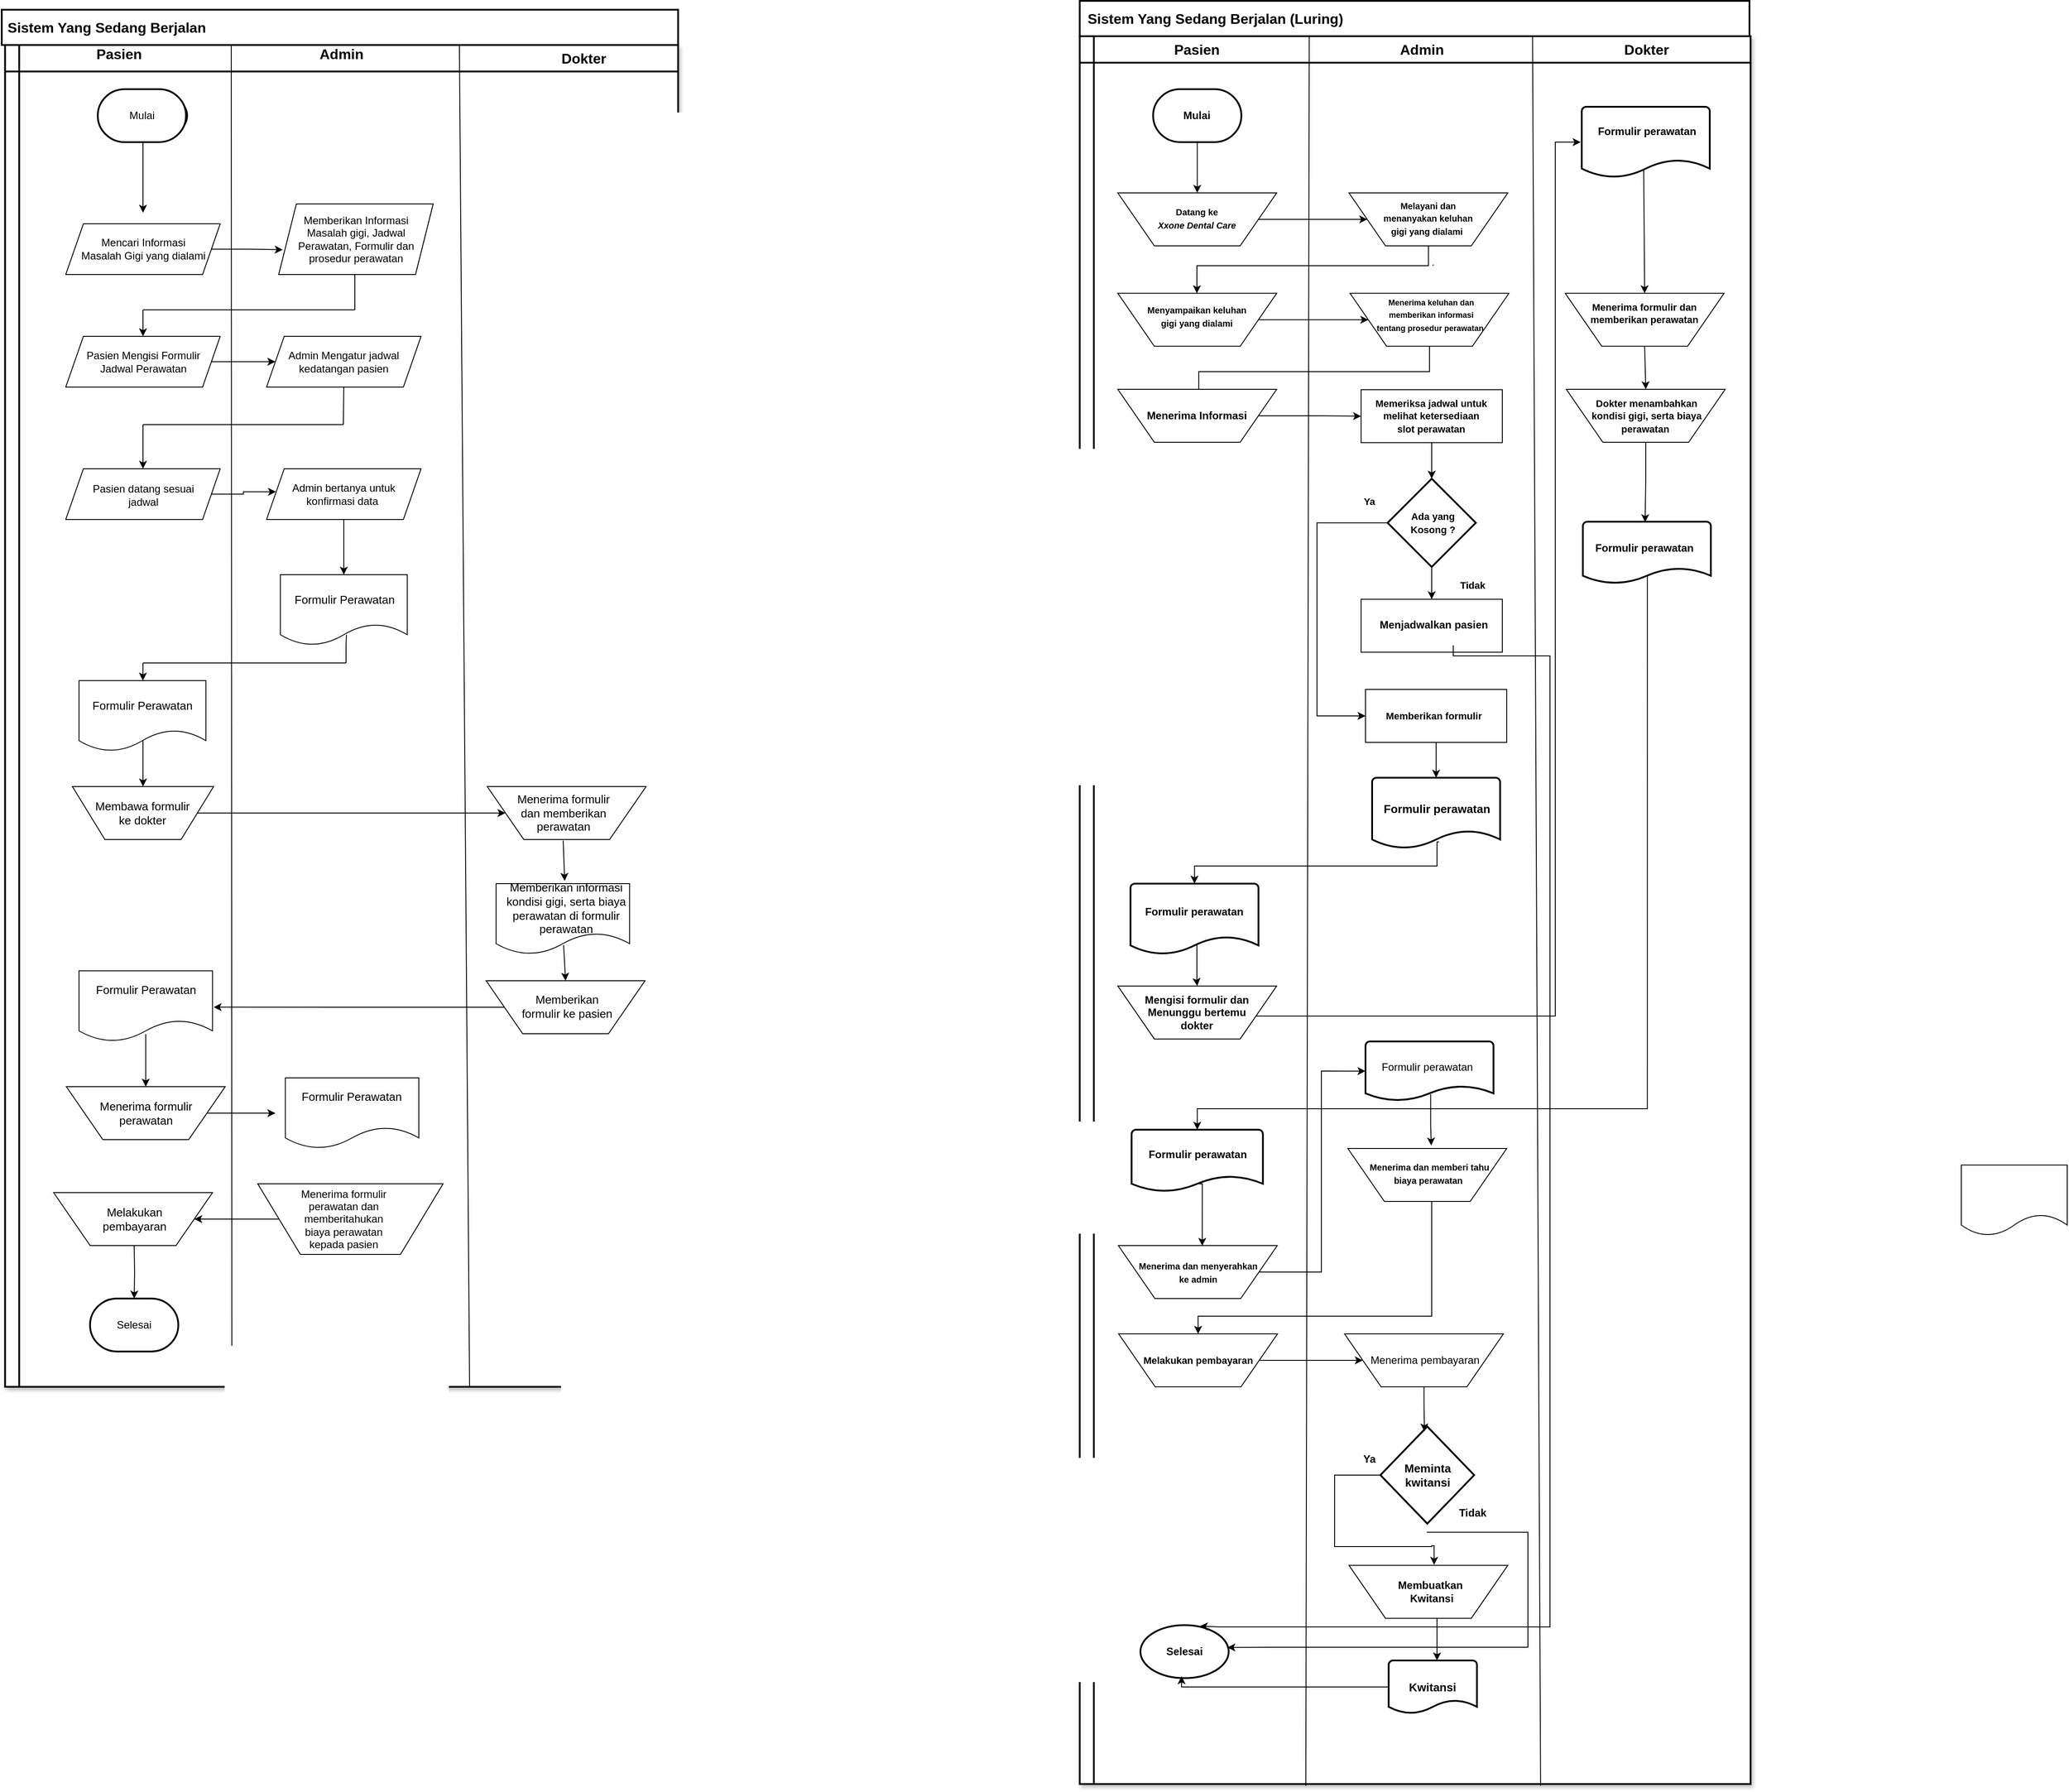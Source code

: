 <mxfile version="22.1.17" type="github" pages="4">
  <diagram name="Page-1" id="A8tIL5qwvsV8ImmzWxlp">
    <mxGraphModel dx="1960" dy="1123" grid="1" gridSize="10" guides="1" tooltips="1" connect="1" arrows="1" fold="1" page="1" pageScale="1" pageWidth="850" pageHeight="1100" math="0" shadow="0">
      <root>
        <mxCell id="0" />
        <mxCell id="1" parent="0" />
        <mxCell id="0g45yjQPnChNYlEBqkuE-127" value="" style="rounded=0;whiteSpace=wrap;html=1;strokeWidth=2;" parent="1" vertex="1">
          <mxGeometry x="60" y="90" width="766.25" height="40" as="geometry" />
        </mxCell>
        <mxCell id="0g45yjQPnChNYlEBqkuE-122" value="" style="shape=internalStorage;whiteSpace=wrap;html=1;dx=16;dy=30;rounded=0;arcSize=8;strokeWidth=2;glass=0;shadow=1;" parent="1" vertex="1">
          <mxGeometry x="63.75" y="130" width="762.5" height="1520" as="geometry" />
        </mxCell>
        <mxCell id="0g45yjQPnChNYlEBqkuE-3" value="&lt;font style=&quot;font-size: 16px;&quot;&gt;&lt;b&gt;Sistem Yang Sedang Berjalan&lt;/b&gt;&lt;/font&gt;" style="text;html=1;strokeColor=none;fillColor=none;align=center;verticalAlign=middle;whiteSpace=wrap;rounded=0;" parent="1" vertex="1">
          <mxGeometry x="58.75" y="90" width="240" height="40" as="geometry" />
        </mxCell>
        <mxCell id="0g45yjQPnChNYlEBqkuE-12" value="&lt;font style=&quot;font-size: 16px;&quot;&gt;&lt;b&gt;Pasien&lt;/b&gt;&lt;/font&gt;" style="text;html=1;strokeColor=none;fillColor=none;align=center;verticalAlign=middle;whiteSpace=wrap;rounded=0;" parent="1" vertex="1">
          <mxGeometry x="73.13" y="120" width="240" height="40" as="geometry" />
        </mxCell>
        <mxCell id="0g45yjQPnChNYlEBqkuE-14" value="" style="endArrow=none;html=1;rounded=0;exitX=0.337;exitY=1.001;exitDx=0;exitDy=0;exitPerimeter=0;" parent="1" source="0g45yjQPnChNYlEBqkuE-122" edge="1">
          <mxGeometry width="50" height="50" relative="1" as="geometry">
            <mxPoint x="320" y="1260" as="sourcePoint" />
            <mxPoint x="320" y="130" as="targetPoint" />
          </mxGeometry>
        </mxCell>
        <mxCell id="0g45yjQPnChNYlEBqkuE-15" value="" style="endArrow=none;html=1;rounded=0;entryX=0.675;entryY=0;entryDx=0;entryDy=0;entryPerimeter=0;" parent="1" target="0g45yjQPnChNYlEBqkuE-122" edge="1">
          <mxGeometry width="50" height="50" relative="1" as="geometry">
            <mxPoint x="590" y="1650" as="sourcePoint" />
            <mxPoint x="578" y="120" as="targetPoint" />
          </mxGeometry>
        </mxCell>
        <mxCell id="0g45yjQPnChNYlEBqkuE-16" value="&lt;font style=&quot;font-size: 16px;&quot;&gt;&lt;b&gt;Admin&lt;/b&gt;&lt;/font&gt;" style="text;html=1;strokeColor=none;fillColor=none;align=center;verticalAlign=middle;whiteSpace=wrap;rounded=0;" parent="1" vertex="1">
          <mxGeometry x="325" y="120" width="240" height="40" as="geometry" />
        </mxCell>
        <mxCell id="0g45yjQPnChNYlEBqkuE-17" value="&lt;font style=&quot;font-size: 16px;&quot;&gt;&lt;b&gt;Dokter&lt;/b&gt;&lt;/font&gt;" style="text;html=1;strokeColor=none;fillColor=none;align=center;verticalAlign=middle;whiteSpace=wrap;rounded=0;" parent="1" vertex="1">
          <mxGeometry x="610" y="130" width="218.75" height="30" as="geometry" />
        </mxCell>
        <mxCell id="0g45yjQPnChNYlEBqkuE-20" style="edgeStyle=orthogonalEdgeStyle;rounded=0;orthogonalLoop=1;jettySize=auto;html=1;entryX=0.5;entryY=0;entryDx=0;entryDy=0;" parent="1" source="0g45yjQPnChNYlEBqkuE-18" edge="1">
          <mxGeometry relative="1" as="geometry">
            <mxPoint x="220" y="320" as="targetPoint" />
          </mxGeometry>
        </mxCell>
        <mxCell id="0g45yjQPnChNYlEBqkuE-18" value="Mulai" style="strokeWidth=2;html=1;shape=mxgraph.flowchart.start_1;whiteSpace=wrap;" parent="1" vertex="1">
          <mxGeometry x="170" y="180" width="100" height="60" as="geometry" />
        </mxCell>
        <mxCell id="0g45yjQPnChNYlEBqkuE-34" value="" style="shape=parallelogram;perimeter=parallelogramPerimeter;whiteSpace=wrap;html=1;fixedSize=1;" parent="1" vertex="1">
          <mxGeometry x="132.5" y="332.5" width="175" height="57.5" as="geometry" />
        </mxCell>
        <mxCell id="0g45yjQPnChNYlEBqkuE-21" value="&lt;font style=&quot;font-size: 12px;&quot;&gt;Mencari Informasi Masalah Gigi yang dialami&lt;/font&gt;" style="text;html=1;strokeColor=none;fillColor=none;align=center;verticalAlign=middle;whiteSpace=wrap;rounded=0;" parent="1" vertex="1">
          <mxGeometry x="148.75" y="343.75" width="142.5" height="35" as="geometry" />
        </mxCell>
        <mxCell id="0g45yjQPnChNYlEBqkuE-35" value="" style="shape=parallelogram;perimeter=parallelogramPerimeter;whiteSpace=wrap;html=1;fixedSize=1;" parent="1" vertex="1">
          <mxGeometry x="373.75" y="310" width="175" height="80" as="geometry" />
        </mxCell>
        <mxCell id="0g45yjQPnChNYlEBqkuE-30" value="&lt;font style=&quot;font-size: 12px;&quot;&gt;Memberikan Informasi Masalah gigi, Jadwal Perawatan, Formulir dan prosedur perawatan&lt;/font&gt;" style="text;html=1;strokeColor=none;fillColor=none;align=center;verticalAlign=middle;whiteSpace=wrap;rounded=0;" parent="1" vertex="1">
          <mxGeometry x="390" y="332.5" width="142.5" height="35" as="geometry" />
        </mxCell>
        <mxCell id="0g45yjQPnChNYlEBqkuE-38" style="edgeStyle=orthogonalEdgeStyle;rounded=0;orthogonalLoop=1;jettySize=auto;html=1;entryX=0.026;entryY=0.649;entryDx=0;entryDy=0;entryPerimeter=0;" parent="1" source="0g45yjQPnChNYlEBqkuE-34" target="0g45yjQPnChNYlEBqkuE-35" edge="1">
          <mxGeometry relative="1" as="geometry" />
        </mxCell>
        <mxCell id="0g45yjQPnChNYlEBqkuE-40" value="" style="endArrow=none;html=1;rounded=0;" parent="1" edge="1">
          <mxGeometry width="50" height="50" relative="1" as="geometry">
            <mxPoint x="460" y="430" as="sourcePoint" />
            <mxPoint x="460" y="390" as="targetPoint" />
          </mxGeometry>
        </mxCell>
        <mxCell id="0g45yjQPnChNYlEBqkuE-41" value="" style="endArrow=none;html=1;rounded=0;" parent="1" edge="1">
          <mxGeometry width="50" height="50" relative="1" as="geometry">
            <mxPoint x="220" y="430" as="sourcePoint" />
            <mxPoint x="460" y="430" as="targetPoint" />
          </mxGeometry>
        </mxCell>
        <mxCell id="0g45yjQPnChNYlEBqkuE-49" style="edgeStyle=orthogonalEdgeStyle;rounded=0;orthogonalLoop=1;jettySize=auto;html=1;entryX=0;entryY=0.5;entryDx=0;entryDy=0;" parent="1" source="0g45yjQPnChNYlEBqkuE-42" target="0g45yjQPnChNYlEBqkuE-44" edge="1">
          <mxGeometry relative="1" as="geometry" />
        </mxCell>
        <mxCell id="0g45yjQPnChNYlEBqkuE-42" value="" style="shape=parallelogram;perimeter=parallelogramPerimeter;whiteSpace=wrap;html=1;fixedSize=1;" parent="1" vertex="1">
          <mxGeometry x="132.5" y="460" width="175" height="57.5" as="geometry" />
        </mxCell>
        <mxCell id="0g45yjQPnChNYlEBqkuE-43" value="&lt;font style=&quot;font-size: 12px;&quot;&gt;Pasien Mengisi Formulir Jadwal Perawatan&lt;/font&gt;" style="text;html=1;strokeColor=none;fillColor=none;align=center;verticalAlign=middle;whiteSpace=wrap;rounded=0;" parent="1" vertex="1">
          <mxGeometry x="148.75" y="471.25" width="142.5" height="35" as="geometry" />
        </mxCell>
        <mxCell id="0g45yjQPnChNYlEBqkuE-44" value="" style="shape=parallelogram;perimeter=parallelogramPerimeter;whiteSpace=wrap;html=1;fixedSize=1;" parent="1" vertex="1">
          <mxGeometry x="360" y="460" width="175" height="57.5" as="geometry" />
        </mxCell>
        <mxCell id="0g45yjQPnChNYlEBqkuE-45" style="edgeStyle=orthogonalEdgeStyle;rounded=0;orthogonalLoop=1;jettySize=auto;html=1;entryX=0.5;entryY=0;entryDx=0;entryDy=0;" parent="1" target="0g45yjQPnChNYlEBqkuE-42" edge="1">
          <mxGeometry relative="1" as="geometry">
            <mxPoint x="220" y="430" as="sourcePoint" />
            <mxPoint x="230" y="440" as="targetPoint" />
          </mxGeometry>
        </mxCell>
        <mxCell id="0g45yjQPnChNYlEBqkuE-48" value="&lt;font style=&quot;font-size: 12px;&quot;&gt;Admin Mengatur jadwal kedatangan pasien&lt;/font&gt;" style="text;html=1;strokeColor=none;fillColor=none;align=center;verticalAlign=middle;whiteSpace=wrap;rounded=0;" parent="1" vertex="1">
          <mxGeometry x="376.25" y="471.25" width="142.5" height="35" as="geometry" />
        </mxCell>
        <mxCell id="0g45yjQPnChNYlEBqkuE-54" value="" style="shape=parallelogram;perimeter=parallelogramPerimeter;whiteSpace=wrap;html=1;fixedSize=1;" parent="1" vertex="1">
          <mxGeometry x="132.5" y="610" width="175" height="57.5" as="geometry" />
        </mxCell>
        <mxCell id="0g45yjQPnChNYlEBqkuE-56" value="" style="endArrow=none;html=1;rounded=0;entryX=0.5;entryY=1;entryDx=0;entryDy=0;" parent="1" target="0g45yjQPnChNYlEBqkuE-44" edge="1">
          <mxGeometry width="50" height="50" relative="1" as="geometry">
            <mxPoint x="447" y="560" as="sourcePoint" />
            <mxPoint x="340" y="570" as="targetPoint" />
          </mxGeometry>
        </mxCell>
        <mxCell id="0g45yjQPnChNYlEBqkuE-61" value="" style="endArrow=none;html=1;rounded=0;" parent="1" edge="1">
          <mxGeometry width="50" height="50" relative="1" as="geometry">
            <mxPoint x="220" y="560" as="sourcePoint" />
            <mxPoint x="446.96" y="560" as="targetPoint" />
          </mxGeometry>
        </mxCell>
        <mxCell id="0g45yjQPnChNYlEBqkuE-63" value="" style="endArrow=classic;html=1;rounded=0;" parent="1" edge="1">
          <mxGeometry width="50" height="50" relative="1" as="geometry">
            <mxPoint x="220" y="560" as="sourcePoint" />
            <mxPoint x="220" y="610" as="targetPoint" />
          </mxGeometry>
        </mxCell>
        <mxCell id="0g45yjQPnChNYlEBqkuE-73" style="edgeStyle=orthogonalEdgeStyle;rounded=0;orthogonalLoop=1;jettySize=auto;html=1;entryX=0.5;entryY=0;entryDx=0;entryDy=0;" parent="1" source="0g45yjQPnChNYlEBqkuE-66" target="0g45yjQPnChNYlEBqkuE-71" edge="1">
          <mxGeometry relative="1" as="geometry" />
        </mxCell>
        <mxCell id="0g45yjQPnChNYlEBqkuE-66" value="" style="shape=parallelogram;perimeter=parallelogramPerimeter;whiteSpace=wrap;html=1;fixedSize=1;" parent="1" vertex="1">
          <mxGeometry x="360" y="610" width="175" height="57.5" as="geometry" />
        </mxCell>
        <mxCell id="0g45yjQPnChNYlEBqkuE-64" value="Pasien datang sesuai jadwal" style="text;html=1;strokeColor=none;fillColor=none;align=center;verticalAlign=middle;whiteSpace=wrap;rounded=0;" parent="1" vertex="1">
          <mxGeometry x="148.75" y="622.5" width="142.5" height="35" as="geometry" />
        </mxCell>
        <mxCell id="0g45yjQPnChNYlEBqkuE-67" value="Admin bertanya untuk konfirmasi data&amp;nbsp;" style="text;html=1;strokeColor=none;fillColor=none;align=center;verticalAlign=middle;whiteSpace=wrap;rounded=0;" parent="1" vertex="1">
          <mxGeometry x="376.25" y="621.25" width="142.5" height="35" as="geometry" />
        </mxCell>
        <mxCell id="0g45yjQPnChNYlEBqkuE-70" style="edgeStyle=orthogonalEdgeStyle;rounded=0;orthogonalLoop=1;jettySize=auto;html=1;entryX=0.061;entryY=0.454;entryDx=0;entryDy=0;entryPerimeter=0;" parent="1" source="0g45yjQPnChNYlEBqkuE-54" target="0g45yjQPnChNYlEBqkuE-66" edge="1">
          <mxGeometry relative="1" as="geometry" />
        </mxCell>
        <mxCell id="0g45yjQPnChNYlEBqkuE-71" value="" style="shape=document;whiteSpace=wrap;html=1;boundedLbl=1;" parent="1" vertex="1">
          <mxGeometry x="375.63" y="730" width="143.75" height="80" as="geometry" />
        </mxCell>
        <mxCell id="0g45yjQPnChNYlEBqkuE-72" value="&lt;font style=&quot;font-size: 13px;&quot;&gt;Formulir Perawatan&lt;/font&gt;" style="text;html=1;strokeColor=none;fillColor=none;align=center;verticalAlign=middle;whiteSpace=wrap;rounded=0;" parent="1" vertex="1">
          <mxGeometry x="376.88" y="740" width="142.5" height="35" as="geometry" />
        </mxCell>
        <mxCell id="0g45yjQPnChNYlEBqkuE-86" style="edgeStyle=orthogonalEdgeStyle;rounded=0;orthogonalLoop=1;jettySize=auto;html=1;entryX=0.5;entryY=0;entryDx=0;entryDy=0;exitX=0.504;exitY=0.815;exitDx=0;exitDy=0;exitPerimeter=0;" parent="1" source="0g45yjQPnChNYlEBqkuE-75" target="0g45yjQPnChNYlEBqkuE-84" edge="1">
          <mxGeometry relative="1" as="geometry" />
        </mxCell>
        <mxCell id="0g45yjQPnChNYlEBqkuE-75" value="" style="shape=document;whiteSpace=wrap;html=1;boundedLbl=1;" parent="1" vertex="1">
          <mxGeometry x="147.5" y="850" width="143.75" height="80" as="geometry" />
        </mxCell>
        <mxCell id="0g45yjQPnChNYlEBqkuE-76" value="&lt;font style=&quot;font-size: 13px;&quot;&gt;Formulir Perawatan&lt;/font&gt;" style="text;html=1;strokeColor=none;fillColor=none;align=center;verticalAlign=middle;whiteSpace=wrap;rounded=0;" parent="1" vertex="1">
          <mxGeometry x="147.5" y="860" width="142.5" height="35" as="geometry" />
        </mxCell>
        <mxCell id="0g45yjQPnChNYlEBqkuE-79" value="" style="endArrow=none;html=1;rounded=0;entryX=0.521;entryY=0.851;entryDx=0;entryDy=0;entryPerimeter=0;" parent="1" target="0g45yjQPnChNYlEBqkuE-71" edge="1">
          <mxGeometry width="50" height="50" relative="1" as="geometry">
            <mxPoint x="450" y="830" as="sourcePoint" />
            <mxPoint x="390" y="650" as="targetPoint" />
            <Array as="points">
              <mxPoint x="450" y="810" />
            </Array>
          </mxGeometry>
        </mxCell>
        <mxCell id="0g45yjQPnChNYlEBqkuE-80" value="" style="endArrow=none;html=1;rounded=0;" parent="1" edge="1">
          <mxGeometry width="50" height="50" relative="1" as="geometry">
            <mxPoint x="220" y="830" as="sourcePoint" />
            <mxPoint x="450" y="830" as="targetPoint" />
          </mxGeometry>
        </mxCell>
        <mxCell id="0g45yjQPnChNYlEBqkuE-81" value="" style="endArrow=classic;html=1;rounded=0;" parent="1" target="0g45yjQPnChNYlEBqkuE-75" edge="1">
          <mxGeometry width="50" height="50" relative="1" as="geometry">
            <mxPoint x="220" y="830" as="sourcePoint" />
            <mxPoint x="350" y="880" as="targetPoint" />
          </mxGeometry>
        </mxCell>
        <mxCell id="0g45yjQPnChNYlEBqkuE-88" style="edgeStyle=orthogonalEdgeStyle;rounded=0;orthogonalLoop=1;jettySize=auto;html=1;" parent="1" source="0g45yjQPnChNYlEBqkuE-84" target="0g45yjQPnChNYlEBqkuE-87" edge="1">
          <mxGeometry relative="1" as="geometry" />
        </mxCell>
        <mxCell id="0g45yjQPnChNYlEBqkuE-84" value="" style="verticalLabelPosition=middle;verticalAlign=middle;html=1;shape=trapezoid;perimeter=trapezoidPerimeter;whiteSpace=wrap;size=0.23;arcSize=10;flipV=1;labelPosition=center;align=center;" parent="1" vertex="1">
          <mxGeometry x="140" y="970" width="160" height="60" as="geometry" />
        </mxCell>
        <mxCell id="0g45yjQPnChNYlEBqkuE-85" value="&lt;font style=&quot;font-size: 13px;&quot;&gt;Membawa formulir ke dokter&lt;/font&gt;" style="text;html=1;strokeColor=none;fillColor=none;align=center;verticalAlign=middle;whiteSpace=wrap;rounded=0;" parent="1" vertex="1">
          <mxGeometry x="162.5" y="982.5" width="112.5" height="35" as="geometry" />
        </mxCell>
        <mxCell id="0g45yjQPnChNYlEBqkuE-87" value="" style="verticalLabelPosition=middle;verticalAlign=middle;html=1;shape=trapezoid;perimeter=trapezoidPerimeter;whiteSpace=wrap;size=0.23;arcSize=10;flipV=1;labelPosition=center;align=center;" parent="1" vertex="1">
          <mxGeometry x="610" y="970" width="180" height="60" as="geometry" />
        </mxCell>
        <mxCell id="0g45yjQPnChNYlEBqkuE-89" value="&lt;font style=&quot;font-size: 13px;&quot;&gt;Menerima formulir dan memberikan perawatan&lt;/font&gt;" style="text;html=1;strokeColor=none;fillColor=none;align=center;verticalAlign=middle;whiteSpace=wrap;rounded=0;" parent="1" vertex="1">
          <mxGeometry x="640" y="982.5" width="112.5" height="35" as="geometry" />
        </mxCell>
        <mxCell id="0g45yjQPnChNYlEBqkuE-90" value="" style="shape=document;whiteSpace=wrap;html=1;boundedLbl=1;" parent="1" vertex="1">
          <mxGeometry x="620" y="1080" width="151.25" height="80" as="geometry" />
        </mxCell>
        <mxCell id="0g45yjQPnChNYlEBqkuE-91" value="&lt;font style=&quot;font-size: 13px;&quot;&gt;Memberikan informasi kondisi gigi, serta biaya perawatan di formulir perawatan&lt;/font&gt;" style="text;html=1;strokeColor=none;fillColor=none;align=center;verticalAlign=middle;whiteSpace=wrap;rounded=0;" parent="1" vertex="1">
          <mxGeometry x="627.5" y="1090" width="142.5" height="35" as="geometry" />
        </mxCell>
        <mxCell id="0g45yjQPnChNYlEBqkuE-96" value="" style="endArrow=classic;html=1;rounded=0;entryX=0.514;entryY=-0.039;entryDx=0;entryDy=0;entryPerimeter=0;exitX=0.478;exitY=-0.019;exitDx=0;exitDy=0;exitPerimeter=0;" parent="1" source="0g45yjQPnChNYlEBqkuE-87" target="0g45yjQPnChNYlEBqkuE-90" edge="1">
          <mxGeometry width="50" height="50" relative="1" as="geometry">
            <mxPoint x="510" y="1060" as="sourcePoint" />
            <mxPoint x="560" y="1010" as="targetPoint" />
          </mxGeometry>
        </mxCell>
        <mxCell id="0g45yjQPnChNYlEBqkuE-109" style="edgeStyle=orthogonalEdgeStyle;rounded=0;orthogonalLoop=1;jettySize=auto;html=1;exitX=0;exitY=0.5;exitDx=0;exitDy=0;" parent="1" source="0g45yjQPnChNYlEBqkuE-97" edge="1">
          <mxGeometry relative="1" as="geometry">
            <mxPoint x="300" y="1219.895" as="targetPoint" />
          </mxGeometry>
        </mxCell>
        <mxCell id="0g45yjQPnChNYlEBqkuE-97" value="" style="verticalLabelPosition=middle;verticalAlign=middle;html=1;shape=trapezoid;perimeter=trapezoidPerimeter;whiteSpace=wrap;size=0.23;arcSize=10;flipV=1;labelPosition=center;align=center;" parent="1" vertex="1">
          <mxGeometry x="608.75" y="1190" width="180" height="60" as="geometry" />
        </mxCell>
        <mxCell id="0g45yjQPnChNYlEBqkuE-99" value="&lt;font style=&quot;font-size: 13px;&quot;&gt;Memberikan formulir ke pasien&lt;/font&gt;" style="text;html=1;strokeColor=none;fillColor=none;align=center;verticalAlign=middle;whiteSpace=wrap;rounded=0;" parent="1" vertex="1">
          <mxGeometry x="643.75" y="1200" width="112.5" height="37.5" as="geometry" />
        </mxCell>
        <mxCell id="0g45yjQPnChNYlEBqkuE-104" value="" style="endArrow=classic;html=1;rounded=0;exitX=0.506;exitY=0.872;exitDx=0;exitDy=0;exitPerimeter=0;entryX=0.5;entryY=0;entryDx=0;entryDy=0;" parent="1" source="0g45yjQPnChNYlEBqkuE-90" target="0g45yjQPnChNYlEBqkuE-97" edge="1">
          <mxGeometry width="50" height="50" relative="1" as="geometry">
            <mxPoint x="810.0" y="1360.732" as="sourcePoint" />
            <mxPoint x="650" y="1150" as="targetPoint" />
          </mxGeometry>
        </mxCell>
        <mxCell id="0g45yjQPnChNYlEBqkuE-112" style="edgeStyle=orthogonalEdgeStyle;rounded=0;orthogonalLoop=1;jettySize=auto;html=1;" parent="1" source="0g45yjQPnChNYlEBqkuE-105" edge="1">
          <mxGeometry relative="1" as="geometry">
            <mxPoint x="370" y="1340" as="targetPoint" />
          </mxGeometry>
        </mxCell>
        <mxCell id="0g45yjQPnChNYlEBqkuE-105" value="" style="verticalLabelPosition=middle;verticalAlign=middle;html=1;shape=trapezoid;perimeter=trapezoidPerimeter;whiteSpace=wrap;size=0.23;arcSize=10;flipV=1;labelPosition=center;align=center;" parent="1" vertex="1">
          <mxGeometry x="133.13" y="1310" width="180" height="60" as="geometry" />
        </mxCell>
        <mxCell id="0g45yjQPnChNYlEBqkuE-106" value="&lt;font style=&quot;font-size: 13px;&quot;&gt;Menerima formulir perawatan&lt;/font&gt;" style="text;html=1;strokeColor=none;fillColor=none;align=center;verticalAlign=middle;whiteSpace=wrap;rounded=0;" parent="1" vertex="1">
          <mxGeometry x="166.88" y="1321.25" width="112.5" height="37.5" as="geometry" />
        </mxCell>
        <mxCell id="0g45yjQPnChNYlEBqkuE-108" style="edgeStyle=orthogonalEdgeStyle;rounded=0;orthogonalLoop=1;jettySize=auto;html=1;entryX=0.5;entryY=0;entryDx=0;entryDy=0;exitX=0.5;exitY=0.897;exitDx=0;exitDy=0;exitPerimeter=0;" parent="1" source="0g45yjQPnChNYlEBqkuE-107" target="0g45yjQPnChNYlEBqkuE-105" edge="1">
          <mxGeometry relative="1" as="geometry">
            <mxPoint x="223" y="1259" as="sourcePoint" />
          </mxGeometry>
        </mxCell>
        <mxCell id="0g45yjQPnChNYlEBqkuE-107" value="&#xa;&lt;span style=&quot;color: rgb(0, 0, 0); font-family: Helvetica; font-size: 13px; font-style: normal; font-variant-ligatures: normal; font-variant-caps: normal; font-weight: 400; letter-spacing: normal; orphans: 2; text-align: center; text-indent: 0px; text-transform: none; widows: 2; word-spacing: 0px; -webkit-text-stroke-width: 0px; background-color: rgb(251, 251, 251); text-decoration-thickness: initial; text-decoration-style: initial; text-decoration-color: initial; float: none; display: inline !important;&quot;&gt;Formulir Perawatan&lt;/span&gt;&#xa;&#xa;" style="shape=document;whiteSpace=wrap;html=1;boundedLbl=1;" parent="1" vertex="1">
          <mxGeometry x="147.5" y="1178.75" width="151.25" height="80" as="geometry" />
        </mxCell>
        <mxCell id="0g45yjQPnChNYlEBqkuE-114" style="edgeStyle=orthogonalEdgeStyle;rounded=0;orthogonalLoop=1;jettySize=auto;html=1;entryX=1;entryY=0.5;entryDx=0;entryDy=0;" parent="1" source="0g45yjQPnChNYlEBqkuE-110" target="0g45yjQPnChNYlEBqkuE-115" edge="1">
          <mxGeometry relative="1" as="geometry">
            <mxPoint x="270.0" y="1460" as="targetPoint" />
          </mxGeometry>
        </mxCell>
        <mxCell id="0g45yjQPnChNYlEBqkuE-110" value="" style="verticalLabelPosition=middle;verticalAlign=middle;html=1;shape=trapezoid;perimeter=trapezoidPerimeter;whiteSpace=wrap;size=0.23;arcSize=10;flipV=1;labelPosition=center;align=center;" parent="1" vertex="1">
          <mxGeometry x="350" y="1420" width="210" height="80" as="geometry" />
        </mxCell>
        <mxCell id="0g45yjQPnChNYlEBqkuE-111" value="&#xa;&lt;span style=&quot;color: rgb(0, 0, 0); font-family: Helvetica; font-size: 13px; font-style: normal; font-variant-ligatures: normal; font-variant-caps: normal; font-weight: 400; letter-spacing: normal; orphans: 2; text-align: center; text-indent: 0px; text-transform: none; widows: 2; word-spacing: 0px; -webkit-text-stroke-width: 0px; background-color: rgb(251, 251, 251); text-decoration-thickness: initial; text-decoration-style: initial; text-decoration-color: initial; float: none; display: inline !important;&quot;&gt;Formulir Perawatan&lt;/span&gt;&#xa;&#xa;" style="shape=document;whiteSpace=wrap;html=1;boundedLbl=1;" parent="1" vertex="1">
          <mxGeometry x="381.25" y="1300" width="151.25" height="80" as="geometry" />
        </mxCell>
        <mxCell id="0g45yjQPnChNYlEBqkuE-113" value="Menerima formulir perawatan dan memberitahukan&lt;br&gt;biaya perawatan kepada pasien" style="text;html=1;strokeColor=none;fillColor=none;align=center;verticalAlign=middle;whiteSpace=wrap;rounded=0;" parent="1" vertex="1">
          <mxGeometry x="391.25" y="1441.25" width="112.5" height="37.5" as="geometry" />
        </mxCell>
        <mxCell id="0g45yjQPnChNYlEBqkuE-115" value="" style="verticalLabelPosition=middle;verticalAlign=middle;html=1;shape=trapezoid;perimeter=trapezoidPerimeter;whiteSpace=wrap;size=0.23;arcSize=10;flipV=1;labelPosition=center;align=center;" parent="1" vertex="1">
          <mxGeometry x="118.75" y="1430" width="180" height="60" as="geometry" />
        </mxCell>
        <mxCell id="0g45yjQPnChNYlEBqkuE-120" value="" style="edgeStyle=orthogonalEdgeStyle;rounded=0;orthogonalLoop=1;jettySize=auto;html=1;" parent="1" target="0g45yjQPnChNYlEBqkuE-119" edge="1">
          <mxGeometry relative="1" as="geometry">
            <mxPoint x="210" y="1490" as="sourcePoint" />
          </mxGeometry>
        </mxCell>
        <mxCell id="0g45yjQPnChNYlEBqkuE-116" value="&lt;font style=&quot;font-size: 13px;&quot;&gt;Melakukan pembayaran&lt;/font&gt;" style="text;html=1;strokeColor=none;fillColor=none;align=center;verticalAlign=middle;whiteSpace=wrap;rounded=0;" parent="1" vertex="1">
          <mxGeometry x="153.75" y="1441.25" width="112.5" height="37.5" as="geometry" />
        </mxCell>
        <mxCell id="0g45yjQPnChNYlEBqkuE-117" value="Mulai" style="strokeWidth=2;html=1;shape=mxgraph.flowchart.terminator;whiteSpace=wrap;" parent="1" vertex="1">
          <mxGeometry x="168.75" y="180" width="100" height="60" as="geometry" />
        </mxCell>
        <mxCell id="0g45yjQPnChNYlEBqkuE-119" value="Selesai" style="strokeWidth=2;html=1;shape=mxgraph.flowchart.terminator;whiteSpace=wrap;" parent="1" vertex="1">
          <mxGeometry x="160" y="1550" width="100" height="60" as="geometry" />
        </mxCell>
        <mxCell id="TbrDLKEuSqZwdoHZ4I02-1" value="" style="rounded=0;whiteSpace=wrap;html=1;strokeWidth=2;movable=1;resizable=1;rotatable=1;deletable=1;editable=1;locked=0;connectable=1;" vertex="1" parent="1">
          <mxGeometry x="1281.25" y="80" width="758.75" height="40" as="geometry" />
        </mxCell>
        <mxCell id="TbrDLKEuSqZwdoHZ4I02-2" value="" style="shape=internalStorage;whiteSpace=wrap;html=1;dx=16;dy=30;rounded=0;arcSize=8;strokeWidth=2;glass=0;shadow=1;movable=1;resizable=1;rotatable=1;deletable=1;editable=1;locked=0;connectable=1;" vertex="1" parent="1">
          <mxGeometry x="1281.25" y="120" width="760" height="1980" as="geometry" />
        </mxCell>
        <mxCell id="TbrDLKEuSqZwdoHZ4I02-3" value="&lt;font style=&quot;font-size: 16px;&quot;&gt;&lt;b&gt;Sistem Yang Sedang Berjalan (Luring)&lt;/b&gt;&lt;/font&gt;" style="text;html=1;strokeColor=none;fillColor=none;align=center;verticalAlign=middle;whiteSpace=wrap;rounded=0;movable=0;resizable=0;rotatable=0;deletable=0;editable=0;locked=1;connectable=0;" vertex="1" parent="1">
          <mxGeometry x="1280" y="80" width="310" height="40" as="geometry" />
        </mxCell>
        <mxCell id="TbrDLKEuSqZwdoHZ4I02-4" value="&lt;font style=&quot;font-size: 16px;&quot;&gt;&lt;b&gt;Pasien&lt;/b&gt;&lt;/font&gt;" style="text;html=1;strokeColor=none;fillColor=none;align=center;verticalAlign=middle;whiteSpace=wrap;rounded=0;movable=0;resizable=0;rotatable=0;deletable=0;editable=0;locked=1;connectable=0;" vertex="1" parent="1">
          <mxGeometry x="1294.38" y="115" width="240" height="40" as="geometry" />
        </mxCell>
        <mxCell id="TbrDLKEuSqZwdoHZ4I02-5" value="" style="endArrow=none;html=1;rounded=0;exitX=0.337;exitY=1.001;exitDx=0;exitDy=0;exitPerimeter=0;" edge="1" parent="1" source="TbrDLKEuSqZwdoHZ4I02-2">
          <mxGeometry width="50" height="50" relative="1" as="geometry">
            <mxPoint x="1541.25" y="1250" as="sourcePoint" />
            <mxPoint x="1541.25" y="120" as="targetPoint" />
          </mxGeometry>
        </mxCell>
        <mxCell id="TbrDLKEuSqZwdoHZ4I02-6" value="" style="endArrow=none;html=1;rounded=0;entryX=0.675;entryY=0;entryDx=0;entryDy=0;entryPerimeter=0;exitX=0.687;exitY=1.001;exitDx=0;exitDy=0;exitPerimeter=0;" edge="1" parent="1" target="TbrDLKEuSqZwdoHZ4I02-2" source="TbrDLKEuSqZwdoHZ4I02-2">
          <mxGeometry width="50" height="50" relative="1" as="geometry">
            <mxPoint x="1800" y="1770" as="sourcePoint" />
            <mxPoint x="1799.25" y="110" as="targetPoint" />
          </mxGeometry>
        </mxCell>
        <mxCell id="TbrDLKEuSqZwdoHZ4I02-7" value="&lt;font style=&quot;font-size: 16px;&quot;&gt;&lt;b&gt;Admin&lt;/b&gt;&lt;/font&gt;" style="text;html=1;strokeColor=none;fillColor=none;align=center;verticalAlign=middle;whiteSpace=wrap;rounded=0;movable=0;resizable=0;rotatable=0;deletable=0;editable=0;locked=1;connectable=0;" vertex="1" parent="1">
          <mxGeometry x="1549.38" y="115" width="240" height="40" as="geometry" />
        </mxCell>
        <mxCell id="TbrDLKEuSqZwdoHZ4I02-8" value="&lt;font style=&quot;font-size: 16px;&quot;&gt;&lt;b&gt;Dokter&lt;/b&gt;&lt;/font&gt;" style="text;html=1;strokeColor=none;fillColor=none;align=center;verticalAlign=middle;whiteSpace=wrap;rounded=0;movable=0;resizable=0;rotatable=0;deletable=0;editable=0;locked=1;connectable=0;" vertex="1" parent="1">
          <mxGeometry x="1814.38" y="120" width="218.75" height="30" as="geometry" />
        </mxCell>
        <mxCell id="TbrDLKEuSqZwdoHZ4I02-16" value="" style="endArrow=none;html=1;rounded=0;" edge="1" parent="1">
          <mxGeometry width="50" height="50" relative="1" as="geometry">
            <mxPoint x="1681.827" y="378.75" as="sourcePoint" />
            <mxPoint x="1681.25" y="380" as="targetPoint" />
          </mxGeometry>
        </mxCell>
        <mxCell id="TbrDLKEuSqZwdoHZ4I02-69" value="" style="edgeStyle=orthogonalEdgeStyle;rounded=0;orthogonalLoop=1;jettySize=auto;html=1;" edge="1" parent="1" source="TbrDLKEuSqZwdoHZ4I02-65" target="TbrDLKEuSqZwdoHZ4I02-68">
          <mxGeometry relative="1" as="geometry" />
        </mxCell>
        <mxCell id="TbrDLKEuSqZwdoHZ4I02-65" value="Mulai" style="strokeWidth=2;html=1;shape=mxgraph.flowchart.terminator;whiteSpace=wrap;fontStyle=1" vertex="1" parent="1">
          <mxGeometry x="1364.38" y="180" width="100" height="60" as="geometry" />
        </mxCell>
        <mxCell id="TbrDLKEuSqZwdoHZ4I02-75" style="edgeStyle=orthogonalEdgeStyle;rounded=0;orthogonalLoop=1;jettySize=auto;html=1;entryX=0;entryY=0.5;entryDx=0;entryDy=0;" edge="1" parent="1" source="TbrDLKEuSqZwdoHZ4I02-68" target="TbrDLKEuSqZwdoHZ4I02-71">
          <mxGeometry relative="1" as="geometry" />
        </mxCell>
        <mxCell id="TbrDLKEuSqZwdoHZ4I02-68" value="" style="verticalLabelPosition=middle;verticalAlign=middle;html=1;shape=trapezoid;perimeter=trapezoidPerimeter;whiteSpace=wrap;size=0.23;arcSize=10;flipV=1;labelPosition=center;align=center;" vertex="1" parent="1">
          <mxGeometry x="1324.38" y="297.5" width="180" height="60" as="geometry" />
        </mxCell>
        <mxCell id="TbrDLKEuSqZwdoHZ4I02-12" value="&lt;font style=&quot;font-size: 10px;&quot;&gt;Datang ke &lt;br&gt;&lt;i&gt;Xxone Dental Care&lt;/i&gt;&lt;/font&gt;" style="text;html=1;strokeColor=none;fillColor=none;align=center;verticalAlign=middle;whiteSpace=wrap;rounded=0;fontStyle=1" vertex="1" parent="1">
          <mxGeometry x="1353.75" y="310" width="120" height="31.25" as="geometry" />
        </mxCell>
        <mxCell id="TbrDLKEuSqZwdoHZ4I02-70" value="" style="endArrow=none;html=1;rounded=0;" edge="1" parent="1">
          <mxGeometry width="50" height="50" relative="1" as="geometry">
            <mxPoint x="1681.25" y="420" as="sourcePoint" />
            <mxPoint x="1679.276" y="413.75" as="targetPoint" />
          </mxGeometry>
        </mxCell>
        <mxCell id="TbrDLKEuSqZwdoHZ4I02-86" style="edgeStyle=orthogonalEdgeStyle;rounded=0;orthogonalLoop=1;jettySize=auto;html=1;" edge="1" parent="1" source="TbrDLKEuSqZwdoHZ4I02-71" target="TbrDLKEuSqZwdoHZ4I02-76">
          <mxGeometry relative="1" as="geometry">
            <Array as="points">
              <mxPoint x="1676" y="380" />
              <mxPoint x="1414" y="380" />
            </Array>
          </mxGeometry>
        </mxCell>
        <mxCell id="TbrDLKEuSqZwdoHZ4I02-71" value="" style="verticalLabelPosition=middle;verticalAlign=middle;html=1;shape=trapezoid;perimeter=trapezoidPerimeter;whiteSpace=wrap;size=0.23;arcSize=10;flipV=1;labelPosition=center;align=center;" vertex="1" parent="1">
          <mxGeometry x="1586.25" y="297.5" width="180" height="60" as="geometry" />
        </mxCell>
        <mxCell id="TbrDLKEuSqZwdoHZ4I02-72" value="&lt;font style=&quot;font-size: 10px;&quot;&gt;Melayani dan menanyakan keluhan gigi yang dialami&amp;nbsp;&lt;/font&gt;" style="text;html=1;strokeColor=none;fillColor=none;align=center;verticalAlign=middle;whiteSpace=wrap;rounded=0;fontStyle=1" vertex="1" parent="1">
          <mxGeometry x="1616.25" y="310" width="120" height="31.25" as="geometry" />
        </mxCell>
        <mxCell id="TbrDLKEuSqZwdoHZ4I02-87" style="edgeStyle=orthogonalEdgeStyle;rounded=0;orthogonalLoop=1;jettySize=auto;html=1;entryX=0;entryY=0.5;entryDx=0;entryDy=0;" edge="1" parent="1" source="TbrDLKEuSqZwdoHZ4I02-76" target="TbrDLKEuSqZwdoHZ4I02-85">
          <mxGeometry relative="1" as="geometry" />
        </mxCell>
        <mxCell id="TbrDLKEuSqZwdoHZ4I02-76" value="" style="verticalLabelPosition=middle;verticalAlign=middle;html=1;shape=trapezoid;perimeter=trapezoidPerimeter;whiteSpace=wrap;size=0.23;arcSize=10;flipV=1;labelPosition=center;align=center;" vertex="1" parent="1">
          <mxGeometry x="1324.38" y="411.25" width="180" height="60" as="geometry" />
        </mxCell>
        <mxCell id="TbrDLKEuSqZwdoHZ4I02-77" value="&lt;span style=&quot;font-size: 10px;&quot;&gt;Menyampaikan keluhan gigi yang dialami&lt;/span&gt;" style="text;html=1;strokeColor=none;fillColor=none;align=center;verticalAlign=middle;whiteSpace=wrap;rounded=0;fontStyle=1" vertex="1" parent="1">
          <mxGeometry x="1354.38" y="423.13" width="120" height="26.87" as="geometry" />
        </mxCell>
        <mxCell id="TbrDLKEuSqZwdoHZ4I02-118" style="edgeStyle=orthogonalEdgeStyle;rounded=0;orthogonalLoop=1;jettySize=auto;html=1;entryX=0.5;entryY=0;entryDx=0;entryDy=0;exitX=0.5;exitY=1;exitDx=0;exitDy=0;" edge="1" parent="1" source="TbrDLKEuSqZwdoHZ4I02-85">
          <mxGeometry relative="1" as="geometry">
            <mxPoint x="1680" y="491" as="sourcePoint" />
            <mxPoint x="1416.14" y="568.69" as="targetPoint" />
            <Array as="points">
              <mxPoint x="1678" y="500" />
              <mxPoint x="1416" y="500" />
            </Array>
          </mxGeometry>
        </mxCell>
        <mxCell id="TbrDLKEuSqZwdoHZ4I02-85" value="" style="verticalLabelPosition=middle;verticalAlign=middle;html=1;shape=trapezoid;perimeter=trapezoidPerimeter;whiteSpace=wrap;size=0.23;arcSize=10;flipV=1;labelPosition=center;align=center;" vertex="1" parent="1">
          <mxGeometry x="1587.5" y="411.25" width="180" height="60" as="geometry" />
        </mxCell>
        <mxCell id="TbrDLKEuSqZwdoHZ4I02-88" value="&lt;font style=&quot;font-size: 9px;&quot;&gt;Menerima keluhan dan memberikan informasi tentang prosedur perawatan&amp;nbsp;&lt;/font&gt;" style="text;html=1;strokeColor=none;fillColor=none;align=center;verticalAlign=middle;whiteSpace=wrap;rounded=0;fontStyle=1" vertex="1" parent="1">
          <mxGeometry x="1612.5" y="423.13" width="132.5" height="24.38" as="geometry" />
        </mxCell>
        <mxCell id="TbrDLKEuSqZwdoHZ4I02-96" style="edgeStyle=orthogonalEdgeStyle;rounded=0;orthogonalLoop=1;jettySize=auto;html=1;entryX=0;entryY=0.5;entryDx=0;entryDy=0;" edge="1" parent="1" source="TbrDLKEuSqZwdoHZ4I02-89" target="TbrDLKEuSqZwdoHZ4I02-95">
          <mxGeometry relative="1" as="geometry" />
        </mxCell>
        <mxCell id="TbrDLKEuSqZwdoHZ4I02-89" value="" style="verticalLabelPosition=middle;verticalAlign=middle;html=1;shape=trapezoid;perimeter=trapezoidPerimeter;whiteSpace=wrap;size=0.23;arcSize=10;flipV=1;labelPosition=center;align=center;" vertex="1" parent="1">
          <mxGeometry x="1324.38" y="520" width="180" height="60" as="geometry" />
        </mxCell>
        <mxCell id="TbrDLKEuSqZwdoHZ4I02-90" value="&lt;font style=&quot;font-size: 12px;&quot;&gt;Menerima Informasi&lt;/font&gt;" style="text;html=1;strokeColor=none;fillColor=none;align=center;verticalAlign=middle;whiteSpace=wrap;rounded=0;fontStyle=1" vertex="1" parent="1">
          <mxGeometry x="1353.75" y="537" width="120" height="26.87" as="geometry" />
        </mxCell>
        <mxCell id="TbrDLKEuSqZwdoHZ4I02-98" style="edgeStyle=orthogonalEdgeStyle;rounded=0;orthogonalLoop=1;jettySize=auto;html=1;entryX=0.5;entryY=0;entryDx=0;entryDy=0;entryPerimeter=0;" edge="1" parent="1" source="TbrDLKEuSqZwdoHZ4I02-95" target="TbrDLKEuSqZwdoHZ4I02-97">
          <mxGeometry relative="1" as="geometry">
            <mxPoint x="1680" y="640" as="targetPoint" />
          </mxGeometry>
        </mxCell>
        <mxCell id="TbrDLKEuSqZwdoHZ4I02-95" value="" style="rounded=0;whiteSpace=wrap;html=1;" vertex="1" parent="1">
          <mxGeometry x="1600" y="520.44" width="160" height="60" as="geometry" />
        </mxCell>
        <mxCell id="TbrDLKEuSqZwdoHZ4I02-92" value="&lt;font style=&quot;font-size: 11px;&quot;&gt;Memeriksa jadwal untuk melihat ketersediaan slot perawatan&lt;/font&gt;" style="text;html=1;strokeColor=none;fillColor=none;align=center;verticalAlign=middle;whiteSpace=wrap;rounded=0;fontStyle=1" vertex="1" parent="1">
          <mxGeometry x="1612.5" y="538" width="132.5" height="24.38" as="geometry" />
        </mxCell>
        <mxCell id="TbrDLKEuSqZwdoHZ4I02-101" style="edgeStyle=orthogonalEdgeStyle;rounded=0;orthogonalLoop=1;jettySize=auto;html=1;entryX=0.5;entryY=0;entryDx=0;entryDy=0;" edge="1" parent="1" source="TbrDLKEuSqZwdoHZ4I02-97" target="TbrDLKEuSqZwdoHZ4I02-100">
          <mxGeometry relative="1" as="geometry" />
        </mxCell>
        <mxCell id="TbrDLKEuSqZwdoHZ4I02-97" value="" style="strokeWidth=2;html=1;shape=mxgraph.flowchart.decision;whiteSpace=wrap;" vertex="1" parent="1">
          <mxGeometry x="1630" y="621.25" width="100" height="100" as="geometry" />
        </mxCell>
        <mxCell id="TbrDLKEuSqZwdoHZ4I02-107" style="edgeStyle=orthogonalEdgeStyle;rounded=0;orthogonalLoop=1;jettySize=auto;html=1;entryX=0;entryY=0.5;entryDx=0;entryDy=0;exitX=0;exitY=0.5;exitDx=0;exitDy=0;exitPerimeter=0;" edge="1" parent="1" source="TbrDLKEuSqZwdoHZ4I02-97" target="TbrDLKEuSqZwdoHZ4I02-104">
          <mxGeometry relative="1" as="geometry">
            <Array as="points">
              <mxPoint x="1550" y="671" />
              <mxPoint x="1550" y="890" />
            </Array>
          </mxGeometry>
        </mxCell>
        <mxCell id="TbrDLKEuSqZwdoHZ4I02-99" value="&lt;font style=&quot;font-size: 11px;&quot;&gt;Ada yang &lt;br&gt;Kosong ?&lt;/font&gt;" style="text;html=1;strokeColor=none;fillColor=none;align=center;verticalAlign=middle;whiteSpace=wrap;rounded=0;fontStyle=1" vertex="1" parent="1">
          <mxGeometry x="1615" y="659.06" width="132.5" height="24.38" as="geometry" />
        </mxCell>
        <mxCell id="TbrDLKEuSqZwdoHZ4I02-100" value="" style="rounded=0;whiteSpace=wrap;html=1;" vertex="1" parent="1">
          <mxGeometry x="1600" y="757.81" width="160" height="60" as="geometry" />
        </mxCell>
        <mxCell id="TbrDLKEuSqZwdoHZ4I02-102" value="&lt;span style=&quot;font-size: 11px;&quot;&gt;Tidak&lt;/span&gt;" style="text;html=1;strokeColor=none;fillColor=none;align=center;verticalAlign=middle;whiteSpace=wrap;rounded=0;fontStyle=1" vertex="1" parent="1">
          <mxGeometry x="1660" y="730" width="132.5" height="24.38" as="geometry" />
        </mxCell>
        <mxCell id="TbrDLKEuSqZwdoHZ4I02-103" value="&lt;span style=&quot;font-size: 11px;&quot;&gt;Ya&lt;/span&gt;" style="text;html=1;strokeColor=none;fillColor=none;align=center;verticalAlign=middle;whiteSpace=wrap;rounded=0;fontStyle=1" vertex="1" parent="1">
          <mxGeometry x="1543.44" y="634.68" width="132.5" height="24.38" as="geometry" />
        </mxCell>
        <mxCell id="TbrDLKEuSqZwdoHZ4I02-113" style="edgeStyle=orthogonalEdgeStyle;rounded=0;orthogonalLoop=1;jettySize=auto;html=1;entryX=0.5;entryY=0;entryDx=0;entryDy=0;entryPerimeter=0;" edge="1" parent="1" source="TbrDLKEuSqZwdoHZ4I02-104" target="TbrDLKEuSqZwdoHZ4I02-110">
          <mxGeometry relative="1" as="geometry">
            <mxPoint x="1682.5" y="1000.0" as="targetPoint" />
          </mxGeometry>
        </mxCell>
        <mxCell id="TbrDLKEuSqZwdoHZ4I02-104" value="" style="rounded=0;whiteSpace=wrap;html=1;" vertex="1" parent="1">
          <mxGeometry x="1605" y="860" width="160" height="60" as="geometry" />
        </mxCell>
        <mxCell id="TbrDLKEuSqZwdoHZ4I02-105" value="&lt;span style=&quot;font-size: 11px;&quot;&gt;Memberikan formulir&lt;/span&gt;" style="text;html=1;strokeColor=none;fillColor=none;align=center;verticalAlign=middle;whiteSpace=wrap;rounded=0;fontStyle=1" vertex="1" parent="1">
          <mxGeometry x="1615.63" y="877.81" width="132.5" height="24.38" as="geometry" />
        </mxCell>
        <mxCell id="TbrDLKEuSqZwdoHZ4I02-106" value="&lt;font style=&quot;font-size: 12px;&quot;&gt;Menjadwalkan pasien&lt;/font&gt;" style="text;html=1;strokeColor=none;fillColor=none;align=center;verticalAlign=middle;whiteSpace=wrap;rounded=0;fontStyle=1" vertex="1" parent="1">
          <mxGeometry x="1616.25" y="775" width="132.5" height="24.38" as="geometry" />
        </mxCell>
        <mxCell id="TbrDLKEuSqZwdoHZ4I02-110" value="" style="strokeWidth=2;html=1;shape=mxgraph.flowchart.document2;whiteSpace=wrap;size=0.25;" vertex="1" parent="1">
          <mxGeometry x="1612.5" y="960" width="145" height="80" as="geometry" />
        </mxCell>
        <mxCell id="TbrDLKEuSqZwdoHZ4I02-111" value="&lt;font style=&quot;font-size: 13px;&quot;&gt;Formulir perawatan&lt;/font&gt;" style="text;html=1;strokeColor=none;fillColor=none;align=center;verticalAlign=middle;whiteSpace=wrap;rounded=0;fontStyle=1" vertex="1" parent="1">
          <mxGeometry x="1611.25" y="982.5" width="150" height="24.38" as="geometry" />
        </mxCell>
        <mxCell id="TbrDLKEuSqZwdoHZ4I02-122" style="edgeStyle=orthogonalEdgeStyle;rounded=0;orthogonalLoop=1;jettySize=auto;html=1;entryX=0.5;entryY=0;entryDx=0;entryDy=0;exitX=0.529;exitY=0.838;exitDx=0;exitDy=0;exitPerimeter=0;" edge="1" parent="1" source="TbrDLKEuSqZwdoHZ4I02-115" target="TbrDLKEuSqZwdoHZ4I02-120">
          <mxGeometry relative="1" as="geometry">
            <Array as="points">
              <mxPoint x="1414" y="1192" />
              <mxPoint x="1414" y="1220" />
            </Array>
          </mxGeometry>
        </mxCell>
        <mxCell id="TbrDLKEuSqZwdoHZ4I02-115" value="" style="strokeWidth=2;html=1;shape=mxgraph.flowchart.document2;whiteSpace=wrap;size=0.25;" vertex="1" parent="1">
          <mxGeometry x="1338.75" y="1080" width="145" height="80" as="geometry" />
        </mxCell>
        <mxCell id="TbrDLKEuSqZwdoHZ4I02-116" style="edgeStyle=orthogonalEdgeStyle;rounded=0;orthogonalLoop=1;jettySize=auto;html=1;entryX=0.5;entryY=0;entryDx=0;entryDy=0;entryPerimeter=0;exitX=0.523;exitY=0.909;exitDx=0;exitDy=0;exitPerimeter=0;" edge="1" parent="1" source="TbrDLKEuSqZwdoHZ4I02-110" target="TbrDLKEuSqZwdoHZ4I02-115">
          <mxGeometry relative="1" as="geometry">
            <Array as="points">
              <mxPoint x="1686" y="1033" />
              <mxPoint x="1686" y="1060" />
              <mxPoint x="1411" y="1060" />
            </Array>
          </mxGeometry>
        </mxCell>
        <mxCell id="TbrDLKEuSqZwdoHZ4I02-117" value="&lt;font style=&quot;font-size: 12px;&quot;&gt;Formulir perawatan&lt;/font&gt;" style="text;html=1;strokeColor=none;fillColor=none;align=center;verticalAlign=middle;whiteSpace=wrap;rounded=0;fontStyle=1" vertex="1" parent="1">
          <mxGeometry x="1336.25" y="1100" width="150" height="24.38" as="geometry" />
        </mxCell>
        <mxCell id="TbrDLKEuSqZwdoHZ4I02-125" style="edgeStyle=orthogonalEdgeStyle;rounded=0;orthogonalLoop=1;jettySize=auto;html=1;" edge="1" parent="1" source="TbrDLKEuSqZwdoHZ4I02-120" target="TbrDLKEuSqZwdoHZ4I02-124">
          <mxGeometry relative="1" as="geometry">
            <Array as="points">
              <mxPoint x="1820" y="1230" />
              <mxPoint x="1820" y="240" />
            </Array>
          </mxGeometry>
        </mxCell>
        <mxCell id="TbrDLKEuSqZwdoHZ4I02-120" value="" style="verticalLabelPosition=middle;verticalAlign=middle;html=1;shape=trapezoid;perimeter=trapezoidPerimeter;whiteSpace=wrap;size=0.23;arcSize=10;flipV=1;labelPosition=center;align=center;" vertex="1" parent="1">
          <mxGeometry x="1324.38" y="1195.94" width="180" height="60" as="geometry" />
        </mxCell>
        <mxCell id="TbrDLKEuSqZwdoHZ4I02-121" value="&lt;font style=&quot;font-size: 12px;&quot;&gt;Mengisi formulir dan Menunggu bertemu dokter&lt;/font&gt;" style="text;html=1;strokeColor=none;fillColor=none;align=center;verticalAlign=middle;whiteSpace=wrap;rounded=0;fontStyle=1" vertex="1" parent="1">
          <mxGeometry x="1353.75" y="1200.0" width="120" height="51.87" as="geometry" />
        </mxCell>
        <mxCell id="TbrDLKEuSqZwdoHZ4I02-123" value="" style="strokeWidth=2;html=1;shape=mxgraph.flowchart.document2;whiteSpace=wrap;size=0.25;" vertex="1" parent="1">
          <mxGeometry x="1850.0" y="200" width="145" height="80" as="geometry" />
        </mxCell>
        <mxCell id="TbrDLKEuSqZwdoHZ4I02-124" value="&lt;font style=&quot;font-size: 12px;&quot;&gt;Formulir perawatan&lt;/font&gt;" style="text;html=1;strokeColor=none;fillColor=none;align=center;verticalAlign=middle;whiteSpace=wrap;rounded=0;fontStyle=1" vertex="1" parent="1">
          <mxGeometry x="1848.75" y="215.62" width="150" height="24.38" as="geometry" />
        </mxCell>
        <mxCell id="TbrDLKEuSqZwdoHZ4I02-126" value="&#xa;&lt;span style=&quot;color: rgb(0, 0, 0); font-family: Helvetica; font-size: 11px; font-style: normal; font-variant-ligatures: normal; font-variant-caps: normal; letter-spacing: normal; orphans: 2; text-align: center; text-indent: 0px; text-transform: none; widows: 2; word-spacing: 0px; -webkit-text-stroke-width: 0px; background-color: rgb(251, 251, 251); text-decoration-thickness: initial; text-decoration-style: initial; text-decoration-color: initial; float: none; display: inline !important;&quot;&gt;Menerima formulir dan&lt;/span&gt;&lt;br style=&quot;border-color: var(--border-color); color: rgb(0, 0, 0); font-family: Helvetica; font-size: 11px; font-style: normal; font-variant-ligatures: normal; font-variant-caps: normal; letter-spacing: normal; orphans: 2; text-align: center; text-indent: 0px; text-transform: none; widows: 2; word-spacing: 0px; -webkit-text-stroke-width: 0px; background-color: rgb(251, 251, 251); text-decoration-thickness: initial; text-decoration-style: initial; text-decoration-color: initial;&quot;&gt;&lt;span style=&quot;color: rgb(0, 0, 0); font-family: Helvetica; font-size: 11px; font-style: normal; font-variant-ligatures: normal; font-variant-caps: normal; letter-spacing: normal; orphans: 2; text-align: center; text-indent: 0px; text-transform: none; widows: 2; word-spacing: 0px; -webkit-text-stroke-width: 0px; background-color: rgb(251, 251, 251); text-decoration-thickness: initial; text-decoration-style: initial; text-decoration-color: initial; float: none; display: inline !important;&quot;&gt;memberikan perawatan&lt;/span&gt;&#xa;&#xa;" style="verticalLabelPosition=middle;verticalAlign=middle;html=1;shape=trapezoid;perimeter=trapezoidPerimeter;whiteSpace=wrap;size=0.23;arcSize=10;flipV=1;labelPosition=center;align=center;fontStyle=1" vertex="1" parent="1">
          <mxGeometry x="1831.25" y="411.25" width="180" height="60" as="geometry" />
        </mxCell>
        <mxCell id="TbrDLKEuSqZwdoHZ4I02-130" value="" style="endArrow=classic;html=1;rounded=0;entryX=0.5;entryY=0;entryDx=0;entryDy=0;exitX=0.484;exitY=0.881;exitDx=0;exitDy=0;exitPerimeter=0;" edge="1" parent="1" source="TbrDLKEuSqZwdoHZ4I02-123" target="TbrDLKEuSqZwdoHZ4I02-126">
          <mxGeometry width="50" height="50" relative="1" as="geometry">
            <mxPoint x="1780" y="1410" as="sourcePoint" />
            <mxPoint x="1830" y="1360" as="targetPoint" />
          </mxGeometry>
        </mxCell>
        <mxCell id="TbrDLKEuSqZwdoHZ4I02-131" value="" style="verticalLabelPosition=middle;verticalAlign=middle;html=1;shape=trapezoid;perimeter=trapezoidPerimeter;whiteSpace=wrap;size=0.23;arcSize=10;flipV=1;labelPosition=center;align=center;" vertex="1" parent="1">
          <mxGeometry x="1832.5" y="520" width="180" height="60" as="geometry" />
        </mxCell>
        <mxCell id="TbrDLKEuSqZwdoHZ4I02-134" value="" style="endArrow=classic;html=1;rounded=0;entryX=0.5;entryY=0;entryDx=0;entryDy=0;exitX=0.5;exitY=1;exitDx=0;exitDy=0;" edge="1" parent="1" source="TbrDLKEuSqZwdoHZ4I02-126" target="TbrDLKEuSqZwdoHZ4I02-131">
          <mxGeometry width="50" height="50" relative="1" as="geometry">
            <mxPoint x="1920" y="1419" as="sourcePoint" />
            <mxPoint x="1921" y="1490" as="targetPoint" />
          </mxGeometry>
        </mxCell>
        <mxCell id="TbrDLKEuSqZwdoHZ4I02-140" style="edgeStyle=orthogonalEdgeStyle;rounded=0;orthogonalLoop=1;jettySize=auto;html=1;exitX=0.504;exitY=0.883;exitDx=0;exitDy=0;exitPerimeter=0;entryX=0.5;entryY=0;entryDx=0;entryDy=0;entryPerimeter=0;" edge="1" parent="1" source="TbrDLKEuSqZwdoHZ4I02-135" target="TbrDLKEuSqZwdoHZ4I02-138">
          <mxGeometry relative="1" as="geometry">
            <mxPoint x="1938.31" y="730.0" as="sourcePoint" />
            <mxPoint x="1350" y="1340" as="targetPoint" />
            <Array as="points">
              <mxPoint x="1924" y="1335" />
              <mxPoint x="1414" y="1335" />
            </Array>
          </mxGeometry>
        </mxCell>
        <mxCell id="TbrDLKEuSqZwdoHZ4I02-135" value="" style="strokeWidth=2;html=1;shape=mxgraph.flowchart.document2;whiteSpace=wrap;size=0.25;" vertex="1" parent="1">
          <mxGeometry x="1851.25" y="670" width="145" height="70" as="geometry" />
        </mxCell>
        <mxCell id="TbrDLKEuSqZwdoHZ4I02-137" style="edgeStyle=orthogonalEdgeStyle;rounded=0;orthogonalLoop=1;jettySize=auto;html=1;entryX=0.486;entryY=0.008;entryDx=0;entryDy=0;entryPerimeter=0;" edge="1" parent="1" source="TbrDLKEuSqZwdoHZ4I02-131" target="TbrDLKEuSqZwdoHZ4I02-135">
          <mxGeometry relative="1" as="geometry" />
        </mxCell>
        <mxCell id="TbrDLKEuSqZwdoHZ4I02-138" value="" style="strokeWidth=2;html=1;shape=mxgraph.flowchart.document2;whiteSpace=wrap;size=0.25;" vertex="1" parent="1">
          <mxGeometry x="1340.01" y="1358.75" width="148.75" height="70" as="geometry" />
        </mxCell>
        <mxCell id="TbrDLKEuSqZwdoHZ4I02-139" value="&lt;font style=&quot;font-size: 12px;&quot;&gt;Formulir perawatan&lt;/font&gt;" style="text;html=1;strokeColor=none;fillColor=none;align=center;verticalAlign=middle;whiteSpace=wrap;rounded=0;fontStyle=1" vertex="1" parent="1">
          <mxGeometry x="1340.01" y="1374.37" width="150" height="24.38" as="geometry" />
        </mxCell>
        <mxCell id="TbrDLKEuSqZwdoHZ4I02-141" value="&lt;font style=&quot;font-size: 11px;&quot;&gt;Dokter menambahkan kondisi gigi, serta biaya perawatan&amp;nbsp;&lt;/font&gt;" style="text;html=1;strokeColor=none;fillColor=none;align=center;verticalAlign=middle;whiteSpace=wrap;rounded=0;fontStyle=1" vertex="1" parent="1">
          <mxGeometry x="1858.44" y="525.44" width="130.63" height="50" as="geometry" />
        </mxCell>
        <mxCell id="TbrDLKEuSqZwdoHZ4I02-143" value="&lt;font style=&quot;font-size: 12px;&quot;&gt;Formulir perawatan&lt;/font&gt;" style="text;html=1;strokeColor=none;fillColor=none;align=center;verticalAlign=middle;whiteSpace=wrap;rounded=0;fontStyle=1" vertex="1" parent="1">
          <mxGeometry x="1846.25" y="687.81" width="150" height="24.38" as="geometry" />
        </mxCell>
        <mxCell id="TbrDLKEuSqZwdoHZ4I02-144" value="" style="verticalLabelPosition=middle;verticalAlign=middle;html=1;shape=trapezoid;perimeter=trapezoidPerimeter;whiteSpace=wrap;size=0.23;arcSize=10;flipV=1;labelPosition=center;align=center;" vertex="1" parent="1">
          <mxGeometry x="1325.01" y="1490" width="180" height="60" as="geometry" />
        </mxCell>
        <mxCell id="TbrDLKEuSqZwdoHZ4I02-145" value="&lt;font style=&quot;font-size: 10px;&quot;&gt;Menerima dan menyerahkan &lt;br&gt;ke admin&lt;/font&gt;" style="text;html=1;strokeColor=none;fillColor=none;align=center;verticalAlign=middle;whiteSpace=wrap;rounded=0;fontStyle=1" vertex="1" parent="1">
          <mxGeometry x="1340.01" y="1507.81" width="150.62" height="24.38" as="geometry" />
        </mxCell>
        <mxCell id="TbrDLKEuSqZwdoHZ4I02-147" value="" style="strokeWidth=2;html=1;shape=mxgraph.flowchart.document2;whiteSpace=wrap;size=0.25;" vertex="1" parent="1">
          <mxGeometry x="1605" y="1258.75" width="145" height="67.19" as="geometry" />
        </mxCell>
        <mxCell id="TbrDLKEuSqZwdoHZ4I02-148" style="edgeStyle=orthogonalEdgeStyle;rounded=0;orthogonalLoop=1;jettySize=auto;html=1;entryX=0;entryY=0.5;entryDx=0;entryDy=0;entryPerimeter=0;" edge="1" parent="1" source="TbrDLKEuSqZwdoHZ4I02-144" target="TbrDLKEuSqZwdoHZ4I02-147">
          <mxGeometry relative="1" as="geometry" />
        </mxCell>
        <mxCell id="TbrDLKEuSqZwdoHZ4I02-149" value="&lt;font style=&quot;font-size: 12px;&quot;&gt;Formulir perawatan&lt;/font&gt;" style="text;html=1;strokeColor=none;fillColor=none;align=center;verticalAlign=middle;whiteSpace=wrap;rounded=0;" vertex="1" parent="1">
          <mxGeometry x="1600" y="1275.62" width="150" height="24.38" as="geometry" />
        </mxCell>
        <mxCell id="TbrDLKEuSqZwdoHZ4I02-152" style="edgeStyle=orthogonalEdgeStyle;rounded=0;orthogonalLoop=1;jettySize=auto;html=1;entryX=0.528;entryY=0.995;entryDx=0;entryDy=0;entryPerimeter=0;exitX=0.501;exitY=0.875;exitDx=0;exitDy=0;exitPerimeter=0;" edge="1" parent="1" source="TbrDLKEuSqZwdoHZ4I02-138" target="TbrDLKEuSqZwdoHZ4I02-144">
          <mxGeometry relative="1" as="geometry">
            <Array as="points">
              <mxPoint x="1420" y="1420" />
            </Array>
          </mxGeometry>
        </mxCell>
        <mxCell id="TbrDLKEuSqZwdoHZ4I02-159" style="edgeStyle=orthogonalEdgeStyle;rounded=0;orthogonalLoop=1;jettySize=auto;html=1;entryX=0.5;entryY=0;entryDx=0;entryDy=0;elbow=vertical;" edge="1" parent="1" source="TbrDLKEuSqZwdoHZ4I02-153" target="TbrDLKEuSqZwdoHZ4I02-158">
          <mxGeometry relative="1" as="geometry">
            <Array as="points">
              <mxPoint x="1680" y="1570" />
              <mxPoint x="1415" y="1570" />
            </Array>
          </mxGeometry>
        </mxCell>
        <mxCell id="TbrDLKEuSqZwdoHZ4I02-153" value="" style="verticalLabelPosition=middle;verticalAlign=middle;html=1;shape=trapezoid;perimeter=trapezoidPerimeter;whiteSpace=wrap;size=0.23;arcSize=10;flipV=1;labelPosition=center;align=center;" vertex="1" parent="1">
          <mxGeometry x="1585" y="1380" width="180" height="60" as="geometry" />
        </mxCell>
        <mxCell id="TbrDLKEuSqZwdoHZ4I02-156" value="&lt;font style=&quot;font-size: 10px;&quot;&gt;&lt;b&gt;Menerima dan memberi tahu biaya perawatan&amp;nbsp;&lt;/b&gt;&lt;/font&gt;" style="text;html=1;strokeColor=none;fillColor=none;align=center;verticalAlign=middle;whiteSpace=wrap;rounded=0;" vertex="1" parent="1">
          <mxGeometry x="1602.19" y="1395.62" width="150.62" height="24.38" as="geometry" />
        </mxCell>
        <mxCell id="TbrDLKEuSqZwdoHZ4I02-163" style="edgeStyle=orthogonalEdgeStyle;rounded=0;orthogonalLoop=1;jettySize=auto;html=1;entryX=0;entryY=0.5;entryDx=0;entryDy=0;" edge="1" parent="1" source="TbrDLKEuSqZwdoHZ4I02-158" target="TbrDLKEuSqZwdoHZ4I02-162">
          <mxGeometry relative="1" as="geometry" />
        </mxCell>
        <mxCell id="TbrDLKEuSqZwdoHZ4I02-158" value="" style="verticalLabelPosition=middle;verticalAlign=middle;html=1;shape=trapezoid;perimeter=trapezoidPerimeter;whiteSpace=wrap;size=0.23;arcSize=10;flipV=1;labelPosition=center;align=center;" vertex="1" parent="1">
          <mxGeometry x="1325.32" y="1590" width="180" height="60" as="geometry" />
        </mxCell>
        <mxCell id="TbrDLKEuSqZwdoHZ4I02-160" value="&lt;font style=&quot;font-size: 11px;&quot;&gt;Melakukan pembayaran&lt;/font&gt;" style="text;html=1;strokeColor=none;fillColor=none;align=center;verticalAlign=middle;whiteSpace=wrap;rounded=0;fontStyle=1" vertex="1" parent="1">
          <mxGeometry x="1340.01" y="1607.81" width="150.62" height="24.38" as="geometry" />
        </mxCell>
        <mxCell id="TbrDLKEuSqZwdoHZ4I02-162" value="" style="verticalLabelPosition=middle;verticalAlign=middle;html=1;shape=trapezoid;perimeter=trapezoidPerimeter;whiteSpace=wrap;size=0.23;arcSize=10;flipV=1;labelPosition=center;align=center;" vertex="1" parent="1">
          <mxGeometry x="1581.25" y="1590" width="180" height="60" as="geometry" />
        </mxCell>
        <mxCell id="TbrDLKEuSqZwdoHZ4I02-164" value="&lt;font style=&quot;font-size: 12px;&quot;&gt;Menerima pembayaran&lt;/font&gt;" style="text;html=1;strokeColor=none;fillColor=none;align=center;verticalAlign=middle;whiteSpace=wrap;rounded=0;" vertex="1" parent="1">
          <mxGeometry x="1596.88" y="1607.81" width="150.62" height="24.38" as="geometry" />
        </mxCell>
        <mxCell id="TbrDLKEuSqZwdoHZ4I02-165" value="" style="strokeWidth=2;html=1;shape=mxgraph.flowchart.decision;whiteSpace=wrap;" vertex="1" parent="1">
          <mxGeometry x="1621.88" y="1695" width="106.25" height="110" as="geometry" />
        </mxCell>
        <mxCell id="TbrDLKEuSqZwdoHZ4I02-167" value="&lt;font style=&quot;font-size: 13px;&quot;&gt;&lt;b&gt;Meminta &lt;br&gt;kwitansi&lt;/b&gt;&lt;/font&gt;" style="text;html=1;strokeColor=none;fillColor=none;align=center;verticalAlign=middle;whiteSpace=wrap;rounded=0;" vertex="1" parent="1">
          <mxGeometry x="1599.69" y="1737.81" width="150.62" height="24.38" as="geometry" />
        </mxCell>
        <mxCell id="TbrDLKEuSqZwdoHZ4I02-168" style="edgeStyle=orthogonalEdgeStyle;rounded=0;orthogonalLoop=1;jettySize=auto;html=1;exitX=0.5;exitY=1;exitDx=0;exitDy=0;entryX=0.47;entryY=0.051;entryDx=0;entryDy=0;entryPerimeter=0;" edge="1" parent="1" source="TbrDLKEuSqZwdoHZ4I02-162" target="TbrDLKEuSqZwdoHZ4I02-165">
          <mxGeometry relative="1" as="geometry" />
        </mxCell>
        <mxCell id="TbrDLKEuSqZwdoHZ4I02-169" value="Ya" style="text;html=1;strokeColor=none;fillColor=none;align=center;verticalAlign=middle;whiteSpace=wrap;rounded=0;fontStyle=1" vertex="1" parent="1">
          <mxGeometry x="1534.38" y="1720" width="150.62" height="24.38" as="geometry" />
        </mxCell>
        <mxCell id="TbrDLKEuSqZwdoHZ4I02-170" value="Tidak" style="text;html=1;strokeColor=none;fillColor=none;align=center;verticalAlign=middle;whiteSpace=wrap;rounded=0;fontStyle=1" vertex="1" parent="1">
          <mxGeometry x="1650.94" y="1780.62" width="150.62" height="24.38" as="geometry" />
        </mxCell>
        <mxCell id="TbrDLKEuSqZwdoHZ4I02-178" style="edgeStyle=orthogonalEdgeStyle;rounded=0;orthogonalLoop=1;jettySize=auto;html=1;" edge="1" parent="1" source="TbrDLKEuSqZwdoHZ4I02-171" target="TbrDLKEuSqZwdoHZ4I02-177">
          <mxGeometry relative="1" as="geometry">
            <Array as="points">
              <mxPoint x="1686" y="1950" />
              <mxPoint x="1686" y="1950" />
            </Array>
          </mxGeometry>
        </mxCell>
        <mxCell id="TbrDLKEuSqZwdoHZ4I02-171" value="" style="verticalLabelPosition=middle;verticalAlign=middle;html=1;shape=trapezoid;perimeter=trapezoidPerimeter;whiteSpace=wrap;size=0.23;arcSize=10;flipV=1;labelPosition=center;align=center;" vertex="1" parent="1">
          <mxGeometry x="1586.25" y="1852.19" width="180" height="60" as="geometry" />
        </mxCell>
        <mxCell id="TbrDLKEuSqZwdoHZ4I02-172" value="&lt;font style=&quot;font-size: 12px;&quot;&gt;&lt;b&gt;Membuatkan&lt;br&gt;&amp;nbsp;Kwitansi&lt;/b&gt;&lt;/font&gt;" style="text;html=1;strokeColor=none;fillColor=none;align=center;verticalAlign=middle;whiteSpace=wrap;rounded=0;" vertex="1" parent="1">
          <mxGeometry x="1603.44" y="1870" width="150.62" height="24.38" as="geometry" />
        </mxCell>
        <mxCell id="TbrDLKEuSqZwdoHZ4I02-174" style="edgeStyle=orthogonalEdgeStyle;rounded=0;orthogonalLoop=1;jettySize=auto;html=1;entryX=0.536;entryY=1.01;entryDx=0;entryDy=0;entryPerimeter=0;" edge="1" parent="1" source="TbrDLKEuSqZwdoHZ4I02-165" target="TbrDLKEuSqZwdoHZ4I02-171">
          <mxGeometry relative="1" as="geometry">
            <Array as="points">
              <mxPoint x="1570" y="1750" />
              <mxPoint x="1570" y="1831" />
              <mxPoint x="1680" y="1831" />
              <mxPoint x="1680" y="1830" />
              <mxPoint x="1683" y="1830" />
            </Array>
          </mxGeometry>
        </mxCell>
        <mxCell id="TbrDLKEuSqZwdoHZ4I02-175" value="Selesai" style="strokeWidth=2;html=1;shape=mxgraph.flowchart.start_1;whiteSpace=wrap;fontStyle=1" vertex="1" parent="1">
          <mxGeometry x="1350" y="1920" width="100" height="60" as="geometry" />
        </mxCell>
        <mxCell id="TbrDLKEuSqZwdoHZ4I02-177" value="&lt;font style=&quot;font-size: 13px;&quot;&gt;&lt;b&gt;Kwitansi&lt;/b&gt;&lt;/font&gt;" style="strokeWidth=2;html=1;shape=mxgraph.flowchart.document2;whiteSpace=wrap;size=0.25;" vertex="1" parent="1">
          <mxGeometry x="1631.25" y="1960" width="100" height="60" as="geometry" />
        </mxCell>
        <mxCell id="TbrDLKEuSqZwdoHZ4I02-179" style="edgeStyle=orthogonalEdgeStyle;rounded=0;orthogonalLoop=1;jettySize=auto;html=1;entryX=0.466;entryY=0.964;entryDx=0;entryDy=0;entryPerimeter=0;" edge="1" parent="1" source="TbrDLKEuSqZwdoHZ4I02-177" target="TbrDLKEuSqZwdoHZ4I02-175">
          <mxGeometry relative="1" as="geometry">
            <Array as="points">
              <mxPoint x="1397" y="1990" />
            </Array>
          </mxGeometry>
        </mxCell>
        <mxCell id="TbrDLKEuSqZwdoHZ4I02-180" style="edgeStyle=orthogonalEdgeStyle;rounded=0;orthogonalLoop=1;jettySize=auto;html=1;entryX=0.672;entryY=0.019;entryDx=0;entryDy=0;entryPerimeter=0;exitX=0.5;exitY=1;exitDx=0;exitDy=0;" edge="1" parent="1" target="TbrDLKEuSqZwdoHZ4I02-175">
          <mxGeometry relative="1" as="geometry">
            <mxPoint x="1704.38" y="810" as="sourcePoint" />
            <mxPoint x="1459.88" y="1920.89" as="targetPoint" />
            <Array as="points">
              <mxPoint x="1704" y="822" />
              <mxPoint x="1814" y="822" />
              <mxPoint x="1814" y="1922" />
              <mxPoint x="1440" y="1922" />
              <mxPoint x="1440" y="1921" />
            </Array>
          </mxGeometry>
        </mxCell>
        <mxCell id="TbrDLKEuSqZwdoHZ4I02-181" value="" style="shape=document;whiteSpace=wrap;html=1;boundedLbl=1;" vertex="1" parent="1">
          <mxGeometry x="2280" y="1398.75" width="120" height="80" as="geometry" />
        </mxCell>
        <mxCell id="TbrDLKEuSqZwdoHZ4I02-184" style="edgeStyle=orthogonalEdgeStyle;rounded=0;orthogonalLoop=1;jettySize=auto;html=1;entryX=0.525;entryY=1.056;entryDx=0;entryDy=0;entryPerimeter=0;exitX=0.509;exitY=0.892;exitDx=0;exitDy=0;exitPerimeter=0;" edge="1" parent="1" source="TbrDLKEuSqZwdoHZ4I02-147" target="TbrDLKEuSqZwdoHZ4I02-153">
          <mxGeometry relative="1" as="geometry" />
        </mxCell>
        <mxCell id="TbrDLKEuSqZwdoHZ4I02-188" style="edgeStyle=orthogonalEdgeStyle;rounded=0;orthogonalLoop=1;jettySize=auto;html=1;entryX=0.991;entryY=0.26;entryDx=0;entryDy=0;entryPerimeter=0;exitX=0.5;exitY=1;exitDx=0;exitDy=0;exitPerimeter=0;" edge="1" parent="1">
          <mxGeometry relative="1" as="geometry">
            <mxPoint x="1674.385" y="1814.69" as="sourcePoint" />
            <mxPoint x="1448.48" y="1945.29" as="targetPoint" />
            <Array as="points">
              <mxPoint x="1789" y="1815" />
              <mxPoint x="1789" y="1945" />
              <mxPoint x="1499" y="1945" />
            </Array>
          </mxGeometry>
        </mxCell>
      </root>
    </mxGraphModel>
  </diagram>
  <diagram id="CMpivpGC7LEWuXyzzTxv" name="luring">
    <mxGraphModel dx="521" dy="786" grid="1" gridSize="10" guides="1" tooltips="1" connect="1" arrows="1" fold="1" page="1" pageScale="1" pageWidth="850" pageHeight="1100" math="0" shadow="0">
      <root>
        <mxCell id="0" />
        <mxCell id="1" parent="0" />
        <mxCell id="X1MIW_zqLb1pkNungiKu-1" value="" style="rounded=0;whiteSpace=wrap;html=1;strokeWidth=2;movable=1;resizable=1;rotatable=1;deletable=1;editable=1;locked=0;connectable=1;" parent="1" vertex="1">
          <mxGeometry x="1281.25" y="80" width="758.75" height="40" as="geometry" />
        </mxCell>
        <mxCell id="X1MIW_zqLb1pkNungiKu-2" value="" style="shape=internalStorage;whiteSpace=wrap;html=1;dx=16;dy=30;rounded=0;arcSize=8;strokeWidth=2;glass=0;shadow=1;movable=1;resizable=1;rotatable=1;deletable=1;editable=1;locked=0;connectable=1;" parent="1" vertex="1">
          <mxGeometry x="1281.25" y="120" width="760" height="1980" as="geometry" />
        </mxCell>
        <mxCell id="X1MIW_zqLb1pkNungiKu-3" value="&lt;font style=&quot;font-size: 16px;&quot;&gt;&lt;b&gt;Sistem Yang Sedang Berjalan (Luring)&lt;/b&gt;&lt;/font&gt;" style="text;html=1;strokeColor=none;fillColor=none;align=center;verticalAlign=middle;whiteSpace=wrap;rounded=0;movable=0;resizable=0;rotatable=0;deletable=0;editable=0;locked=1;connectable=0;" parent="1" vertex="1">
          <mxGeometry x="1280" y="80" width="310" height="40" as="geometry" />
        </mxCell>
        <mxCell id="X1MIW_zqLb1pkNungiKu-4" value="&lt;font style=&quot;font-size: 16px;&quot;&gt;&lt;b&gt;Pasien&lt;/b&gt;&lt;/font&gt;" style="text;html=1;strokeColor=none;fillColor=none;align=center;verticalAlign=middle;whiteSpace=wrap;rounded=0;movable=0;resizable=0;rotatable=0;deletable=0;editable=0;locked=1;connectable=0;" parent="1" vertex="1">
          <mxGeometry x="1294.38" y="115" width="240" height="40" as="geometry" />
        </mxCell>
        <mxCell id="X1MIW_zqLb1pkNungiKu-5" value="" style="endArrow=none;html=1;rounded=0;exitX=0.337;exitY=1.001;exitDx=0;exitDy=0;exitPerimeter=0;" parent="1" source="X1MIW_zqLb1pkNungiKu-2" edge="1">
          <mxGeometry width="50" height="50" relative="1" as="geometry">
            <mxPoint x="1541.25" y="1250" as="sourcePoint" />
            <mxPoint x="1541.25" y="120" as="targetPoint" />
          </mxGeometry>
        </mxCell>
        <mxCell id="X1MIW_zqLb1pkNungiKu-6" value="" style="endArrow=none;html=1;rounded=0;entryX=0.675;entryY=0;entryDx=0;entryDy=0;entryPerimeter=0;exitX=0.687;exitY=1.001;exitDx=0;exitDy=0;exitPerimeter=0;" parent="1" source="X1MIW_zqLb1pkNungiKu-2" target="X1MIW_zqLb1pkNungiKu-2" edge="1">
          <mxGeometry width="50" height="50" relative="1" as="geometry">
            <mxPoint x="1800" y="1770" as="sourcePoint" />
            <mxPoint x="1799.25" y="110" as="targetPoint" />
          </mxGeometry>
        </mxCell>
        <mxCell id="X1MIW_zqLb1pkNungiKu-7" value="&lt;font style=&quot;font-size: 16px;&quot;&gt;&lt;b&gt;Admin&lt;/b&gt;&lt;/font&gt;" style="text;html=1;strokeColor=none;fillColor=none;align=center;verticalAlign=middle;whiteSpace=wrap;rounded=0;movable=0;resizable=0;rotatable=0;deletable=0;editable=0;locked=1;connectable=0;" parent="1" vertex="1">
          <mxGeometry x="1549.38" y="115" width="240" height="40" as="geometry" />
        </mxCell>
        <mxCell id="X1MIW_zqLb1pkNungiKu-8" value="&lt;font style=&quot;font-size: 16px;&quot;&gt;&lt;b&gt;Dokter&lt;/b&gt;&lt;/font&gt;" style="text;html=1;strokeColor=none;fillColor=none;align=center;verticalAlign=middle;whiteSpace=wrap;rounded=0;movable=0;resizable=0;rotatable=0;deletable=0;editable=0;locked=1;connectable=0;" parent="1" vertex="1">
          <mxGeometry x="1814.38" y="120" width="218.75" height="30" as="geometry" />
        </mxCell>
        <mxCell id="X1MIW_zqLb1pkNungiKu-9" value="" style="endArrow=none;html=1;rounded=0;" parent="1" edge="1">
          <mxGeometry width="50" height="50" relative="1" as="geometry">
            <mxPoint x="1681.827" y="378.75" as="sourcePoint" />
            <mxPoint x="1681.25" y="380" as="targetPoint" />
          </mxGeometry>
        </mxCell>
        <mxCell id="X1MIW_zqLb1pkNungiKu-10" value="" style="edgeStyle=orthogonalEdgeStyle;rounded=0;orthogonalLoop=1;jettySize=auto;html=1;" parent="1" source="X1MIW_zqLb1pkNungiKu-11" target="X1MIW_zqLb1pkNungiKu-13" edge="1">
          <mxGeometry relative="1" as="geometry" />
        </mxCell>
        <mxCell id="X1MIW_zqLb1pkNungiKu-11" value="Mulai" style="strokeWidth=2;html=1;shape=mxgraph.flowchart.terminator;whiteSpace=wrap;fontStyle=1" parent="1" vertex="1">
          <mxGeometry x="1364.38" y="180" width="100" height="60" as="geometry" />
        </mxCell>
        <mxCell id="X1MIW_zqLb1pkNungiKu-12" style="edgeStyle=orthogonalEdgeStyle;rounded=0;orthogonalLoop=1;jettySize=auto;html=1;entryX=0;entryY=0.5;entryDx=0;entryDy=0;" parent="1" source="X1MIW_zqLb1pkNungiKu-13" target="X1MIW_zqLb1pkNungiKu-17" edge="1">
          <mxGeometry relative="1" as="geometry" />
        </mxCell>
        <mxCell id="X1MIW_zqLb1pkNungiKu-13" value="" style="verticalLabelPosition=middle;verticalAlign=middle;html=1;shape=trapezoid;perimeter=trapezoidPerimeter;whiteSpace=wrap;size=0.23;arcSize=10;flipV=1;labelPosition=center;align=center;" parent="1" vertex="1">
          <mxGeometry x="1324.38" y="297.5" width="180" height="60" as="geometry" />
        </mxCell>
        <mxCell id="X1MIW_zqLb1pkNungiKu-14" value="&lt;font style=&quot;font-size: 10px;&quot;&gt;Datang ke &lt;br&gt;&lt;i&gt;Xxone Dental Care&lt;/i&gt;&lt;/font&gt;" style="text;html=1;strokeColor=none;fillColor=none;align=center;verticalAlign=middle;whiteSpace=wrap;rounded=0;fontStyle=1" parent="1" vertex="1">
          <mxGeometry x="1353.75" y="310" width="120" height="31.25" as="geometry" />
        </mxCell>
        <mxCell id="X1MIW_zqLb1pkNungiKu-15" value="" style="endArrow=none;html=1;rounded=0;" parent="1" edge="1">
          <mxGeometry width="50" height="50" relative="1" as="geometry">
            <mxPoint x="1681.25" y="420" as="sourcePoint" />
            <mxPoint x="1679.276" y="413.75" as="targetPoint" />
          </mxGeometry>
        </mxCell>
        <mxCell id="X1MIW_zqLb1pkNungiKu-16" style="edgeStyle=orthogonalEdgeStyle;rounded=0;orthogonalLoop=1;jettySize=auto;html=1;" parent="1" source="X1MIW_zqLb1pkNungiKu-17" target="X1MIW_zqLb1pkNungiKu-20" edge="1">
          <mxGeometry relative="1" as="geometry">
            <Array as="points">
              <mxPoint x="1676" y="380" />
              <mxPoint x="1414" y="380" />
            </Array>
          </mxGeometry>
        </mxCell>
        <mxCell id="X1MIW_zqLb1pkNungiKu-17" value="" style="verticalLabelPosition=middle;verticalAlign=middle;html=1;shape=trapezoid;perimeter=trapezoidPerimeter;whiteSpace=wrap;size=0.23;arcSize=10;flipV=1;labelPosition=center;align=center;" parent="1" vertex="1">
          <mxGeometry x="1586.25" y="297.5" width="180" height="60" as="geometry" />
        </mxCell>
        <mxCell id="X1MIW_zqLb1pkNungiKu-18" value="&lt;font style=&quot;font-size: 10px;&quot;&gt;Melayani dan menanyakan keluhan gigi yang dialami&amp;nbsp;&lt;/font&gt;" style="text;html=1;strokeColor=none;fillColor=none;align=center;verticalAlign=middle;whiteSpace=wrap;rounded=0;fontStyle=1" parent="1" vertex="1">
          <mxGeometry x="1616.25" y="310" width="120" height="31.25" as="geometry" />
        </mxCell>
        <mxCell id="X1MIW_zqLb1pkNungiKu-19" style="edgeStyle=orthogonalEdgeStyle;rounded=0;orthogonalLoop=1;jettySize=auto;html=1;entryX=0;entryY=0.5;entryDx=0;entryDy=0;" parent="1" source="X1MIW_zqLb1pkNungiKu-20" target="X1MIW_zqLb1pkNungiKu-23" edge="1">
          <mxGeometry relative="1" as="geometry" />
        </mxCell>
        <mxCell id="X1MIW_zqLb1pkNungiKu-20" value="" style="verticalLabelPosition=middle;verticalAlign=middle;html=1;shape=trapezoid;perimeter=trapezoidPerimeter;whiteSpace=wrap;size=0.23;arcSize=10;flipV=1;labelPosition=center;align=center;" parent="1" vertex="1">
          <mxGeometry x="1324.38" y="411.25" width="180" height="60" as="geometry" />
        </mxCell>
        <mxCell id="X1MIW_zqLb1pkNungiKu-21" value="&lt;span style=&quot;font-size: 10px;&quot;&gt;Menyampaikan keluhan gigi yang dialami&lt;/span&gt;" style="text;html=1;strokeColor=none;fillColor=none;align=center;verticalAlign=middle;whiteSpace=wrap;rounded=0;fontStyle=1" parent="1" vertex="1">
          <mxGeometry x="1354.38" y="423.13" width="120" height="26.87" as="geometry" />
        </mxCell>
        <mxCell id="X1MIW_zqLb1pkNungiKu-22" style="edgeStyle=orthogonalEdgeStyle;rounded=0;orthogonalLoop=1;jettySize=auto;html=1;entryX=0.5;entryY=0;entryDx=0;entryDy=0;exitX=0.5;exitY=1;exitDx=0;exitDy=0;" parent="1" source="X1MIW_zqLb1pkNungiKu-23" edge="1">
          <mxGeometry relative="1" as="geometry">
            <mxPoint x="1680" y="491" as="sourcePoint" />
            <mxPoint x="1416.14" y="568.69" as="targetPoint" />
            <Array as="points">
              <mxPoint x="1678" y="500" />
              <mxPoint x="1416" y="500" />
            </Array>
          </mxGeometry>
        </mxCell>
        <mxCell id="X1MIW_zqLb1pkNungiKu-23" value="" style="verticalLabelPosition=middle;verticalAlign=middle;html=1;shape=trapezoid;perimeter=trapezoidPerimeter;whiteSpace=wrap;size=0.23;arcSize=10;flipV=1;labelPosition=center;align=center;" parent="1" vertex="1">
          <mxGeometry x="1587.5" y="411.25" width="180" height="60" as="geometry" />
        </mxCell>
        <mxCell id="X1MIW_zqLb1pkNungiKu-24" value="&lt;font style=&quot;font-size: 9px;&quot;&gt;Menerima keluhan dan memberikan informasi tentang prosedur perawatan&amp;nbsp;&lt;/font&gt;" style="text;html=1;strokeColor=none;fillColor=none;align=center;verticalAlign=middle;whiteSpace=wrap;rounded=0;fontStyle=1" parent="1" vertex="1">
          <mxGeometry x="1612.5" y="423.13" width="132.5" height="24.38" as="geometry" />
        </mxCell>
        <mxCell id="X1MIW_zqLb1pkNungiKu-25" style="edgeStyle=orthogonalEdgeStyle;rounded=0;orthogonalLoop=1;jettySize=auto;html=1;entryX=0;entryY=0.5;entryDx=0;entryDy=0;" parent="1" source="X1MIW_zqLb1pkNungiKu-26" target="X1MIW_zqLb1pkNungiKu-29" edge="1">
          <mxGeometry relative="1" as="geometry" />
        </mxCell>
        <mxCell id="X1MIW_zqLb1pkNungiKu-26" value="" style="verticalLabelPosition=middle;verticalAlign=middle;html=1;shape=trapezoid;perimeter=trapezoidPerimeter;whiteSpace=wrap;size=0.23;arcSize=10;flipV=1;labelPosition=center;align=center;" parent="1" vertex="1">
          <mxGeometry x="1324.38" y="520" width="180" height="60" as="geometry" />
        </mxCell>
        <mxCell id="X1MIW_zqLb1pkNungiKu-27" value="&lt;font style=&quot;font-size: 12px;&quot;&gt;Menerima Informasi&lt;/font&gt;" style="text;html=1;strokeColor=none;fillColor=none;align=center;verticalAlign=middle;whiteSpace=wrap;rounded=0;fontStyle=1" parent="1" vertex="1">
          <mxGeometry x="1353.75" y="537" width="120" height="26.87" as="geometry" />
        </mxCell>
        <mxCell id="X1MIW_zqLb1pkNungiKu-28" style="edgeStyle=orthogonalEdgeStyle;rounded=0;orthogonalLoop=1;jettySize=auto;html=1;entryX=0.5;entryY=0;entryDx=0;entryDy=0;entryPerimeter=0;" parent="1" source="X1MIW_zqLb1pkNungiKu-29" target="X1MIW_zqLb1pkNungiKu-32" edge="1">
          <mxGeometry relative="1" as="geometry">
            <mxPoint x="1680" y="640" as="targetPoint" />
          </mxGeometry>
        </mxCell>
        <mxCell id="X1MIW_zqLb1pkNungiKu-29" value="" style="rounded=0;whiteSpace=wrap;html=1;" parent="1" vertex="1">
          <mxGeometry x="1600" y="520.44" width="160" height="60" as="geometry" />
        </mxCell>
        <mxCell id="X1MIW_zqLb1pkNungiKu-30" value="&lt;font style=&quot;font-size: 11px;&quot;&gt;Memeriksa jadwal untuk melihat ketersediaan slot perawatan&lt;/font&gt;" style="text;html=1;strokeColor=none;fillColor=none;align=center;verticalAlign=middle;whiteSpace=wrap;rounded=0;fontStyle=1" parent="1" vertex="1">
          <mxGeometry x="1612.5" y="538" width="132.5" height="24.38" as="geometry" />
        </mxCell>
        <mxCell id="X1MIW_zqLb1pkNungiKu-31" style="edgeStyle=orthogonalEdgeStyle;rounded=0;orthogonalLoop=1;jettySize=auto;html=1;entryX=0.5;entryY=0;entryDx=0;entryDy=0;" parent="1" source="X1MIW_zqLb1pkNungiKu-32" target="X1MIW_zqLb1pkNungiKu-35" edge="1">
          <mxGeometry relative="1" as="geometry" />
        </mxCell>
        <mxCell id="X1MIW_zqLb1pkNungiKu-32" value="" style="strokeWidth=2;html=1;shape=mxgraph.flowchart.decision;whiteSpace=wrap;" parent="1" vertex="1">
          <mxGeometry x="1630" y="621.25" width="100" height="100" as="geometry" />
        </mxCell>
        <mxCell id="X1MIW_zqLb1pkNungiKu-33" style="edgeStyle=orthogonalEdgeStyle;rounded=0;orthogonalLoop=1;jettySize=auto;html=1;entryX=0;entryY=0.5;entryDx=0;entryDy=0;exitX=0;exitY=0.5;exitDx=0;exitDy=0;exitPerimeter=0;" parent="1" source="X1MIW_zqLb1pkNungiKu-32" target="X1MIW_zqLb1pkNungiKu-39" edge="1">
          <mxGeometry relative="1" as="geometry">
            <Array as="points">
              <mxPoint x="1550" y="671" />
              <mxPoint x="1550" y="890" />
            </Array>
          </mxGeometry>
        </mxCell>
        <mxCell id="X1MIW_zqLb1pkNungiKu-34" value="&lt;font style=&quot;font-size: 11px;&quot;&gt;Ada yang &lt;br&gt;Kosong ?&lt;/font&gt;" style="text;html=1;strokeColor=none;fillColor=none;align=center;verticalAlign=middle;whiteSpace=wrap;rounded=0;fontStyle=1" parent="1" vertex="1">
          <mxGeometry x="1615" y="659.06" width="132.5" height="24.38" as="geometry" />
        </mxCell>
        <mxCell id="X1MIW_zqLb1pkNungiKu-35" value="" style="rounded=0;whiteSpace=wrap;html=1;" parent="1" vertex="1">
          <mxGeometry x="1600" y="757.81" width="160" height="60" as="geometry" />
        </mxCell>
        <mxCell id="X1MIW_zqLb1pkNungiKu-36" value="&lt;span style=&quot;font-size: 11px;&quot;&gt;Tidak&lt;/span&gt;" style="text;html=1;strokeColor=none;fillColor=none;align=center;verticalAlign=middle;whiteSpace=wrap;rounded=0;fontStyle=1" parent="1" vertex="1">
          <mxGeometry x="1660" y="730" width="132.5" height="24.38" as="geometry" />
        </mxCell>
        <mxCell id="X1MIW_zqLb1pkNungiKu-37" value="&lt;span style=&quot;font-size: 11px;&quot;&gt;Ya&lt;/span&gt;" style="text;html=1;strokeColor=none;fillColor=none;align=center;verticalAlign=middle;whiteSpace=wrap;rounded=0;fontStyle=1" parent="1" vertex="1">
          <mxGeometry x="1543.44" y="634.68" width="132.5" height="24.38" as="geometry" />
        </mxCell>
        <mxCell id="X1MIW_zqLb1pkNungiKu-38" style="edgeStyle=orthogonalEdgeStyle;rounded=0;orthogonalLoop=1;jettySize=auto;html=1;entryX=0.5;entryY=0;entryDx=0;entryDy=0;entryPerimeter=0;" parent="1" source="X1MIW_zqLb1pkNungiKu-39" target="X1MIW_zqLb1pkNungiKu-42" edge="1">
          <mxGeometry relative="1" as="geometry">
            <mxPoint x="1682.5" y="1000.0" as="targetPoint" />
          </mxGeometry>
        </mxCell>
        <mxCell id="X1MIW_zqLb1pkNungiKu-39" value="" style="rounded=0;whiteSpace=wrap;html=1;" parent="1" vertex="1">
          <mxGeometry x="1605" y="860" width="160" height="60" as="geometry" />
        </mxCell>
        <mxCell id="X1MIW_zqLb1pkNungiKu-40" value="&lt;span style=&quot;font-size: 11px;&quot;&gt;Memberikan formulir&lt;/span&gt;" style="text;html=1;strokeColor=none;fillColor=none;align=center;verticalAlign=middle;whiteSpace=wrap;rounded=0;fontStyle=1" parent="1" vertex="1">
          <mxGeometry x="1615.63" y="877.81" width="132.5" height="24.38" as="geometry" />
        </mxCell>
        <mxCell id="X1MIW_zqLb1pkNungiKu-41" value="&lt;font style=&quot;font-size: 12px;&quot;&gt;Menjadwalkan pasien&lt;/font&gt;" style="text;html=1;strokeColor=none;fillColor=none;align=center;verticalAlign=middle;whiteSpace=wrap;rounded=0;fontStyle=1" parent="1" vertex="1">
          <mxGeometry x="1616.25" y="775" width="132.5" height="24.38" as="geometry" />
        </mxCell>
        <mxCell id="X1MIW_zqLb1pkNungiKu-42" value="" style="strokeWidth=2;html=1;shape=mxgraph.flowchart.document2;whiteSpace=wrap;size=0.25;" parent="1" vertex="1">
          <mxGeometry x="1612.5" y="960" width="145" height="80" as="geometry" />
        </mxCell>
        <mxCell id="X1MIW_zqLb1pkNungiKu-43" value="&lt;font style=&quot;font-size: 13px;&quot;&gt;Formulir perawatan&lt;/font&gt;" style="text;html=1;strokeColor=none;fillColor=none;align=center;verticalAlign=middle;whiteSpace=wrap;rounded=0;fontStyle=1" parent="1" vertex="1">
          <mxGeometry x="1611.25" y="982.5" width="150" height="24.38" as="geometry" />
        </mxCell>
        <mxCell id="X1MIW_zqLb1pkNungiKu-44" style="edgeStyle=orthogonalEdgeStyle;rounded=0;orthogonalLoop=1;jettySize=auto;html=1;entryX=0.5;entryY=0;entryDx=0;entryDy=0;exitX=0.529;exitY=0.838;exitDx=0;exitDy=0;exitPerimeter=0;" parent="1" source="X1MIW_zqLb1pkNungiKu-45" target="X1MIW_zqLb1pkNungiKu-49" edge="1">
          <mxGeometry relative="1" as="geometry">
            <Array as="points">
              <mxPoint x="1414" y="1192" />
              <mxPoint x="1414" y="1220" />
            </Array>
          </mxGeometry>
        </mxCell>
        <mxCell id="X1MIW_zqLb1pkNungiKu-45" value="" style="strokeWidth=2;html=1;shape=mxgraph.flowchart.document2;whiteSpace=wrap;size=0.25;" parent="1" vertex="1">
          <mxGeometry x="1338.75" y="1080" width="145" height="80" as="geometry" />
        </mxCell>
        <mxCell id="X1MIW_zqLb1pkNungiKu-46" style="edgeStyle=orthogonalEdgeStyle;rounded=0;orthogonalLoop=1;jettySize=auto;html=1;entryX=0.5;entryY=0;entryDx=0;entryDy=0;entryPerimeter=0;exitX=0.523;exitY=0.909;exitDx=0;exitDy=0;exitPerimeter=0;" parent="1" source="X1MIW_zqLb1pkNungiKu-42" target="X1MIW_zqLb1pkNungiKu-45" edge="1">
          <mxGeometry relative="1" as="geometry">
            <Array as="points">
              <mxPoint x="1686" y="1033" />
              <mxPoint x="1686" y="1060" />
              <mxPoint x="1411" y="1060" />
            </Array>
          </mxGeometry>
        </mxCell>
        <mxCell id="X1MIW_zqLb1pkNungiKu-47" value="&lt;font style=&quot;font-size: 12px;&quot;&gt;Formulir perawatan&lt;/font&gt;" style="text;html=1;strokeColor=none;fillColor=none;align=center;verticalAlign=middle;whiteSpace=wrap;rounded=0;fontStyle=1" parent="1" vertex="1">
          <mxGeometry x="1336.25" y="1100" width="150" height="24.38" as="geometry" />
        </mxCell>
        <mxCell id="X1MIW_zqLb1pkNungiKu-48" style="edgeStyle=orthogonalEdgeStyle;rounded=0;orthogonalLoop=1;jettySize=auto;html=1;" parent="1" source="X1MIW_zqLb1pkNungiKu-49" target="X1MIW_zqLb1pkNungiKu-52" edge="1">
          <mxGeometry relative="1" as="geometry">
            <Array as="points">
              <mxPoint x="1820" y="1230" />
              <mxPoint x="1820" y="240" />
            </Array>
          </mxGeometry>
        </mxCell>
        <mxCell id="X1MIW_zqLb1pkNungiKu-49" value="" style="verticalLabelPosition=middle;verticalAlign=middle;html=1;shape=trapezoid;perimeter=trapezoidPerimeter;whiteSpace=wrap;size=0.23;arcSize=10;flipV=1;labelPosition=center;align=center;" parent="1" vertex="1">
          <mxGeometry x="1324.38" y="1195.94" width="180" height="60" as="geometry" />
        </mxCell>
        <mxCell id="X1MIW_zqLb1pkNungiKu-50" value="&lt;font style=&quot;font-size: 12px;&quot;&gt;Mengisi formulir dan Menunggu bertemu dokter&lt;/font&gt;" style="text;html=1;strokeColor=none;fillColor=none;align=center;verticalAlign=middle;whiteSpace=wrap;rounded=0;fontStyle=1" parent="1" vertex="1">
          <mxGeometry x="1353.75" y="1200.0" width="120" height="51.87" as="geometry" />
        </mxCell>
        <mxCell id="X1MIW_zqLb1pkNungiKu-51" value="" style="strokeWidth=2;html=1;shape=mxgraph.flowchart.document2;whiteSpace=wrap;size=0.25;" parent="1" vertex="1">
          <mxGeometry x="1850.0" y="200" width="145" height="80" as="geometry" />
        </mxCell>
        <mxCell id="X1MIW_zqLb1pkNungiKu-52" value="&lt;font style=&quot;font-size: 12px;&quot;&gt;Formulir perawatan&lt;/font&gt;" style="text;html=1;strokeColor=none;fillColor=none;align=center;verticalAlign=middle;whiteSpace=wrap;rounded=0;fontStyle=1" parent="1" vertex="1">
          <mxGeometry x="1848.75" y="215.62" width="150" height="24.38" as="geometry" />
        </mxCell>
        <mxCell id="X1MIW_zqLb1pkNungiKu-53" value="&#xa;&lt;span style=&quot;color: rgb(0, 0, 0); font-family: Helvetica; font-size: 11px; font-style: normal; font-variant-ligatures: normal; font-variant-caps: normal; letter-spacing: normal; orphans: 2; text-align: center; text-indent: 0px; text-transform: none; widows: 2; word-spacing: 0px; -webkit-text-stroke-width: 0px; background-color: rgb(251, 251, 251); text-decoration-thickness: initial; text-decoration-style: initial; text-decoration-color: initial; float: none; display: inline !important;&quot;&gt;Menerima formulir dan&lt;/span&gt;&lt;br style=&quot;border-color: var(--border-color); color: rgb(0, 0, 0); font-family: Helvetica; font-size: 11px; font-style: normal; font-variant-ligatures: normal; font-variant-caps: normal; letter-spacing: normal; orphans: 2; text-align: center; text-indent: 0px; text-transform: none; widows: 2; word-spacing: 0px; -webkit-text-stroke-width: 0px; background-color: rgb(251, 251, 251); text-decoration-thickness: initial; text-decoration-style: initial; text-decoration-color: initial;&quot;&gt;&lt;span style=&quot;color: rgb(0, 0, 0); font-family: Helvetica; font-size: 11px; font-style: normal; font-variant-ligatures: normal; font-variant-caps: normal; letter-spacing: normal; orphans: 2; text-align: center; text-indent: 0px; text-transform: none; widows: 2; word-spacing: 0px; -webkit-text-stroke-width: 0px; background-color: rgb(251, 251, 251); text-decoration-thickness: initial; text-decoration-style: initial; text-decoration-color: initial; float: none; display: inline !important;&quot;&gt;memberikan perawatan&lt;/span&gt;&#xa;&#xa;" style="verticalLabelPosition=middle;verticalAlign=middle;html=1;shape=trapezoid;perimeter=trapezoidPerimeter;whiteSpace=wrap;size=0.23;arcSize=10;flipV=1;labelPosition=center;align=center;fontStyle=1" parent="1" vertex="1">
          <mxGeometry x="1831.25" y="411.25" width="180" height="60" as="geometry" />
        </mxCell>
        <mxCell id="X1MIW_zqLb1pkNungiKu-54" value="" style="endArrow=classic;html=1;rounded=0;entryX=0.5;entryY=0;entryDx=0;entryDy=0;exitX=0.484;exitY=0.881;exitDx=0;exitDy=0;exitPerimeter=0;" parent="1" source="X1MIW_zqLb1pkNungiKu-51" target="X1MIW_zqLb1pkNungiKu-53" edge="1">
          <mxGeometry width="50" height="50" relative="1" as="geometry">
            <mxPoint x="1780" y="1410" as="sourcePoint" />
            <mxPoint x="1830" y="1360" as="targetPoint" />
          </mxGeometry>
        </mxCell>
        <mxCell id="X1MIW_zqLb1pkNungiKu-55" value="" style="verticalLabelPosition=middle;verticalAlign=middle;html=1;shape=trapezoid;perimeter=trapezoidPerimeter;whiteSpace=wrap;size=0.23;arcSize=10;flipV=1;labelPosition=center;align=center;" parent="1" vertex="1">
          <mxGeometry x="1832.5" y="520" width="180" height="60" as="geometry" />
        </mxCell>
        <mxCell id="X1MIW_zqLb1pkNungiKu-56" value="" style="endArrow=classic;html=1;rounded=0;entryX=0.5;entryY=0;entryDx=0;entryDy=0;exitX=0.5;exitY=1;exitDx=0;exitDy=0;" parent="1" source="X1MIW_zqLb1pkNungiKu-53" target="X1MIW_zqLb1pkNungiKu-55" edge="1">
          <mxGeometry width="50" height="50" relative="1" as="geometry">
            <mxPoint x="1920" y="1419" as="sourcePoint" />
            <mxPoint x="1921" y="1490" as="targetPoint" />
          </mxGeometry>
        </mxCell>
        <mxCell id="X1MIW_zqLb1pkNungiKu-57" style="edgeStyle=orthogonalEdgeStyle;rounded=0;orthogonalLoop=1;jettySize=auto;html=1;exitX=0.504;exitY=0.883;exitDx=0;exitDy=0;exitPerimeter=0;entryX=0.5;entryY=0;entryDx=0;entryDy=0;entryPerimeter=0;" parent="1" source="X1MIW_zqLb1pkNungiKu-58" target="X1MIW_zqLb1pkNungiKu-60" edge="1">
          <mxGeometry relative="1" as="geometry">
            <mxPoint x="1938.31" y="730.0" as="sourcePoint" />
            <mxPoint x="1350" y="1340" as="targetPoint" />
            <Array as="points">
              <mxPoint x="1924" y="1335" />
              <mxPoint x="1414" y="1335" />
            </Array>
          </mxGeometry>
        </mxCell>
        <mxCell id="X1MIW_zqLb1pkNungiKu-58" value="" style="strokeWidth=2;html=1;shape=mxgraph.flowchart.document2;whiteSpace=wrap;size=0.25;" parent="1" vertex="1">
          <mxGeometry x="1851.25" y="670" width="145" height="70" as="geometry" />
        </mxCell>
        <mxCell id="X1MIW_zqLb1pkNungiKu-59" style="edgeStyle=orthogonalEdgeStyle;rounded=0;orthogonalLoop=1;jettySize=auto;html=1;entryX=0.486;entryY=0.008;entryDx=0;entryDy=0;entryPerimeter=0;" parent="1" source="X1MIW_zqLb1pkNungiKu-55" target="X1MIW_zqLb1pkNungiKu-58" edge="1">
          <mxGeometry relative="1" as="geometry" />
        </mxCell>
        <mxCell id="X1MIW_zqLb1pkNungiKu-60" value="" style="strokeWidth=2;html=1;shape=mxgraph.flowchart.document2;whiteSpace=wrap;size=0.25;" parent="1" vertex="1">
          <mxGeometry x="1340.01" y="1358.75" width="148.75" height="70" as="geometry" />
        </mxCell>
        <mxCell id="X1MIW_zqLb1pkNungiKu-61" value="&lt;font style=&quot;font-size: 12px;&quot;&gt;Formulir perawatan&lt;/font&gt;" style="text;html=1;strokeColor=none;fillColor=none;align=center;verticalAlign=middle;whiteSpace=wrap;rounded=0;fontStyle=1" parent="1" vertex="1">
          <mxGeometry x="1340.01" y="1374.37" width="150" height="24.38" as="geometry" />
        </mxCell>
        <mxCell id="X1MIW_zqLb1pkNungiKu-62" value="&lt;font style=&quot;font-size: 11px;&quot;&gt;Dokter menambahkan kondisi gigi, serta biaya perawatan&amp;nbsp;&lt;/font&gt;" style="text;html=1;strokeColor=none;fillColor=none;align=center;verticalAlign=middle;whiteSpace=wrap;rounded=0;fontStyle=1" parent="1" vertex="1">
          <mxGeometry x="1858.44" y="525.44" width="130.63" height="50" as="geometry" />
        </mxCell>
        <mxCell id="X1MIW_zqLb1pkNungiKu-63" value="&lt;font style=&quot;font-size: 12px;&quot;&gt;Formulir perawatan&lt;/font&gt;" style="text;html=1;strokeColor=none;fillColor=none;align=center;verticalAlign=middle;whiteSpace=wrap;rounded=0;fontStyle=1" parent="1" vertex="1">
          <mxGeometry x="1846.25" y="687.81" width="150" height="24.38" as="geometry" />
        </mxCell>
        <mxCell id="X1MIW_zqLb1pkNungiKu-64" value="" style="verticalLabelPosition=middle;verticalAlign=middle;html=1;shape=trapezoid;perimeter=trapezoidPerimeter;whiteSpace=wrap;size=0.23;arcSize=10;flipV=1;labelPosition=center;align=center;" parent="1" vertex="1">
          <mxGeometry x="1325.01" y="1490" width="180" height="60" as="geometry" />
        </mxCell>
        <mxCell id="X1MIW_zqLb1pkNungiKu-65" value="&lt;font style=&quot;font-size: 10px;&quot;&gt;Menerima dan menyerahkan &lt;br&gt;ke admin&lt;/font&gt;" style="text;html=1;strokeColor=none;fillColor=none;align=center;verticalAlign=middle;whiteSpace=wrap;rounded=0;fontStyle=1" parent="1" vertex="1">
          <mxGeometry x="1340.01" y="1507.81" width="150.62" height="24.38" as="geometry" />
        </mxCell>
        <mxCell id="X1MIW_zqLb1pkNungiKu-66" value="" style="strokeWidth=2;html=1;shape=mxgraph.flowchart.document2;whiteSpace=wrap;size=0.25;" parent="1" vertex="1">
          <mxGeometry x="1605" y="1258.75" width="145" height="67.19" as="geometry" />
        </mxCell>
        <mxCell id="X1MIW_zqLb1pkNungiKu-67" style="edgeStyle=orthogonalEdgeStyle;rounded=0;orthogonalLoop=1;jettySize=auto;html=1;entryX=0;entryY=0.5;entryDx=0;entryDy=0;entryPerimeter=0;" parent="1" source="X1MIW_zqLb1pkNungiKu-64" target="X1MIW_zqLb1pkNungiKu-66" edge="1">
          <mxGeometry relative="1" as="geometry" />
        </mxCell>
        <mxCell id="X1MIW_zqLb1pkNungiKu-68" value="&lt;font style=&quot;font-size: 12px;&quot;&gt;Formulir perawatan&lt;/font&gt;" style="text;html=1;strokeColor=none;fillColor=none;align=center;verticalAlign=middle;whiteSpace=wrap;rounded=0;" parent="1" vertex="1">
          <mxGeometry x="1600" y="1275.62" width="150" height="24.38" as="geometry" />
        </mxCell>
        <mxCell id="X1MIW_zqLb1pkNungiKu-69" style="edgeStyle=orthogonalEdgeStyle;rounded=0;orthogonalLoop=1;jettySize=auto;html=1;entryX=0.528;entryY=0.995;entryDx=0;entryDy=0;entryPerimeter=0;exitX=0.501;exitY=0.875;exitDx=0;exitDy=0;exitPerimeter=0;" parent="1" source="X1MIW_zqLb1pkNungiKu-60" target="X1MIW_zqLb1pkNungiKu-64" edge="1">
          <mxGeometry relative="1" as="geometry">
            <Array as="points">
              <mxPoint x="1420" y="1420" />
            </Array>
          </mxGeometry>
        </mxCell>
        <mxCell id="X1MIW_zqLb1pkNungiKu-70" style="edgeStyle=orthogonalEdgeStyle;rounded=0;orthogonalLoop=1;jettySize=auto;html=1;entryX=0.5;entryY=0;entryDx=0;entryDy=0;elbow=vertical;" parent="1" source="X1MIW_zqLb1pkNungiKu-71" target="X1MIW_zqLb1pkNungiKu-74" edge="1">
          <mxGeometry relative="1" as="geometry">
            <Array as="points">
              <mxPoint x="1680" y="1570" />
              <mxPoint x="1415" y="1570" />
            </Array>
          </mxGeometry>
        </mxCell>
        <mxCell id="X1MIW_zqLb1pkNungiKu-71" value="" style="verticalLabelPosition=middle;verticalAlign=middle;html=1;shape=trapezoid;perimeter=trapezoidPerimeter;whiteSpace=wrap;size=0.23;arcSize=10;flipV=1;labelPosition=center;align=center;" parent="1" vertex="1">
          <mxGeometry x="1585" y="1380" width="180" height="60" as="geometry" />
        </mxCell>
        <mxCell id="X1MIW_zqLb1pkNungiKu-72" value="&lt;font style=&quot;font-size: 10px;&quot;&gt;&lt;b&gt;Menerima dan memberi tahu biaya perawatan&amp;nbsp;&lt;/b&gt;&lt;/font&gt;" style="text;html=1;strokeColor=none;fillColor=none;align=center;verticalAlign=middle;whiteSpace=wrap;rounded=0;" parent="1" vertex="1">
          <mxGeometry x="1602.19" y="1395.62" width="150.62" height="24.38" as="geometry" />
        </mxCell>
        <mxCell id="X1MIW_zqLb1pkNungiKu-73" style="edgeStyle=orthogonalEdgeStyle;rounded=0;orthogonalLoop=1;jettySize=auto;html=1;entryX=0;entryY=0.5;entryDx=0;entryDy=0;" parent="1" source="X1MIW_zqLb1pkNungiKu-74" target="X1MIW_zqLb1pkNungiKu-76" edge="1">
          <mxGeometry relative="1" as="geometry" />
        </mxCell>
        <mxCell id="X1MIW_zqLb1pkNungiKu-74" value="" style="verticalLabelPosition=middle;verticalAlign=middle;html=1;shape=trapezoid;perimeter=trapezoidPerimeter;whiteSpace=wrap;size=0.23;arcSize=10;flipV=1;labelPosition=center;align=center;" parent="1" vertex="1">
          <mxGeometry x="1325.32" y="1590" width="180" height="60" as="geometry" />
        </mxCell>
        <mxCell id="X1MIW_zqLb1pkNungiKu-75" value="&lt;font style=&quot;font-size: 11px;&quot;&gt;Melakukan pembayaran&lt;/font&gt;" style="text;html=1;strokeColor=none;fillColor=none;align=center;verticalAlign=middle;whiteSpace=wrap;rounded=0;fontStyle=1" parent="1" vertex="1">
          <mxGeometry x="1340.01" y="1607.81" width="150.62" height="24.38" as="geometry" />
        </mxCell>
        <mxCell id="X1MIW_zqLb1pkNungiKu-76" value="" style="verticalLabelPosition=middle;verticalAlign=middle;html=1;shape=trapezoid;perimeter=trapezoidPerimeter;whiteSpace=wrap;size=0.23;arcSize=10;flipV=1;labelPosition=center;align=center;" parent="1" vertex="1">
          <mxGeometry x="1581.25" y="1590" width="180" height="60" as="geometry" />
        </mxCell>
        <mxCell id="X1MIW_zqLb1pkNungiKu-77" value="&lt;font style=&quot;font-size: 12px;&quot;&gt;Menerima pembayaran&lt;/font&gt;" style="text;html=1;strokeColor=none;fillColor=none;align=center;verticalAlign=middle;whiteSpace=wrap;rounded=0;" parent="1" vertex="1">
          <mxGeometry x="1596.88" y="1607.81" width="150.62" height="24.38" as="geometry" />
        </mxCell>
        <mxCell id="X1MIW_zqLb1pkNungiKu-78" value="" style="strokeWidth=2;html=1;shape=mxgraph.flowchart.decision;whiteSpace=wrap;" parent="1" vertex="1">
          <mxGeometry x="1621.88" y="1695" width="106.25" height="110" as="geometry" />
        </mxCell>
        <mxCell id="X1MIW_zqLb1pkNungiKu-79" value="&lt;font style=&quot;font-size: 13px;&quot;&gt;&lt;b&gt;Meminta &lt;br&gt;kwitansi&lt;/b&gt;&lt;/font&gt;" style="text;html=1;strokeColor=none;fillColor=none;align=center;verticalAlign=middle;whiteSpace=wrap;rounded=0;" parent="1" vertex="1">
          <mxGeometry x="1599.69" y="1737.81" width="150.62" height="24.38" as="geometry" />
        </mxCell>
        <mxCell id="X1MIW_zqLb1pkNungiKu-80" style="edgeStyle=orthogonalEdgeStyle;rounded=0;orthogonalLoop=1;jettySize=auto;html=1;exitX=0.5;exitY=1;exitDx=0;exitDy=0;entryX=0.47;entryY=0.051;entryDx=0;entryDy=0;entryPerimeter=0;" parent="1" source="X1MIW_zqLb1pkNungiKu-76" target="X1MIW_zqLb1pkNungiKu-78" edge="1">
          <mxGeometry relative="1" as="geometry" />
        </mxCell>
        <mxCell id="X1MIW_zqLb1pkNungiKu-81" value="Ya" style="text;html=1;strokeColor=none;fillColor=none;align=center;verticalAlign=middle;whiteSpace=wrap;rounded=0;fontStyle=1" parent="1" vertex="1">
          <mxGeometry x="1534.38" y="1720" width="150.62" height="24.38" as="geometry" />
        </mxCell>
        <mxCell id="X1MIW_zqLb1pkNungiKu-82" value="Tidak" style="text;html=1;strokeColor=none;fillColor=none;align=center;verticalAlign=middle;whiteSpace=wrap;rounded=0;fontStyle=1" parent="1" vertex="1">
          <mxGeometry x="1650.94" y="1780.62" width="150.62" height="24.38" as="geometry" />
        </mxCell>
        <mxCell id="X1MIW_zqLb1pkNungiKu-83" style="edgeStyle=orthogonalEdgeStyle;rounded=0;orthogonalLoop=1;jettySize=auto;html=1;" parent="1" source="X1MIW_zqLb1pkNungiKu-84" target="X1MIW_zqLb1pkNungiKu-88" edge="1">
          <mxGeometry relative="1" as="geometry">
            <Array as="points">
              <mxPoint x="1686" y="1950" />
              <mxPoint x="1686" y="1950" />
            </Array>
          </mxGeometry>
        </mxCell>
        <mxCell id="X1MIW_zqLb1pkNungiKu-84" value="" style="verticalLabelPosition=middle;verticalAlign=middle;html=1;shape=trapezoid;perimeter=trapezoidPerimeter;whiteSpace=wrap;size=0.23;arcSize=10;flipV=1;labelPosition=center;align=center;" parent="1" vertex="1">
          <mxGeometry x="1586.25" y="1852.19" width="180" height="60" as="geometry" />
        </mxCell>
        <mxCell id="X1MIW_zqLb1pkNungiKu-85" value="&lt;font style=&quot;font-size: 12px;&quot;&gt;&lt;b&gt;Membuatkan&lt;br&gt;&amp;nbsp;Kwitansi&lt;/b&gt;&lt;/font&gt;" style="text;html=1;strokeColor=none;fillColor=none;align=center;verticalAlign=middle;whiteSpace=wrap;rounded=0;" parent="1" vertex="1">
          <mxGeometry x="1603.44" y="1870" width="150.62" height="24.38" as="geometry" />
        </mxCell>
        <mxCell id="X1MIW_zqLb1pkNungiKu-86" style="edgeStyle=orthogonalEdgeStyle;rounded=0;orthogonalLoop=1;jettySize=auto;html=1;entryX=0.536;entryY=1.01;entryDx=0;entryDy=0;entryPerimeter=0;" parent="1" source="X1MIW_zqLb1pkNungiKu-78" target="X1MIW_zqLb1pkNungiKu-84" edge="1">
          <mxGeometry relative="1" as="geometry">
            <Array as="points">
              <mxPoint x="1570" y="1750" />
              <mxPoint x="1570" y="1831" />
              <mxPoint x="1680" y="1831" />
              <mxPoint x="1680" y="1830" />
              <mxPoint x="1683" y="1830" />
            </Array>
          </mxGeometry>
        </mxCell>
        <mxCell id="X1MIW_zqLb1pkNungiKu-87" value="Selesai" style="strokeWidth=2;html=1;shape=mxgraph.flowchart.start_1;whiteSpace=wrap;fontStyle=1" parent="1" vertex="1">
          <mxGeometry x="1350" y="1920" width="100" height="60" as="geometry" />
        </mxCell>
        <mxCell id="X1MIW_zqLb1pkNungiKu-88" value="&lt;font style=&quot;font-size: 13px;&quot;&gt;&lt;b&gt;Kwitansi&lt;/b&gt;&lt;/font&gt;" style="strokeWidth=2;html=1;shape=mxgraph.flowchart.document2;whiteSpace=wrap;size=0.25;" parent="1" vertex="1">
          <mxGeometry x="1631.25" y="1960" width="100" height="60" as="geometry" />
        </mxCell>
        <mxCell id="X1MIW_zqLb1pkNungiKu-89" style="edgeStyle=orthogonalEdgeStyle;rounded=0;orthogonalLoop=1;jettySize=auto;html=1;entryX=0.466;entryY=0.964;entryDx=0;entryDy=0;entryPerimeter=0;" parent="1" source="X1MIW_zqLb1pkNungiKu-88" target="X1MIW_zqLb1pkNungiKu-87" edge="1">
          <mxGeometry relative="1" as="geometry">
            <Array as="points">
              <mxPoint x="1397" y="1990" />
            </Array>
          </mxGeometry>
        </mxCell>
        <mxCell id="X1MIW_zqLb1pkNungiKu-90" style="edgeStyle=orthogonalEdgeStyle;rounded=0;orthogonalLoop=1;jettySize=auto;html=1;entryX=0.672;entryY=0.019;entryDx=0;entryDy=0;entryPerimeter=0;exitX=0.5;exitY=1;exitDx=0;exitDy=0;" parent="1" target="X1MIW_zqLb1pkNungiKu-87" edge="1">
          <mxGeometry relative="1" as="geometry">
            <mxPoint x="1704.38" y="810" as="sourcePoint" />
            <mxPoint x="1459.88" y="1920.89" as="targetPoint" />
            <Array as="points">
              <mxPoint x="1704" y="822" />
              <mxPoint x="1814" y="822" />
              <mxPoint x="1814" y="1922" />
              <mxPoint x="1440" y="1922" />
              <mxPoint x="1440" y="1921" />
            </Array>
          </mxGeometry>
        </mxCell>
        <mxCell id="X1MIW_zqLb1pkNungiKu-91" style="edgeStyle=orthogonalEdgeStyle;rounded=0;orthogonalLoop=1;jettySize=auto;html=1;entryX=0.525;entryY=1.056;entryDx=0;entryDy=0;entryPerimeter=0;exitX=0.509;exitY=0.892;exitDx=0;exitDy=0;exitPerimeter=0;" parent="1" source="X1MIW_zqLb1pkNungiKu-66" target="X1MIW_zqLb1pkNungiKu-71" edge="1">
          <mxGeometry relative="1" as="geometry" />
        </mxCell>
        <mxCell id="X1MIW_zqLb1pkNungiKu-92" style="edgeStyle=orthogonalEdgeStyle;rounded=0;orthogonalLoop=1;jettySize=auto;html=1;entryX=0.991;entryY=0.26;entryDx=0;entryDy=0;entryPerimeter=0;exitX=0.5;exitY=1;exitDx=0;exitDy=0;exitPerimeter=0;" parent="1" edge="1">
          <mxGeometry relative="1" as="geometry">
            <mxPoint x="1674.385" y="1814.69" as="sourcePoint" />
            <mxPoint x="1448.48" y="1945.29" as="targetPoint" />
            <Array as="points">
              <mxPoint x="1789" y="1815" />
              <mxPoint x="1789" y="1945" />
              <mxPoint x="1499" y="1945" />
            </Array>
          </mxGeometry>
        </mxCell>
      </root>
    </mxGraphModel>
  </diagram>
  <diagram name="Copy of luring" id="Keoo2KU64Cc8QlmWavOG">
    <mxGraphModel dx="342" dy="683" grid="1" gridSize="10" guides="1" tooltips="1" connect="1" arrows="1" fold="1" page="1" pageScale="1" pageWidth="850" pageHeight="1100" math="0" shadow="0">
      <root>
        <mxCell id="AL0kQodhHcreCubM8nZD-0" />
        <mxCell id="AL0kQodhHcreCubM8nZD-1" parent="AL0kQodhHcreCubM8nZD-0" />
        <mxCell id="AL0kQodhHcreCubM8nZD-2" value="" style="rounded=0;whiteSpace=wrap;html=1;strokeWidth=2;movable=1;resizable=1;rotatable=1;deletable=1;editable=1;locked=0;connectable=1;" parent="AL0kQodhHcreCubM8nZD-1" vertex="1">
          <mxGeometry x="1281.25" y="80" width="758.75" height="40" as="geometry" />
        </mxCell>
        <mxCell id="AL0kQodhHcreCubM8nZD-3" value="" style="shape=internalStorage;whiteSpace=wrap;html=1;dx=16;dy=30;rounded=0;arcSize=8;strokeWidth=2;glass=0;shadow=1;movable=0;resizable=0;rotatable=0;deletable=0;editable=0;locked=1;connectable=0;" parent="AL0kQodhHcreCubM8nZD-1" vertex="1">
          <mxGeometry x="1281.25" y="120" width="760" height="1450" as="geometry" />
        </mxCell>
        <mxCell id="AL0kQodhHcreCubM8nZD-4" value="&lt;font style=&quot;font-size: 16px;&quot;&gt;&lt;b&gt;Sistem Yang Sedang Berjalan (Luring)&lt;/b&gt;&lt;/font&gt;" style="text;html=1;strokeColor=none;fillColor=none;align=center;verticalAlign=middle;whiteSpace=wrap;rounded=0;movable=0;resizable=0;rotatable=0;deletable=0;editable=0;locked=1;connectable=0;" parent="AL0kQodhHcreCubM8nZD-1" vertex="1">
          <mxGeometry x="1280" y="80" width="310" height="40" as="geometry" />
        </mxCell>
        <mxCell id="AL0kQodhHcreCubM8nZD-5" value="&lt;font style=&quot;font-size: 16px;&quot;&gt;&lt;b&gt;Pasien&lt;/b&gt;&lt;/font&gt;" style="text;html=1;strokeColor=none;fillColor=none;align=center;verticalAlign=middle;whiteSpace=wrap;rounded=0;movable=0;resizable=0;rotatable=0;deletable=0;editable=0;locked=1;connectable=0;" parent="AL0kQodhHcreCubM8nZD-1" vertex="1">
          <mxGeometry x="1294.38" y="115" width="240" height="40" as="geometry" />
        </mxCell>
        <mxCell id="AL0kQodhHcreCubM8nZD-6" value="" style="endArrow=none;html=1;rounded=0;exitX=0.337;exitY=1.001;exitDx=0;exitDy=0;exitPerimeter=0;" parent="AL0kQodhHcreCubM8nZD-1" source="AL0kQodhHcreCubM8nZD-3" edge="1">
          <mxGeometry width="50" height="50" relative="1" as="geometry">
            <mxPoint x="1541.25" y="1250" as="sourcePoint" />
            <mxPoint x="1541.25" y="120" as="targetPoint" />
          </mxGeometry>
        </mxCell>
        <mxCell id="AL0kQodhHcreCubM8nZD-7" value="" style="endArrow=none;html=1;rounded=0;entryX=0.675;entryY=0;entryDx=0;entryDy=0;entryPerimeter=0;exitX=0.687;exitY=1.001;exitDx=0;exitDy=0;exitPerimeter=0;" parent="AL0kQodhHcreCubM8nZD-1" source="AL0kQodhHcreCubM8nZD-3" target="AL0kQodhHcreCubM8nZD-3" edge="1">
          <mxGeometry width="50" height="50" relative="1" as="geometry">
            <mxPoint x="1800" y="1770" as="sourcePoint" />
            <mxPoint x="1799.25" y="110" as="targetPoint" />
          </mxGeometry>
        </mxCell>
        <mxCell id="AL0kQodhHcreCubM8nZD-8" value="&lt;font style=&quot;font-size: 16px;&quot;&gt;&lt;b&gt;Admin&lt;/b&gt;&lt;/font&gt;" style="text;html=1;strokeColor=none;fillColor=none;align=center;verticalAlign=middle;whiteSpace=wrap;rounded=0;movable=0;resizable=0;rotatable=0;deletable=0;editable=0;locked=1;connectable=0;" parent="AL0kQodhHcreCubM8nZD-1" vertex="1">
          <mxGeometry x="1549.38" y="115" width="240" height="40" as="geometry" />
        </mxCell>
        <mxCell id="AL0kQodhHcreCubM8nZD-9" value="&lt;font style=&quot;font-size: 16px;&quot;&gt;&lt;b&gt;Dokter&lt;/b&gt;&lt;/font&gt;" style="text;html=1;strokeColor=none;fillColor=none;align=center;verticalAlign=middle;whiteSpace=wrap;rounded=0;movable=0;resizable=0;rotatable=0;deletable=0;editable=0;locked=1;connectable=0;" parent="AL0kQodhHcreCubM8nZD-1" vertex="1">
          <mxGeometry x="1814.38" y="120" width="218.75" height="30" as="geometry" />
        </mxCell>
        <mxCell id="AL0kQodhHcreCubM8nZD-10" value="" style="endArrow=none;html=1;rounded=0;" parent="AL0kQodhHcreCubM8nZD-1" edge="1">
          <mxGeometry width="50" height="50" relative="1" as="geometry">
            <mxPoint x="1681.827" y="378.75" as="sourcePoint" />
            <mxPoint x="1681.25" y="380" as="targetPoint" />
          </mxGeometry>
        </mxCell>
        <mxCell id="AL0kQodhHcreCubM8nZD-12" value="Mulai" style="strokeWidth=2;html=1;shape=mxgraph.flowchart.terminator;whiteSpace=wrap;fontStyle=1" parent="AL0kQodhHcreCubM8nZD-1" vertex="1">
          <mxGeometry x="1364.38" y="180" width="100" height="60" as="geometry" />
        </mxCell>
        <mxCell id="AL0kQodhHcreCubM8nZD-13" style="edgeStyle=orthogonalEdgeStyle;rounded=0;orthogonalLoop=1;jettySize=auto;html=1;exitX=0.518;exitY=1.025;exitDx=0;exitDy=0;exitPerimeter=0;" parent="AL0kQodhHcreCubM8nZD-1" source="AL0kQodhHcreCubM8nZD-12" target="JxaiecHXDmSu42cxQVSF-0" edge="1">
          <mxGeometry relative="1" as="geometry">
            <mxPoint x="1484" y="328" as="sourcePoint" />
            <Array as="points">
              <mxPoint x="1416" y="260" />
              <mxPoint x="1417" y="260" />
            </Array>
          </mxGeometry>
        </mxCell>
        <mxCell id="3EeLW1tmd3gSTRibneL8-5" style="edgeStyle=orthogonalEdgeStyle;rounded=0;orthogonalLoop=1;jettySize=auto;html=1;entryX=0.5;entryY=0;entryDx=0;entryDy=0;" parent="AL0kQodhHcreCubM8nZD-1" source="AL0kQodhHcreCubM8nZD-18" target="AL0kQodhHcreCubM8nZD-30" edge="1">
          <mxGeometry relative="1" as="geometry" />
        </mxCell>
        <mxCell id="AL0kQodhHcreCubM8nZD-18" value="" style="verticalLabelPosition=middle;verticalAlign=middle;html=1;shape=trapezoid;perimeter=trapezoidPerimeter;whiteSpace=wrap;size=0.23;arcSize=10;flipV=1;labelPosition=center;align=center;" parent="AL0kQodhHcreCubM8nZD-1" vertex="1">
          <mxGeometry x="1585" y="190" width="180" height="60" as="geometry" />
        </mxCell>
        <mxCell id="AL0kQodhHcreCubM8nZD-29" style="edgeStyle=orthogonalEdgeStyle;rounded=0;orthogonalLoop=1;jettySize=auto;html=1;entryX=0.5;entryY=0;entryDx=0;entryDy=0;entryPerimeter=0;" parent="AL0kQodhHcreCubM8nZD-1" source="AL0kQodhHcreCubM8nZD-30" target="AL0kQodhHcreCubM8nZD-33" edge="1">
          <mxGeometry relative="1" as="geometry">
            <mxPoint x="1680" y="640" as="targetPoint" />
          </mxGeometry>
        </mxCell>
        <mxCell id="AL0kQodhHcreCubM8nZD-30" value="" style="rounded=0;whiteSpace=wrap;html=1;" parent="AL0kQodhHcreCubM8nZD-1" vertex="1">
          <mxGeometry x="1595" y="297.5" width="160" height="60" as="geometry" />
        </mxCell>
        <mxCell id="AL0kQodhHcreCubM8nZD-31" value="&lt;font style=&quot;font-size: 11px;&quot;&gt;Memeriksa jadwal untuk melihat ketersediaan slot perawatan&lt;/font&gt;" style="text;html=1;strokeColor=none;fillColor=none;align=center;verticalAlign=middle;whiteSpace=wrap;rounded=0;fontStyle=1" parent="AL0kQodhHcreCubM8nZD-1" vertex="1">
          <mxGeometry x="1608.76" y="313.43" width="132.5" height="24.38" as="geometry" />
        </mxCell>
        <mxCell id="AL0kQodhHcreCubM8nZD-33" value="" style="strokeWidth=2;html=1;shape=mxgraph.flowchart.decision;whiteSpace=wrap;" parent="AL0kQodhHcreCubM8nZD-1" vertex="1">
          <mxGeometry x="1625" y="411.25" width="100" height="100" as="geometry" />
        </mxCell>
        <mxCell id="AL0kQodhHcreCubM8nZD-35" value="&lt;font style=&quot;font-size: 12px;&quot;&gt;Ada yang &lt;br&gt;Kosong ?&lt;/font&gt;" style="text;html=1;strokeColor=none;fillColor=none;align=center;verticalAlign=middle;whiteSpace=wrap;rounded=0;fontStyle=1" parent="AL0kQodhHcreCubM8nZD-1" vertex="1">
          <mxGeometry x="1611.24" y="449.06" width="132.5" height="24.38" as="geometry" />
        </mxCell>
        <mxCell id="fWW8murCk6sg9tXiAPAQ-13" style="edgeStyle=orthogonalEdgeStyle;rounded=0;orthogonalLoop=1;jettySize=auto;html=1;exitX=1;exitY=0.5;exitDx=0;exitDy=0;exitPerimeter=0;entryX=0.428;entryY=0.978;entryDx=0;entryDy=0;entryPerimeter=0;" parent="AL0kQodhHcreCubM8nZD-1" source="AL0kQodhHcreCubM8nZD-33" edge="1" target="AL0kQodhHcreCubM8nZD-88">
          <mxGeometry relative="1" as="geometry">
            <mxPoint x="1748.75" y="446.87" as="sourcePoint" />
            <mxPoint x="1390" y="1500" as="targetPoint" />
            <Array as="points">
              <mxPoint x="1725" y="460" />
              <mxPoint x="1770" y="460" />
              <mxPoint x="1770" y="1550" />
              <mxPoint x="1398" y="1550" />
            </Array>
          </mxGeometry>
        </mxCell>
        <mxCell id="AL0kQodhHcreCubM8nZD-36" value="" style="rounded=0;whiteSpace=wrap;html=1;" parent="AL0kQodhHcreCubM8nZD-1" vertex="1">
          <mxGeometry x="1598.75" y="550" width="160" height="60" as="geometry" />
        </mxCell>
        <mxCell id="AL0kQodhHcreCubM8nZD-37" value="&lt;span style=&quot;font-size: 11px;&quot;&gt;Tidak&lt;/span&gt;" style="text;html=1;strokeColor=none;fillColor=none;align=center;verticalAlign=middle;whiteSpace=wrap;rounded=0;fontStyle=1" parent="AL0kQodhHcreCubM8nZD-1" vertex="1">
          <mxGeometry x="1669.06" y="486.87" width="132.5" height="24.38" as="geometry" />
        </mxCell>
        <mxCell id="AL0kQodhHcreCubM8nZD-38" value="&lt;font style=&quot;font-size: 12px;&quot;&gt;Ya&lt;/font&gt;" style="text;html=1;strokeColor=none;fillColor=none;align=center;verticalAlign=middle;whiteSpace=wrap;rounded=0;fontStyle=1" parent="AL0kQodhHcreCubM8nZD-1" vertex="1">
          <mxGeometry x="1532.5" y="429.06" width="136.56" height="24.38" as="geometry" />
        </mxCell>
        <mxCell id="AL0kQodhHcreCubM8nZD-42" value="&lt;font style=&quot;font-size: 12px;&quot;&gt;Menjadwalkan pasien&lt;/font&gt;" style="text;html=1;strokeColor=none;fillColor=none;align=center;verticalAlign=middle;whiteSpace=wrap;rounded=0;fontStyle=1" parent="AL0kQodhHcreCubM8nZD-1" vertex="1">
          <mxGeometry x="1617.5" y="567.81" width="132.5" height="24.38" as="geometry" />
        </mxCell>
        <mxCell id="3EeLW1tmd3gSTRibneL8-13" style="edgeStyle=orthogonalEdgeStyle;rounded=0;orthogonalLoop=1;jettySize=auto;html=1;exitX=0.532;exitY=0.83;exitDx=0;exitDy=0;exitPerimeter=0;" parent="AL0kQodhHcreCubM8nZD-1" source="AL0kQodhHcreCubM8nZD-43" target="AL0kQodhHcreCubM8nZD-46" edge="1">
          <mxGeometry relative="1" as="geometry">
            <Array as="points">
              <mxPoint x="1684" y="699" />
              <mxPoint x="1684" y="760" />
              <mxPoint x="1520" y="760" />
              <mxPoint x="1520" y="672" />
            </Array>
          </mxGeometry>
        </mxCell>
        <mxCell id="AL0kQodhHcreCubM8nZD-43" value="" style="strokeWidth=2;html=1;shape=mxgraph.flowchart.document2;whiteSpace=wrap;size=0.25;" parent="AL0kQodhHcreCubM8nZD-1" vertex="1">
          <mxGeometry x="1605" y="632.19" width="145" height="80" as="geometry" />
        </mxCell>
        <mxCell id="AL0kQodhHcreCubM8nZD-44" value="&lt;font style=&quot;font-size: 13px;&quot;&gt;Formulir perawatan&lt;/font&gt;" style="text;html=1;strokeColor=none;fillColor=none;align=center;verticalAlign=middle;whiteSpace=wrap;rounded=0;fontStyle=1" parent="AL0kQodhHcreCubM8nZD-1" vertex="1">
          <mxGeometry x="1603.76" y="650" width="150" height="24.38" as="geometry" />
        </mxCell>
        <mxCell id="3EeLW1tmd3gSTRibneL8-14" style="edgeStyle=orthogonalEdgeStyle;rounded=0;orthogonalLoop=1;jettySize=auto;html=1;entryX=0;entryY=0.75;entryDx=0;entryDy=0;exitX=0.904;exitY=0.6;exitDx=0;exitDy=0;exitPerimeter=0;" parent="AL0kQodhHcreCubM8nZD-1" source="JxaiecHXDmSu42cxQVSF-3" target="AL0kQodhHcreCubM8nZD-53" edge="1">
          <mxGeometry relative="1" as="geometry">
            <mxPoint x="1468.53" y="799.38" as="sourcePoint" />
            <Array as="points">
              <mxPoint x="1468" y="791" />
              <mxPoint x="1468" y="790" />
              <mxPoint x="1820" y="790" />
              <mxPoint x="1820" y="234" />
            </Array>
          </mxGeometry>
        </mxCell>
        <mxCell id="AL0kQodhHcreCubM8nZD-46" value="" style="strokeWidth=2;html=1;shape=mxgraph.flowchart.document2;whiteSpace=wrap;size=0.25;" parent="AL0kQodhHcreCubM8nZD-1" vertex="1">
          <mxGeometry x="1328.53" y="632.19" width="145" height="80" as="geometry" />
        </mxCell>
        <mxCell id="AL0kQodhHcreCubM8nZD-48" value="&lt;font style=&quot;font-size: 12px;&quot;&gt;Formulir perawatan&lt;/font&gt;" style="text;html=1;strokeColor=none;fillColor=none;align=center;verticalAlign=middle;whiteSpace=wrap;rounded=0;fontStyle=1" parent="AL0kQodhHcreCubM8nZD-1" vertex="1">
          <mxGeometry x="1330" y="650" width="150" height="24.38" as="geometry" />
        </mxCell>
        <mxCell id="AL0kQodhHcreCubM8nZD-52" value="" style="strokeWidth=2;html=1;shape=mxgraph.flowchart.document2;whiteSpace=wrap;size=0.25;" parent="AL0kQodhHcreCubM8nZD-1" vertex="1">
          <mxGeometry x="1850.0" y="200" width="145" height="80" as="geometry" />
        </mxCell>
        <mxCell id="AL0kQodhHcreCubM8nZD-53" value="&lt;font style=&quot;font-size: 12px;&quot;&gt;Formulir perawatan&lt;/font&gt;" style="text;html=1;strokeColor=none;fillColor=none;align=center;verticalAlign=middle;whiteSpace=wrap;rounded=0;fontStyle=1" parent="AL0kQodhHcreCubM8nZD-1" vertex="1">
          <mxGeometry x="1848.75" y="215.62" width="150" height="24.38" as="geometry" />
        </mxCell>
        <mxCell id="AL0kQodhHcreCubM8nZD-54" value="&#xa;&lt;span style=&quot;color: rgb(0, 0, 0); font-family: Helvetica; font-size: 11px; font-style: normal; font-variant-ligatures: normal; font-variant-caps: normal; letter-spacing: normal; orphans: 2; text-align: center; text-indent: 0px; text-transform: none; widows: 2; word-spacing: 0px; -webkit-text-stroke-width: 0px; background-color: rgb(251, 251, 251); text-decoration-thickness: initial; text-decoration-style: initial; text-decoration-color: initial; float: none; display: inline !important;&quot;&gt;Menerima formulir dan&lt;/span&gt;&lt;br style=&quot;border-color: var(--border-color); color: rgb(0, 0, 0); font-family: Helvetica; font-size: 11px; font-style: normal; font-variant-ligatures: normal; font-variant-caps: normal; letter-spacing: normal; orphans: 2; text-align: center; text-indent: 0px; text-transform: none; widows: 2; word-spacing: 0px; -webkit-text-stroke-width: 0px; background-color: rgb(251, 251, 251); text-decoration-thickness: initial; text-decoration-style: initial; text-decoration-color: initial;&quot;&gt;&lt;span style=&quot;color: rgb(0, 0, 0); font-family: Helvetica; font-size: 11px; font-style: normal; font-variant-ligatures: normal; font-variant-caps: normal; letter-spacing: normal; orphans: 2; text-align: center; text-indent: 0px; text-transform: none; widows: 2; word-spacing: 0px; -webkit-text-stroke-width: 0px; background-color: rgb(251, 251, 251); text-decoration-thickness: initial; text-decoration-style: initial; text-decoration-color: initial; float: none; display: inline !important;&quot;&gt;memberikan perawatan&lt;/span&gt;&#xa;&#xa;" style="verticalLabelPosition=middle;verticalAlign=middle;html=1;shape=trapezoid;perimeter=trapezoidPerimeter;whiteSpace=wrap;size=0.23;arcSize=10;flipV=1;labelPosition=center;align=center;fontStyle=1" parent="AL0kQodhHcreCubM8nZD-1" vertex="1">
          <mxGeometry x="1831.25" y="357.5" width="180" height="60" as="geometry" />
        </mxCell>
        <mxCell id="AL0kQodhHcreCubM8nZD-55" value="" style="endArrow=classic;html=1;rounded=0;entryX=0.5;entryY=0;entryDx=0;entryDy=0;exitX=0.484;exitY=0.881;exitDx=0;exitDy=0;exitPerimeter=0;" parent="AL0kQodhHcreCubM8nZD-1" source="AL0kQodhHcreCubM8nZD-52" target="AL0kQodhHcreCubM8nZD-54" edge="1">
          <mxGeometry width="50" height="50" relative="1" as="geometry">
            <mxPoint x="1780" y="1410" as="sourcePoint" />
            <mxPoint x="1830" y="1360" as="targetPoint" />
          </mxGeometry>
        </mxCell>
        <mxCell id="AL0kQodhHcreCubM8nZD-58" style="edgeStyle=orthogonalEdgeStyle;rounded=0;orthogonalLoop=1;jettySize=auto;html=1;exitX=0.504;exitY=0.883;exitDx=0;exitDy=0;exitPerimeter=0;entryX=0.5;entryY=0;entryDx=0;entryDy=0;entryPerimeter=0;" parent="AL0kQodhHcreCubM8nZD-1" source="AL0kQodhHcreCubM8nZD-59" target="AL0kQodhHcreCubM8nZD-61" edge="1">
          <mxGeometry relative="1" as="geometry">
            <mxPoint x="1938.31" y="730.0" as="sourcePoint" />
            <mxPoint x="1350" y="1340" as="targetPoint" />
            <Array as="points">
              <mxPoint x="1924" y="880" />
              <mxPoint x="1406" y="880" />
            </Array>
          </mxGeometry>
        </mxCell>
        <mxCell id="AL0kQodhHcreCubM8nZD-59" value="" style="strokeWidth=2;html=1;shape=mxgraph.flowchart.document2;whiteSpace=wrap;size=0.25;" parent="AL0kQodhHcreCubM8nZD-1" vertex="1">
          <mxGeometry x="1851.25" y="670" width="145" height="70" as="geometry" />
        </mxCell>
        <mxCell id="AL0kQodhHcreCubM8nZD-60" style="edgeStyle=orthogonalEdgeStyle;rounded=0;orthogonalLoop=1;jettySize=auto;html=1;entryX=0.486;entryY=0.008;entryDx=0;entryDy=0;entryPerimeter=0;exitX=0.484;exitY=-0.004;exitDx=0;exitDy=0;exitPerimeter=0;" parent="AL0kQodhHcreCubM8nZD-1" source="JxaiecHXDmSu42cxQVSF-9" target="AL0kQodhHcreCubM8nZD-59" edge="1">
          <mxGeometry relative="1" as="geometry">
            <mxPoint x="1920" y="602.19" as="sourcePoint" />
            <Array as="points">
              <mxPoint x="1922" y="580" />
              <mxPoint x="1922" y="625" />
              <mxPoint x="1922" y="625" />
            </Array>
          </mxGeometry>
        </mxCell>
        <mxCell id="AL0kQodhHcreCubM8nZD-61" value="" style="strokeWidth=2;html=1;shape=mxgraph.flowchart.document2;whiteSpace=wrap;size=0.25;" parent="AL0kQodhHcreCubM8nZD-1" vertex="1">
          <mxGeometry x="1331.25" y="910" width="148.75" height="70" as="geometry" />
        </mxCell>
        <mxCell id="AL0kQodhHcreCubM8nZD-62" value="&lt;font style=&quot;font-size: 12px;&quot;&gt;Formulir perawatan&lt;/font&gt;" style="text;html=1;strokeColor=none;fillColor=none;align=center;verticalAlign=middle;whiteSpace=wrap;rounded=0;fontStyle=1" parent="AL0kQodhHcreCubM8nZD-1" vertex="1">
          <mxGeometry x="1331.25" y="927.81" width="150" height="24.38" as="geometry" />
        </mxCell>
        <mxCell id="AL0kQodhHcreCubM8nZD-64" value="&lt;font style=&quot;font-size: 12px;&quot;&gt;Formulir perawatan&lt;/font&gt;" style="text;html=1;strokeColor=none;fillColor=none;align=center;verticalAlign=middle;whiteSpace=wrap;rounded=0;fontStyle=1" parent="AL0kQodhHcreCubM8nZD-1" vertex="1">
          <mxGeometry x="1846.25" y="687.81" width="150" height="24.38" as="geometry" />
        </mxCell>
        <mxCell id="y0fVM9ZG9ZLzXIq1AwEh-5" style="edgeStyle=orthogonalEdgeStyle;rounded=0;orthogonalLoop=1;jettySize=auto;html=1;entryX=0.5;entryY=0;entryDx=0;entryDy=0;" parent="AL0kQodhHcreCubM8nZD-1" source="AL0kQodhHcreCubM8nZD-67" target="e_BN9Wjj25LokpnLHocV-0" edge="1">
          <mxGeometry relative="1" as="geometry">
            <mxPoint x="1681" y="1060" as="targetPoint" />
          </mxGeometry>
        </mxCell>
        <mxCell id="AL0kQodhHcreCubM8nZD-67" value="" style="strokeWidth=2;html=1;shape=mxgraph.flowchart.document2;whiteSpace=wrap;size=0.25;" parent="AL0kQodhHcreCubM8nZD-1" vertex="1">
          <mxGeometry x="1608.76" y="802.81" width="145" height="67.19" as="geometry" />
        </mxCell>
        <mxCell id="JxaiecHXDmSu42cxQVSF-13" style="edgeStyle=orthogonalEdgeStyle;rounded=0;orthogonalLoop=1;jettySize=auto;html=1;entryX=0.5;entryY=0;entryDx=0;entryDy=0;" edge="1" parent="AL0kQodhHcreCubM8nZD-1" source="AL0kQodhHcreCubM8nZD-79" target="AL0kQodhHcreCubM8nZD-85">
          <mxGeometry relative="1" as="geometry">
            <Array as="points">
              <mxPoint x="1570" y="1221" />
              <mxPoint x="1570" y="1306" />
              <mxPoint x="1674" y="1306" />
            </Array>
          </mxGeometry>
        </mxCell>
        <mxCell id="JxaiecHXDmSu42cxQVSF-14" style="edgeStyle=orthogonalEdgeStyle;rounded=0;orthogonalLoop=1;jettySize=auto;html=1;exitX=0.5;exitY=1;exitDx=0;exitDy=0;exitPerimeter=0;" edge="1" parent="AL0kQodhHcreCubM8nZD-1" source="AL0kQodhHcreCubM8nZD-79" target="AL0kQodhHcreCubM8nZD-88">
          <mxGeometry relative="1" as="geometry">
            <Array as="points">
              <mxPoint x="1679" y="1270" />
              <mxPoint x="1780" y="1270" />
              <mxPoint x="1780" y="1530" />
              <mxPoint x="1560" y="1530" />
              <mxPoint x="1560" y="1306" />
            </Array>
          </mxGeometry>
        </mxCell>
        <mxCell id="AL0kQodhHcreCubM8nZD-79" value="" style="strokeWidth=2;html=1;shape=mxgraph.flowchart.decision;whiteSpace=wrap;" parent="AL0kQodhHcreCubM8nZD-1" vertex="1">
          <mxGeometry x="1625.62" y="1165.62" width="106.25" height="110" as="geometry" />
        </mxCell>
        <mxCell id="AL0kQodhHcreCubM8nZD-80" value="&lt;font style=&quot;font-size: 13px;&quot;&gt;&lt;b&gt;Meminta &lt;br&gt;kwitansi&lt;/b&gt;&lt;/font&gt;" style="text;html=1;strokeColor=none;fillColor=none;align=center;verticalAlign=middle;whiteSpace=wrap;rounded=0;" parent="AL0kQodhHcreCubM8nZD-1" vertex="1">
          <mxGeometry x="1603.45" y="1208.43" width="150.62" height="24.38" as="geometry" />
        </mxCell>
        <mxCell id="AL0kQodhHcreCubM8nZD-82" value="Ya" style="text;html=1;strokeColor=none;fillColor=none;align=center;verticalAlign=middle;whiteSpace=wrap;rounded=0;fontStyle=1" parent="AL0kQodhHcreCubM8nZD-1" vertex="1">
          <mxGeometry x="1532.5" y="1184.05" width="150.62" height="24.38" as="geometry" />
        </mxCell>
        <mxCell id="AL0kQodhHcreCubM8nZD-83" value="Tidak" style="text;html=1;strokeColor=none;fillColor=none;align=center;verticalAlign=middle;whiteSpace=wrap;rounded=0;fontStyle=1" parent="AL0kQodhHcreCubM8nZD-1" vertex="1">
          <mxGeometry x="1660" y="1240" width="150.62" height="24.38" as="geometry" />
        </mxCell>
        <mxCell id="fWW8murCk6sg9tXiAPAQ-10" style="edgeStyle=orthogonalEdgeStyle;rounded=0;orthogonalLoop=1;jettySize=auto;html=1;" parent="AL0kQodhHcreCubM8nZD-1" source="AL0kQodhHcreCubM8nZD-85" target="AL0kQodhHcreCubM8nZD-89" edge="1">
          <mxGeometry relative="1" as="geometry" />
        </mxCell>
        <mxCell id="AL0kQodhHcreCubM8nZD-85" value="" style="verticalLabelPosition=middle;verticalAlign=middle;html=1;shape=trapezoid;perimeter=trapezoidPerimeter;whiteSpace=wrap;size=0.23;arcSize=10;flipV=1;labelPosition=center;align=center;" parent="AL0kQodhHcreCubM8nZD-1" vertex="1">
          <mxGeometry x="1584.37" y="1335.62" width="180" height="60" as="geometry" />
        </mxCell>
        <mxCell id="AL0kQodhHcreCubM8nZD-88" value="Selesai" style="strokeWidth=2;html=1;shape=mxgraph.flowchart.start_1;whiteSpace=wrap;fontStyle=1" parent="AL0kQodhHcreCubM8nZD-1" vertex="1">
          <mxGeometry x="1355" y="1275.62" width="100" height="60" as="geometry" />
        </mxCell>
        <mxCell id="JxaiecHXDmSu42cxQVSF-15" style="edgeStyle=orthogonalEdgeStyle;rounded=0;orthogonalLoop=1;jettySize=auto;html=1;" edge="1" parent="AL0kQodhHcreCubM8nZD-1">
          <mxGeometry relative="1" as="geometry">
            <mxPoint x="1639.37" y="1470" as="sourcePoint" />
            <mxPoint x="1420" y="1335.62" as="targetPoint" />
          </mxGeometry>
        </mxCell>
        <mxCell id="AL0kQodhHcreCubM8nZD-89" value="&lt;font style=&quot;font-size: 13px;&quot;&gt;&lt;b&gt;Kwitansi&lt;/b&gt;&lt;/font&gt;" style="strokeWidth=2;html=1;shape=mxgraph.flowchart.document2;whiteSpace=wrap;size=0.25;" parent="AL0kQodhHcreCubM8nZD-1" vertex="1">
          <mxGeometry x="1624.37" y="1440" width="100" height="60" as="geometry" />
        </mxCell>
        <mxCell id="3EeLW1tmd3gSTRibneL8-0" value="Menerima kemudian di wawancarai" style="text;html=1;strokeColor=none;fillColor=none;align=center;verticalAlign=middle;whiteSpace=wrap;rounded=0;fontStyle=1" parent="AL0kQodhHcreCubM8nZD-1" vertex="1">
          <mxGeometry x="1615" y="200" width="120" height="31.25" as="geometry" />
        </mxCell>
        <mxCell id="3EeLW1tmd3gSTRibneL8-8" style="edgeStyle=orthogonalEdgeStyle;rounded=0;orthogonalLoop=1;jettySize=auto;html=1;entryX=0.475;entryY=-0.033;entryDx=0;entryDy=0;entryPerimeter=0;" parent="AL0kQodhHcreCubM8nZD-1" source="AL0kQodhHcreCubM8nZD-33" target="AL0kQodhHcreCubM8nZD-36" edge="1">
          <mxGeometry relative="1" as="geometry" />
        </mxCell>
        <mxCell id="3EeLW1tmd3gSTRibneL8-10" style="edgeStyle=orthogonalEdgeStyle;rounded=0;orthogonalLoop=1;jettySize=auto;html=1;entryX=0.004;entryY=0.48;entryDx=0;entryDy=0;entryPerimeter=0;" parent="AL0kQodhHcreCubM8nZD-1" source="AL0kQodhHcreCubM8nZD-33" target="AL0kQodhHcreCubM8nZD-43" edge="1">
          <mxGeometry relative="1" as="geometry">
            <Array as="points">
              <mxPoint x="1570" y="461" />
              <mxPoint x="1570" y="671" />
            </Array>
          </mxGeometry>
        </mxCell>
        <mxCell id="y0fVM9ZG9ZLzXIq1AwEh-2" value="&lt;font style=&quot;font-size: 12px;&quot;&gt;Formulir perawatan&lt;/font&gt;" style="text;html=1;strokeColor=none;fillColor=none;align=center;verticalAlign=middle;whiteSpace=wrap;rounded=0;fontStyle=1" parent="AL0kQodhHcreCubM8nZD-1" vertex="1">
          <mxGeometry x="1606.26" y="817.81" width="150" height="24.38" as="geometry" />
        </mxCell>
        <mxCell id="JxaiecHXDmSu42cxQVSF-11" style="edgeStyle=orthogonalEdgeStyle;rounded=0;orthogonalLoop=1;jettySize=auto;html=1;" edge="1" parent="AL0kQodhHcreCubM8nZD-1" source="e_BN9Wjj25LokpnLHocV-0" target="VkI2-9sEq8xThARUC0BZ-1">
          <mxGeometry relative="1" as="geometry">
            <Array as="points">
              <mxPoint x="1682" y="1010" />
              <mxPoint x="1411" y="1010" />
            </Array>
          </mxGeometry>
        </mxCell>
        <mxCell id="e_BN9Wjj25LokpnLHocV-0" value="" style="verticalLabelPosition=middle;verticalAlign=middle;html=1;shape=trapezoid;perimeter=trapezoidPerimeter;whiteSpace=wrap;size=0.23;arcSize=10;flipV=1;labelPosition=center;align=center;fontStyle=1" parent="AL0kQodhHcreCubM8nZD-1" vertex="1">
          <mxGeometry x="1595" y="927.81" width="174.2" height="60" as="geometry" />
        </mxCell>
        <mxCell id="y0fVM9ZG9ZLzXIq1AwEh-6" value="&lt;b style=&quot;border-color: var(--border-color);&quot;&gt;Memberi tahu biaya perawatan&amp;nbsp;&lt;/b&gt;" style="text;html=1;strokeColor=none;fillColor=none;align=center;verticalAlign=middle;whiteSpace=wrap;rounded=0;" parent="AL0kQodhHcreCubM8nZD-1" vertex="1">
          <mxGeometry x="1627.72" y="942.81" width="117.9" height="30" as="geometry" />
        </mxCell>
        <mxCell id="JxaiecHXDmSu42cxQVSF-12" style="edgeStyle=orthogonalEdgeStyle;rounded=0;orthogonalLoop=1;jettySize=auto;html=1;" edge="1" parent="AL0kQodhHcreCubM8nZD-1" source="VkI2-9sEq8xThARUC0BZ-1" target="fWW8murCk6sg9tXiAPAQ-0">
          <mxGeometry relative="1" as="geometry" />
        </mxCell>
        <mxCell id="VkI2-9sEq8xThARUC0BZ-1" value="Melakukan &lt;br&gt;Pembayaran" style="verticalLabelPosition=middle;verticalAlign=middle;html=1;shape=trapezoid;perimeter=trapezoidPerimeter;whiteSpace=wrap;size=0.23;arcSize=10;flipV=1;labelPosition=center;align=center;fontStyle=1" parent="AL0kQodhHcreCubM8nZD-1" vertex="1">
          <mxGeometry x="1323.53" y="1040" width="174.2" height="60" as="geometry" />
        </mxCell>
        <mxCell id="fWW8murCk6sg9tXiAPAQ-18" style="edgeStyle=orthogonalEdgeStyle;rounded=0;orthogonalLoop=1;jettySize=auto;html=1;" parent="AL0kQodhHcreCubM8nZD-1" source="fWW8murCk6sg9tXiAPAQ-0" target="AL0kQodhHcreCubM8nZD-79" edge="1">
          <mxGeometry relative="1" as="geometry" />
        </mxCell>
        <mxCell id="fWW8murCk6sg9tXiAPAQ-0" value="Menerima&lt;br&gt;Pembayaran" style="verticalLabelPosition=middle;verticalAlign=middle;html=1;shape=trapezoid;perimeter=trapezoidPerimeter;whiteSpace=wrap;size=0.23;arcSize=10;flipV=1;labelPosition=center;align=center;fontStyle=1" parent="AL0kQodhHcreCubM8nZD-1" vertex="1">
          <mxGeometry x="1591.65" y="1040" width="174.2" height="60" as="geometry" />
        </mxCell>
        <mxCell id="AL0kQodhHcreCubM8nZD-86" value="&lt;font style=&quot;font-size: 12px;&quot;&gt;&lt;b&gt;Membuatkan&lt;br&gt;&amp;nbsp;Kwitansi&lt;/b&gt;&lt;/font&gt;" style="text;html=1;strokeColor=none;fillColor=none;align=center;verticalAlign=middle;whiteSpace=wrap;rounded=0;" parent="AL0kQodhHcreCubM8nZD-1" vertex="1">
          <mxGeometry x="1595.0" y="1353.43" width="150.62" height="24.38" as="geometry" />
        </mxCell>
        <mxCell id="JxaiecHXDmSu42cxQVSF-0" value="&lt;span style=&quot;color: rgb(0, 0, 0); font-family: Helvetica; font-size: 12px; font-style: normal; font-variant-ligatures: normal; font-variant-caps: normal; font-weight: 700; letter-spacing: normal; orphans: 2; text-align: center; text-indent: 0px; text-transform: none; widows: 2; word-spacing: 0px; -webkit-text-stroke-width: 0px; background-color: rgb(251, 251, 251); text-decoration-thickness: initial; text-decoration-style: initial; text-decoration-color: initial; float: none; display: inline !important;&quot;&gt;Datang ke Xxone&lt;/span&gt;" style="verticalLabelPosition=middle;verticalAlign=middle;html=1;shape=trapezoid;perimeter=trapezoidPerimeter;whiteSpace=wrap;size=0.23;arcSize=10;flipV=1;labelPosition=center;align=center;" vertex="1" parent="AL0kQodhHcreCubM8nZD-1">
          <mxGeometry x="1330" y="297.5" width="180" height="60" as="geometry" />
        </mxCell>
        <mxCell id="JxaiecHXDmSu42cxQVSF-2" style="edgeStyle=orthogonalEdgeStyle;rounded=0;orthogonalLoop=1;jettySize=auto;html=1;entryX=0.112;entryY=0.433;entryDx=0;entryDy=0;entryPerimeter=0;" edge="1" parent="AL0kQodhHcreCubM8nZD-1" source="JxaiecHXDmSu42cxQVSF-0" target="AL0kQodhHcreCubM8nZD-18">
          <mxGeometry relative="1" as="geometry">
            <Array as="points">
              <mxPoint x="1550" y="328" />
              <mxPoint x="1550" y="224" />
            </Array>
          </mxGeometry>
        </mxCell>
        <mxCell id="JxaiecHXDmSu42cxQVSF-3" value="" style="verticalLabelPosition=middle;verticalAlign=middle;html=1;shape=trapezoid;perimeter=trapezoidPerimeter;whiteSpace=wrap;size=0.23;arcSize=10;flipV=1;labelPosition=center;align=center;" vertex="1" parent="AL0kQodhHcreCubM8nZD-1">
          <mxGeometry x="1323.53" y="767.19" width="150" height="60" as="geometry" />
        </mxCell>
        <mxCell id="y0fVM9ZG9ZLzXIq1AwEh-10" value="mengisi formulir " style="text;html=1;strokeColor=none;fillColor=none;align=center;verticalAlign=middle;whiteSpace=wrap;rounded=0;fontStyle=1" parent="AL0kQodhHcreCubM8nZD-1" vertex="1">
          <mxGeometry x="1323.53" y="778.43" width="150" height="24.38" as="geometry" />
        </mxCell>
        <mxCell id="JxaiecHXDmSu42cxQVSF-4" style="edgeStyle=orthogonalEdgeStyle;rounded=0;orthogonalLoop=1;jettySize=auto;html=1;entryX=0.521;entryY=0.989;entryDx=0;entryDy=0;entryPerimeter=0;exitX=0.497;exitY=0.879;exitDx=0;exitDy=0;exitPerimeter=0;" edge="1" parent="AL0kQodhHcreCubM8nZD-1" source="AL0kQodhHcreCubM8nZD-46" target="JxaiecHXDmSu42cxQVSF-3">
          <mxGeometry relative="1" as="geometry">
            <Array as="points">
              <mxPoint x="1402" y="702" />
              <mxPoint x="1402" y="740" />
              <mxPoint x="1402" y="740" />
            </Array>
          </mxGeometry>
        </mxCell>
        <mxCell id="JxaiecHXDmSu42cxQVSF-7" value="" style="endArrow=classic;html=1;rounded=0;exitX=0.5;exitY=1;exitDx=0;exitDy=0;entryX=0.5;entryY=0;entryDx=0;entryDy=0;" edge="1" parent="AL0kQodhHcreCubM8nZD-1" source="AL0kQodhHcreCubM8nZD-54" target="JxaiecHXDmSu42cxQVSF-9">
          <mxGeometry width="50" height="50" relative="1" as="geometry">
            <mxPoint x="1921" y="418" as="sourcePoint" />
            <mxPoint x="1921" y="520" as="targetPoint" />
          </mxGeometry>
        </mxCell>
        <mxCell id="JxaiecHXDmSu42cxQVSF-9" value="&lt;font style=&quot;font-size: 9px;&quot;&gt;Menambahkan kondisi gigi, &lt;br&gt;serta biaya perawatan&amp;nbsp;&lt;/font&gt;" style="verticalLabelPosition=middle;verticalAlign=middle;html=1;shape=trapezoid;perimeter=trapezoidPerimeter;whiteSpace=wrap;size=0.23;arcSize=10;flipV=1;labelPosition=center;align=center;fontStyle=1" vertex="1" parent="AL0kQodhHcreCubM8nZD-1">
          <mxGeometry x="1831.25" y="520" width="180" height="60" as="geometry" />
        </mxCell>
        <mxCell id="JxaiecHXDmSu42cxQVSF-10" style="edgeStyle=orthogonalEdgeStyle;rounded=0;orthogonalLoop=1;jettySize=auto;html=1;entryX=0.006;entryY=0.669;entryDx=0;entryDy=0;entryPerimeter=0;" edge="1" parent="AL0kQodhHcreCubM8nZD-1" source="AL0kQodhHcreCubM8nZD-61" target="y0fVM9ZG9ZLzXIq1AwEh-2">
          <mxGeometry relative="1" as="geometry">
            <Array as="points">
              <mxPoint x="1560" y="945" />
              <mxPoint x="1560" y="834" />
            </Array>
          </mxGeometry>
        </mxCell>
      </root>
    </mxGraphModel>
  </diagram>
  <diagram id="ajQwQr4waOmUADXLjn5_" name="online">
    <mxGraphModel dx="521" dy="786" grid="1" gridSize="10" guides="1" tooltips="1" connect="1" arrows="1" fold="1" page="1" pageScale="1" pageWidth="850" pageHeight="1100" math="0" shadow="0">
      <root>
        <mxCell id="0" />
        <mxCell id="1" parent="0" />
        <mxCell id="vSSpJl7j5HC5XhuMPI8y-2" value="" style="shape=internalStorage;whiteSpace=wrap;html=1;dx=16;dy=30;rounded=0;arcSize=8;strokeWidth=2;glass=0;shadow=1;movable=1;resizable=1;rotatable=1;deletable=1;editable=1;locked=0;connectable=1;" parent="1" vertex="1">
          <mxGeometry x="1273.13" y="90" width="760" height="1910" as="geometry" />
        </mxCell>
        <mxCell id="vSSpJl7j5HC5XhuMPI8y-3" value="&lt;font style=&quot;font-size: 16px;&quot;&gt;&lt;b&gt;Sistem Yang Sedang Berjalan (Luring)&lt;/b&gt;&lt;/font&gt;" style="text;html=1;strokeColor=none;fillColor=none;align=center;verticalAlign=middle;whiteSpace=wrap;rounded=0;movable=0;resizable=0;rotatable=0;deletable=0;editable=0;locked=1;connectable=0;" parent="1" vertex="1">
          <mxGeometry x="1280" y="80" width="310" height="40" as="geometry" />
        </mxCell>
        <mxCell id="vSSpJl7j5HC5XhuMPI8y-5" value="" style="endArrow=none;html=1;rounded=0;exitX=0.337;exitY=1.001;exitDx=0;exitDy=0;exitPerimeter=0;" parent="1" source="vSSpJl7j5HC5XhuMPI8y-2" edge="1">
          <mxGeometry width="50" height="50" relative="1" as="geometry">
            <mxPoint x="1541.25" y="1250" as="sourcePoint" />
            <mxPoint x="1541.25" y="120" as="targetPoint" />
          </mxGeometry>
        </mxCell>
        <mxCell id="vSSpJl7j5HC5XhuMPI8y-6" value="" style="endArrow=none;html=1;rounded=0;entryX=1;entryY=0.25;entryDx=0;entryDy=0;exitX=0.687;exitY=1.001;exitDx=0;exitDy=0;exitPerimeter=0;" parent="1" source="vSSpJl7j5HC5XhuMPI8y-2" target="vSSpJl7j5HC5XhuMPI8y-7" edge="1">
          <mxGeometry width="50" height="50" relative="1" as="geometry">
            <mxPoint x="1800" y="1770" as="sourcePoint" />
            <mxPoint x="1799.25" y="110" as="targetPoint" />
          </mxGeometry>
        </mxCell>
        <mxCell id="vSSpJl7j5HC5XhuMPI8y-9" value="" style="endArrow=none;html=1;rounded=0;" parent="1" edge="1">
          <mxGeometry width="50" height="50" relative="1" as="geometry">
            <mxPoint x="1681.827" y="378.75" as="sourcePoint" />
            <mxPoint x="1681.25" y="380" as="targetPoint" />
          </mxGeometry>
        </mxCell>
        <mxCell id="vSSpJl7j5HC5XhuMPI8y-10" value="" style="edgeStyle=orthogonalEdgeStyle;rounded=0;orthogonalLoop=1;jettySize=auto;html=1;entryX=0.491;entryY=-0.005;entryDx=0;entryDy=0;entryPerimeter=0;" parent="1" source="vSSpJl7j5HC5XhuMPI8y-11" target="vSSpJl7j5HC5XhuMPI8y-93" edge="1">
          <mxGeometry relative="1" as="geometry">
            <mxPoint x="1414.38" y="297.5" as="targetPoint" />
          </mxGeometry>
        </mxCell>
        <mxCell id="vSSpJl7j5HC5XhuMPI8y-11" value="Mulai" style="strokeWidth=2;html=1;shape=mxgraph.flowchart.terminator;whiteSpace=wrap;fontStyle=1" parent="1" vertex="1">
          <mxGeometry x="1364.38" y="180" width="100" height="60" as="geometry" />
        </mxCell>
        <mxCell id="vSSpJl7j5HC5XhuMPI8y-12" style="edgeStyle=orthogonalEdgeStyle;rounded=0;orthogonalLoop=1;jettySize=auto;html=1;entryX=-0.008;entryY=0.542;entryDx=0;entryDy=0;entryPerimeter=0;" parent="1" target="vSSpJl7j5HC5XhuMPI8y-95" edge="1">
          <mxGeometry relative="1" as="geometry">
            <mxPoint x="1423.18" y="344.38" as="sourcePoint" />
            <mxPoint x="1616.598" y="240.359" as="targetPoint" />
            <Array as="points">
              <mxPoint x="1423" y="338" />
              <mxPoint x="1549" y="338" />
              <mxPoint x="1549" y="225" />
              <mxPoint x="1570" y="225" />
            </Array>
          </mxGeometry>
        </mxCell>
        <mxCell id="vSSpJl7j5HC5XhuMPI8y-16" style="edgeStyle=orthogonalEdgeStyle;rounded=0;orthogonalLoop=1;jettySize=auto;html=1;exitX=0.5;exitY=1;exitDx=0;exitDy=0;entryX=0.5;entryY=0;entryDx=0;entryDy=0;" parent="1" source="vSSpJl7j5HC5XhuMPI8y-95" target="vSSpJl7j5HC5XhuMPI8y-96" edge="1">
          <mxGeometry relative="1" as="geometry">
            <Array as="points">
              <mxPoint x="1676" y="252" />
              <mxPoint x="1676" y="380" />
              <mxPoint x="1409" y="380" />
            </Array>
            <mxPoint x="1676" y="260" as="sourcePoint" />
            <mxPoint x="1414.048" y="411.25" as="targetPoint" />
          </mxGeometry>
        </mxCell>
        <mxCell id="vSSpJl7j5HC5XhuMPI8y-99" style="edgeStyle=orthogonalEdgeStyle;rounded=0;orthogonalLoop=1;jettySize=auto;html=1;entryX=0.5;entryY=0;entryDx=0;entryDy=0;entryPerimeter=0;" parent="1" source="vSSpJl7j5HC5XhuMPI8y-29" target="vSSpJl7j5HC5XhuMPI8y-32" edge="1">
          <mxGeometry relative="1" as="geometry">
            <Array as="points">
              <mxPoint x="1680" y="500" />
              <mxPoint x="1414" y="500" />
              <mxPoint x="1414" y="525" />
            </Array>
          </mxGeometry>
        </mxCell>
        <mxCell id="vSSpJl7j5HC5XhuMPI8y-29" value="" style="rounded=0;whiteSpace=wrap;html=1;" parent="1" vertex="1">
          <mxGeometry x="1599.69" y="403.44" width="160" height="60" as="geometry" />
        </mxCell>
        <mxCell id="vSSpJl7j5HC5XhuMPI8y-30" value="&lt;font style=&quot;font-size: 14px;&quot;&gt;Bertanya apa mau Atur jadwal ?&lt;/font&gt;" style="text;html=1;strokeColor=none;fillColor=none;align=center;verticalAlign=middle;whiteSpace=wrap;rounded=0;fontStyle=1" parent="1" vertex="1">
          <mxGeometry x="1612.5" y="421.25" width="132.5" height="24.38" as="geometry" />
        </mxCell>
        <mxCell id="WiU-rhg8Np5bLfFZC0BB-26" style="edgeStyle=orthogonalEdgeStyle;rounded=0;orthogonalLoop=1;jettySize=auto;html=1;exitX=0.5;exitY=1;exitDx=0;exitDy=0;exitPerimeter=0;" parent="1" source="vSSpJl7j5HC5XhuMPI8y-32" target="vSSpJl7j5HC5XhuMPI8y-87" edge="1">
          <mxGeometry relative="1" as="geometry">
            <Array as="points">
              <mxPoint x="1414" y="640" />
              <mxPoint x="1310" y="640" />
              <mxPoint x="1310" y="1890" />
            </Array>
          </mxGeometry>
        </mxCell>
        <mxCell id="vSSpJl7j5HC5XhuMPI8y-32" value="" style="strokeWidth=2;html=1;shape=mxgraph.flowchart.decision;whiteSpace=wrap;" parent="1" vertex="1">
          <mxGeometry x="1364.38" y="525.44" width="100" height="100" as="geometry" />
        </mxCell>
        <mxCell id="vSSpJl7j5HC5XhuMPI8y-35" value="" style="rounded=0;whiteSpace=wrap;html=1;" parent="1" vertex="1">
          <mxGeometry x="1599.69" y="515.44" width="160" height="60" as="geometry" />
        </mxCell>
        <mxCell id="vSSpJl7j5HC5XhuMPI8y-37" value="&lt;font style=&quot;font-size: 15px;&quot;&gt;Ya&lt;/font&gt;" style="text;html=1;strokeColor=none;fillColor=none;align=center;verticalAlign=middle;whiteSpace=wrap;rounded=0;fontStyle=1" parent="1" vertex="1">
          <mxGeometry x="1410.0" y="545.44" width="145.62" height="30" as="geometry" />
        </mxCell>
        <mxCell id="WiU-rhg8Np5bLfFZC0BB-2" style="edgeStyle=orthogonalEdgeStyle;rounded=0;orthogonalLoop=1;jettySize=auto;html=1;entryX=0.5;entryY=0;entryDx=0;entryDy=0;" parent="1" source="vSSpJl7j5HC5XhuMPI8y-39" target="WiU-rhg8Np5bLfFZC0BB-1" edge="1">
          <mxGeometry relative="1" as="geometry">
            <Array as="points">
              <mxPoint x="1684" y="880" />
              <mxPoint x="1416" y="880" />
            </Array>
          </mxGeometry>
        </mxCell>
        <mxCell id="vSSpJl7j5HC5XhuMPI8y-39" value="" style="rounded=0;whiteSpace=wrap;html=1;" parent="1" vertex="1">
          <mxGeometry x="1601.1" y="800" width="165.15" height="60" as="geometry" />
        </mxCell>
        <mxCell id="vSSpJl7j5HC5XhuMPI8y-40" value="&lt;font style=&quot;font-size: 10px;&quot;&gt;Menerima dan menjadwalkan&lt;/font&gt;" style="text;html=1;strokeColor=none;fillColor=none;align=center;verticalAlign=middle;whiteSpace=wrap;rounded=0;fontStyle=1" parent="1" vertex="1">
          <mxGeometry x="1600.94" y="817.81" width="169.06" height="24.38" as="geometry" />
        </mxCell>
        <mxCell id="vSSpJl7j5HC5XhuMPI8y-45" value="" style="strokeWidth=2;html=1;shape=mxgraph.flowchart.document2;whiteSpace=wrap;size=0.25;" parent="1" vertex="1">
          <mxGeometry x="1601.25" y="1090" width="145" height="70" as="geometry" />
        </mxCell>
        <mxCell id="vSSpJl7j5HC5XhuMPI8y-47" value="&lt;font style=&quot;font-size: 14px;&quot;&gt;Formulir perawatan&lt;/font&gt;" style="text;html=1;strokeColor=none;fillColor=none;align=center;verticalAlign=middle;whiteSpace=wrap;rounded=0;fontStyle=1" parent="1" vertex="1">
          <mxGeometry x="1601.87" y="1107.81" width="150" height="24.38" as="geometry" />
        </mxCell>
        <mxCell id="vSSpJl7j5HC5XhuMPI8y-48" style="edgeStyle=orthogonalEdgeStyle;rounded=0;orthogonalLoop=1;jettySize=auto;html=1;" parent="1" source="vSSpJl7j5HC5XhuMPI8y-49" target="vSSpJl7j5HC5XhuMPI8y-52" edge="1">
          <mxGeometry relative="1" as="geometry">
            <Array as="points">
              <mxPoint x="1820" y="1230" />
              <mxPoint x="1820" y="240" />
            </Array>
          </mxGeometry>
        </mxCell>
        <mxCell id="vSSpJl7j5HC5XhuMPI8y-49" value="" style="verticalLabelPosition=middle;verticalAlign=middle;html=1;shape=trapezoid;perimeter=trapezoidPerimeter;whiteSpace=wrap;size=0.23;arcSize=10;flipV=1;labelPosition=center;align=center;" parent="1" vertex="1">
          <mxGeometry x="1324.38" y="1195.94" width="180" height="60" as="geometry" />
        </mxCell>
        <mxCell id="vSSpJl7j5HC5XhuMPI8y-50" value="&lt;font style=&quot;font-size: 12px;&quot;&gt;Menerima formulir&lt;/font&gt;" style="text;html=1;strokeColor=none;fillColor=none;align=center;verticalAlign=middle;whiteSpace=wrap;rounded=0;fontStyle=1" parent="1" vertex="1">
          <mxGeometry x="1353.75" y="1200.0" width="120" height="51.87" as="geometry" />
        </mxCell>
        <mxCell id="vSSpJl7j5HC5XhuMPI8y-51" value="" style="strokeWidth=2;html=1;shape=mxgraph.flowchart.document2;whiteSpace=wrap;size=0.25;" parent="1" vertex="1">
          <mxGeometry x="1850.0" y="200" width="145" height="80" as="geometry" />
        </mxCell>
        <mxCell id="vSSpJl7j5HC5XhuMPI8y-52" value="&lt;font style=&quot;font-size: 12px;&quot;&gt;Formulir perawatan&lt;/font&gt;" style="text;html=1;strokeColor=none;fillColor=none;align=center;verticalAlign=middle;whiteSpace=wrap;rounded=0;fontStyle=1" parent="1" vertex="1">
          <mxGeometry x="1848.75" y="215.62" width="150" height="24.38" as="geometry" />
        </mxCell>
        <mxCell id="vSSpJl7j5HC5XhuMPI8y-53" value="&#xa;&lt;span style=&quot;color: rgb(0, 0, 0); font-family: Helvetica; font-size: 11px; font-style: normal; font-variant-ligatures: normal; font-variant-caps: normal; letter-spacing: normal; orphans: 2; text-align: center; text-indent: 0px; text-transform: none; widows: 2; word-spacing: 0px; -webkit-text-stroke-width: 0px; background-color: rgb(251, 251, 251); text-decoration-thickness: initial; text-decoration-style: initial; text-decoration-color: initial; float: none; display: inline !important;&quot;&gt;Menerima formulir dan&lt;/span&gt;&lt;br style=&quot;border-color: var(--border-color); color: rgb(0, 0, 0); font-family: Helvetica; font-size: 11px; font-style: normal; font-variant-ligatures: normal; font-variant-caps: normal; letter-spacing: normal; orphans: 2; text-align: center; text-indent: 0px; text-transform: none; widows: 2; word-spacing: 0px; -webkit-text-stroke-width: 0px; background-color: rgb(251, 251, 251); text-decoration-thickness: initial; text-decoration-style: initial; text-decoration-color: initial;&quot;&gt;&lt;span style=&quot;color: rgb(0, 0, 0); font-family: Helvetica; font-size: 11px; font-style: normal; font-variant-ligatures: normal; font-variant-caps: normal; letter-spacing: normal; orphans: 2; text-align: center; text-indent: 0px; text-transform: none; widows: 2; word-spacing: 0px; -webkit-text-stroke-width: 0px; background-color: rgb(251, 251, 251); text-decoration-thickness: initial; text-decoration-style: initial; text-decoration-color: initial; float: none; display: inline !important;&quot;&gt;memberikan perawatan&lt;/span&gt;&#xa;&#xa;" style="verticalLabelPosition=middle;verticalAlign=middle;html=1;shape=trapezoid;perimeter=trapezoidPerimeter;whiteSpace=wrap;size=0.23;arcSize=10;flipV=1;labelPosition=center;align=center;fontStyle=1" parent="1" vertex="1">
          <mxGeometry x="1831.25" y="385.63" width="180" height="60" as="geometry" />
        </mxCell>
        <mxCell id="vSSpJl7j5HC5XhuMPI8y-54" value="" style="endArrow=classic;html=1;rounded=0;entryX=0.5;entryY=0;entryDx=0;entryDy=0;exitX=0.484;exitY=0.881;exitDx=0;exitDy=0;exitPerimeter=0;" parent="1" source="vSSpJl7j5HC5XhuMPI8y-51" target="vSSpJl7j5HC5XhuMPI8y-53" edge="1">
          <mxGeometry width="50" height="50" relative="1" as="geometry">
            <mxPoint x="1780" y="1410" as="sourcePoint" />
            <mxPoint x="1830" y="1360" as="targetPoint" />
          </mxGeometry>
        </mxCell>
        <mxCell id="vSSpJl7j5HC5XhuMPI8y-55" value="" style="verticalLabelPosition=middle;verticalAlign=middle;html=1;shape=trapezoid;perimeter=trapezoidPerimeter;whiteSpace=wrap;size=0.23;arcSize=10;flipV=1;labelPosition=center;align=center;" parent="1" vertex="1">
          <mxGeometry x="1832.5" y="520" width="180" height="60" as="geometry" />
        </mxCell>
        <mxCell id="vSSpJl7j5HC5XhuMPI8y-56" value="" style="endArrow=classic;html=1;rounded=0;entryX=0.5;entryY=0;entryDx=0;entryDy=0;exitX=0.5;exitY=1;exitDx=0;exitDy=0;" parent="1" source="vSSpJl7j5HC5XhuMPI8y-53" target="vSSpJl7j5HC5XhuMPI8y-55" edge="1">
          <mxGeometry width="50" height="50" relative="1" as="geometry">
            <mxPoint x="1920" y="1419" as="sourcePoint" />
            <mxPoint x="1921" y="1490" as="targetPoint" />
          </mxGeometry>
        </mxCell>
        <mxCell id="vSSpJl7j5HC5XhuMPI8y-57" style="edgeStyle=orthogonalEdgeStyle;rounded=0;orthogonalLoop=1;jettySize=auto;html=1;exitX=0.504;exitY=0.883;exitDx=0;exitDy=0;exitPerimeter=0;entryX=0.5;entryY=0;entryDx=0;entryDy=0;entryPerimeter=0;" parent="1" source="vSSpJl7j5HC5XhuMPI8y-58" target="vSSpJl7j5HC5XhuMPI8y-60" edge="1">
          <mxGeometry relative="1" as="geometry">
            <mxPoint x="1938.31" y="730.0" as="sourcePoint" />
            <mxPoint x="1350" y="1340" as="targetPoint" />
            <Array as="points">
              <mxPoint x="1924" y="1270" />
              <mxPoint x="1409" y="1270" />
            </Array>
          </mxGeometry>
        </mxCell>
        <mxCell id="vSSpJl7j5HC5XhuMPI8y-58" value="" style="strokeWidth=2;html=1;shape=mxgraph.flowchart.document2;whiteSpace=wrap;size=0.25;" parent="1" vertex="1">
          <mxGeometry x="1851.25" y="670" width="145" height="70" as="geometry" />
        </mxCell>
        <mxCell id="vSSpJl7j5HC5XhuMPI8y-59" style="edgeStyle=orthogonalEdgeStyle;rounded=0;orthogonalLoop=1;jettySize=auto;html=1;entryX=0.486;entryY=0.008;entryDx=0;entryDy=0;entryPerimeter=0;" parent="1" source="vSSpJl7j5HC5XhuMPI8y-55" target="vSSpJl7j5HC5XhuMPI8y-58" edge="1">
          <mxGeometry relative="1" as="geometry" />
        </mxCell>
        <mxCell id="vSSpJl7j5HC5XhuMPI8y-60" value="" style="strokeWidth=2;html=1;shape=mxgraph.flowchart.document2;whiteSpace=wrap;size=0.25;" parent="1" vertex="1">
          <mxGeometry x="1334.37" y="1304.37" width="148.75" height="70" as="geometry" />
        </mxCell>
        <mxCell id="vSSpJl7j5HC5XhuMPI8y-61" value="&lt;font style=&quot;font-size: 12px;&quot;&gt;Formulir perawatan&lt;/font&gt;" style="text;html=1;strokeColor=none;fillColor=none;align=center;verticalAlign=middle;whiteSpace=wrap;rounded=0;fontStyle=1" parent="1" vertex="1">
          <mxGeometry x="1333.12" y="1325.94" width="150" height="24.38" as="geometry" />
        </mxCell>
        <mxCell id="vSSpJl7j5HC5XhuMPI8y-62" value="&lt;font style=&quot;font-size: 11px;&quot;&gt;Dokter menambahkan kondisi gigi, serta biaya perawatan&amp;nbsp;&lt;/font&gt;" style="text;html=1;strokeColor=none;fillColor=none;align=center;verticalAlign=middle;whiteSpace=wrap;rounded=0;fontStyle=1" parent="1" vertex="1">
          <mxGeometry x="1858.44" y="525.44" width="130.63" height="50" as="geometry" />
        </mxCell>
        <mxCell id="vSSpJl7j5HC5XhuMPI8y-63" value="&lt;font style=&quot;font-size: 12px;&quot;&gt;Formulir perawatan&lt;/font&gt;" style="text;html=1;strokeColor=none;fillColor=none;align=center;verticalAlign=middle;whiteSpace=wrap;rounded=0;fontStyle=1" parent="1" vertex="1">
          <mxGeometry x="1846.25" y="687.81" width="150" height="24.38" as="geometry" />
        </mxCell>
        <mxCell id="vSSpJl7j5HC5XhuMPI8y-64" value="" style="verticalLabelPosition=middle;verticalAlign=middle;html=1;shape=trapezoid;perimeter=trapezoidPerimeter;whiteSpace=wrap;size=0.23;arcSize=10;flipV=1;labelPosition=center;align=center;" parent="1" vertex="1">
          <mxGeometry x="1313.76" y="1430" width="180" height="60" as="geometry" />
        </mxCell>
        <mxCell id="vSSpJl7j5HC5XhuMPI8y-65" value="&lt;font style=&quot;font-size: 10px;&quot;&gt;Menerima dan &lt;br&gt;menyerahkan &lt;br&gt;ke admin&lt;/font&gt;" style="text;html=1;strokeColor=none;fillColor=none;align=center;verticalAlign=middle;whiteSpace=wrap;rounded=0;fontStyle=1" parent="1" vertex="1">
          <mxGeometry x="1333.12" y="1447.81" width="150.62" height="24.38" as="geometry" />
        </mxCell>
        <mxCell id="vSSpJl7j5HC5XhuMPI8y-66" value="" style="strokeWidth=2;html=1;shape=mxgraph.flowchart.document2;whiteSpace=wrap;size=0.25;" parent="1" vertex="1">
          <mxGeometry x="1607.5" y="1290" width="145" height="67.19" as="geometry" />
        </mxCell>
        <mxCell id="vSSpJl7j5HC5XhuMPI8y-67" style="edgeStyle=orthogonalEdgeStyle;rounded=0;orthogonalLoop=1;jettySize=auto;html=1;entryX=0;entryY=0.5;entryDx=0;entryDy=0;entryPerimeter=0;" parent="1" source="vSSpJl7j5HC5XhuMPI8y-64" target="vSSpJl7j5HC5XhuMPI8y-66" edge="1">
          <mxGeometry relative="1" as="geometry" />
        </mxCell>
        <mxCell id="vSSpJl7j5HC5XhuMPI8y-68" value="&lt;font style=&quot;font-size: 12px;&quot;&gt;&lt;b&gt;Formulir perawatan&lt;/b&gt;&lt;/font&gt;" style="text;html=1;strokeColor=none;fillColor=none;align=center;verticalAlign=middle;whiteSpace=wrap;rounded=0;" parent="1" vertex="1">
          <mxGeometry x="1604.06" y="1304.37" width="150" height="24.38" as="geometry" />
        </mxCell>
        <mxCell id="vSSpJl7j5HC5XhuMPI8y-69" style="edgeStyle=orthogonalEdgeStyle;rounded=0;orthogonalLoop=1;jettySize=auto;html=1;entryX=0.528;entryY=0.995;entryDx=0;entryDy=0;entryPerimeter=0;exitX=0.501;exitY=0.875;exitDx=0;exitDy=0;exitPerimeter=0;" parent="1" source="vSSpJl7j5HC5XhuMPI8y-60" target="vSSpJl7j5HC5XhuMPI8y-64" edge="1">
          <mxGeometry relative="1" as="geometry">
            <Array as="points">
              <mxPoint x="1409" y="1430" />
            </Array>
          </mxGeometry>
        </mxCell>
        <mxCell id="vSSpJl7j5HC5XhuMPI8y-70" style="edgeStyle=orthogonalEdgeStyle;rounded=0;orthogonalLoop=1;jettySize=auto;html=1;entryX=0.5;entryY=0;entryDx=0;entryDy=0;elbow=vertical;" parent="1" source="vSSpJl7j5HC5XhuMPI8y-71" target="vSSpJl7j5HC5XhuMPI8y-74" edge="1">
          <mxGeometry relative="1" as="geometry">
            <Array as="points">
              <mxPoint x="1680" y="1510" />
              <mxPoint x="1408" y="1510" />
            </Array>
          </mxGeometry>
        </mxCell>
        <mxCell id="vSSpJl7j5HC5XhuMPI8y-71" value="" style="verticalLabelPosition=middle;verticalAlign=middle;html=1;shape=trapezoid;perimeter=trapezoidPerimeter;whiteSpace=wrap;size=0.23;arcSize=10;flipV=1;labelPosition=center;align=center;" parent="1" vertex="1">
          <mxGeometry x="1585" y="1380" width="180" height="60" as="geometry" />
        </mxCell>
        <mxCell id="vSSpJl7j5HC5XhuMPI8y-72" value="&lt;font style=&quot;font-size: 10px;&quot;&gt;&lt;b&gt;Menerima dan memberi tahu biaya perawatan&amp;nbsp;&lt;/b&gt;&lt;/font&gt;" style="text;html=1;strokeColor=none;fillColor=none;align=center;verticalAlign=middle;whiteSpace=wrap;rounded=0;" parent="1" vertex="1">
          <mxGeometry x="1602.19" y="1395.62" width="150.62" height="24.38" as="geometry" />
        </mxCell>
        <mxCell id="vSSpJl7j5HC5XhuMPI8y-73" style="edgeStyle=orthogonalEdgeStyle;rounded=0;orthogonalLoop=1;jettySize=auto;html=1;entryX=0;entryY=0.5;entryDx=0;entryDy=0;" parent="1" source="vSSpJl7j5HC5XhuMPI8y-74" target="vSSpJl7j5HC5XhuMPI8y-76" edge="1">
          <mxGeometry relative="1" as="geometry" />
        </mxCell>
        <mxCell id="vSSpJl7j5HC5XhuMPI8y-74" value="" style="verticalLabelPosition=middle;verticalAlign=middle;html=1;shape=trapezoid;perimeter=trapezoidPerimeter;whiteSpace=wrap;size=0.23;arcSize=10;flipV=1;labelPosition=center;align=center;" parent="1" vertex="1">
          <mxGeometry x="1318.12" y="1530" width="180" height="60" as="geometry" />
        </mxCell>
        <mxCell id="vSSpJl7j5HC5XhuMPI8y-75" value="&lt;font style=&quot;font-size: 11px;&quot;&gt;Melakukan pembayaran&lt;/font&gt;" style="text;html=1;strokeColor=none;fillColor=none;align=center;verticalAlign=middle;whiteSpace=wrap;rounded=0;fontStyle=1" parent="1" vertex="1">
          <mxGeometry x="1334.37" y="1540" width="150.62" height="24.38" as="geometry" />
        </mxCell>
        <mxCell id="vSSpJl7j5HC5XhuMPI8y-76" value="" style="verticalLabelPosition=middle;verticalAlign=middle;html=1;shape=trapezoid;perimeter=trapezoidPerimeter;whiteSpace=wrap;size=0.23;arcSize=10;flipV=1;labelPosition=center;align=center;" parent="1" vertex="1">
          <mxGeometry x="1579.69" y="1530" width="180" height="60" as="geometry" />
        </mxCell>
        <mxCell id="vSSpJl7j5HC5XhuMPI8y-77" value="&lt;font style=&quot;font-size: 12px;&quot;&gt;&lt;b&gt;Menerima pembayaran&lt;/b&gt;&lt;/font&gt;" style="text;html=1;strokeColor=none;fillColor=none;align=center;verticalAlign=middle;whiteSpace=wrap;rounded=0;" parent="1" vertex="1">
          <mxGeometry x="1595.63" y="1540" width="150.62" height="24.38" as="geometry" />
        </mxCell>
        <mxCell id="vSSpJl7j5HC5XhuMPI8y-78" value="" style="strokeWidth=2;html=1;shape=mxgraph.flowchart.decision;whiteSpace=wrap;" parent="1" vertex="1">
          <mxGeometry x="1621.87" y="1630" width="106.25" height="110" as="geometry" />
        </mxCell>
        <mxCell id="vSSpJl7j5HC5XhuMPI8y-79" value="&lt;font style=&quot;font-size: 13px;&quot;&gt;&lt;b&gt;Meminta &lt;br&gt;kwitansi&lt;/b&gt;&lt;/font&gt;" style="text;html=1;strokeColor=none;fillColor=none;align=center;verticalAlign=middle;whiteSpace=wrap;rounded=0;" parent="1" vertex="1">
          <mxGeometry x="1599.69" y="1674.38" width="150.62" height="24.38" as="geometry" />
        </mxCell>
        <mxCell id="vSSpJl7j5HC5XhuMPI8y-80" style="edgeStyle=orthogonalEdgeStyle;rounded=0;orthogonalLoop=1;jettySize=auto;html=1;exitX=0.5;exitY=1;exitDx=0;exitDy=0;entryX=0.47;entryY=0.051;entryDx=0;entryDy=0;entryPerimeter=0;" parent="1" source="vSSpJl7j5HC5XhuMPI8y-76" target="vSSpJl7j5HC5XhuMPI8y-78" edge="1">
          <mxGeometry relative="1" as="geometry">
            <Array as="points">
              <mxPoint x="1672" y="1590" />
              <mxPoint x="1672" y="1610" />
              <mxPoint x="1672" y="1610" />
            </Array>
          </mxGeometry>
        </mxCell>
        <mxCell id="vSSpJl7j5HC5XhuMPI8y-81" value="&lt;font style=&quot;font-size: 13px;&quot;&gt;Ya&lt;/font&gt;" style="text;html=1;strokeColor=none;fillColor=none;align=center;verticalAlign=middle;whiteSpace=wrap;rounded=0;fontStyle=1" parent="1" vertex="1">
          <mxGeometry x="1530" y="1650" width="150.62" height="24.38" as="geometry" />
        </mxCell>
        <mxCell id="vSSpJl7j5HC5XhuMPI8y-82" value="Tidak" style="text;html=1;strokeColor=none;fillColor=none;align=center;verticalAlign=middle;whiteSpace=wrap;rounded=0;fontStyle=1" parent="1" vertex="1">
          <mxGeometry x="1670" y="1715.62" width="150.62" height="24.38" as="geometry" />
        </mxCell>
        <mxCell id="vSSpJl7j5HC5XhuMPI8y-83" style="edgeStyle=orthogonalEdgeStyle;rounded=0;orthogonalLoop=1;jettySize=auto;html=1;" parent="1" source="vSSpJl7j5HC5XhuMPI8y-84" target="vSSpJl7j5HC5XhuMPI8y-88" edge="1">
          <mxGeometry relative="1" as="geometry">
            <Array as="points">
              <mxPoint x="1686" y="1950" />
              <mxPoint x="1686" y="1950" />
            </Array>
          </mxGeometry>
        </mxCell>
        <mxCell id="vSSpJl7j5HC5XhuMPI8y-84" value="" style="verticalLabelPosition=middle;verticalAlign=middle;html=1;shape=trapezoid;perimeter=trapezoidPerimeter;whiteSpace=wrap;size=0.23;arcSize=10;flipV=1;labelPosition=center;align=center;" parent="1" vertex="1">
          <mxGeometry x="1578.75" y="1772.19" width="180" height="60" as="geometry" />
        </mxCell>
        <mxCell id="vSSpJl7j5HC5XhuMPI8y-85" value="&lt;font style=&quot;font-size: 12px;&quot;&gt;&lt;b&gt;Membuatkan&lt;br&gt;&amp;nbsp;Kwitansi&lt;/b&gt;&lt;/font&gt;" style="text;html=1;strokeColor=none;fillColor=none;align=center;verticalAlign=middle;whiteSpace=wrap;rounded=0;" parent="1" vertex="1">
          <mxGeometry x="1595.63" y="1790" width="150.62" height="24.38" as="geometry" />
        </mxCell>
        <mxCell id="vSSpJl7j5HC5XhuMPI8y-86" style="edgeStyle=orthogonalEdgeStyle;rounded=0;orthogonalLoop=1;jettySize=auto;html=1;entryX=0.536;entryY=1.01;entryDx=0;entryDy=0;entryPerimeter=0;" parent="1" source="vSSpJl7j5HC5XhuMPI8y-78" target="vSSpJl7j5HC5XhuMPI8y-84" edge="1">
          <mxGeometry relative="1" as="geometry">
            <Array as="points">
              <mxPoint x="1570" y="1685" />
              <mxPoint x="1570" y="1750" />
              <mxPoint x="1675" y="1750" />
            </Array>
          </mxGeometry>
        </mxCell>
        <mxCell id="vSSpJl7j5HC5XhuMPI8y-87" value="Selesai" style="strokeWidth=2;html=1;shape=mxgraph.flowchart.start_1;whiteSpace=wrap;fontStyle=1" parent="1" vertex="1">
          <mxGeometry x="1345.63" y="1860" width="100" height="60" as="geometry" />
        </mxCell>
        <mxCell id="vSSpJl7j5HC5XhuMPI8y-88" value="&lt;font style=&quot;font-size: 13px;&quot;&gt;&lt;b&gt;Kwitansi&lt;/b&gt;&lt;/font&gt;" style="strokeWidth=2;html=1;shape=mxgraph.flowchart.document2;whiteSpace=wrap;size=0.25;" parent="1" vertex="1">
          <mxGeometry x="1623.75" y="1900" width="100" height="60" as="geometry" />
        </mxCell>
        <mxCell id="vSSpJl7j5HC5XhuMPI8y-89" style="edgeStyle=orthogonalEdgeStyle;rounded=0;orthogonalLoop=1;jettySize=auto;html=1;entryX=0.466;entryY=0.964;entryDx=0;entryDy=0;entryPerimeter=0;" parent="1" source="vSSpJl7j5HC5XhuMPI8y-88" target="vSSpJl7j5HC5XhuMPI8y-87" edge="1">
          <mxGeometry relative="1" as="geometry">
            <Array as="points">
              <mxPoint x="1674" y="1970" />
              <mxPoint x="1392" y="1970" />
            </Array>
          </mxGeometry>
        </mxCell>
        <mxCell id="vSSpJl7j5HC5XhuMPI8y-91" style="edgeStyle=orthogonalEdgeStyle;rounded=0;orthogonalLoop=1;jettySize=auto;html=1;entryX=0.525;entryY=1.056;entryDx=0;entryDy=0;entryPerimeter=0;exitX=0.509;exitY=0.892;exitDx=0;exitDy=0;exitPerimeter=0;" parent="1" source="vSSpJl7j5HC5XhuMPI8y-66" target="vSSpJl7j5HC5XhuMPI8y-71" edge="1">
          <mxGeometry relative="1" as="geometry" />
        </mxCell>
        <mxCell id="vSSpJl7j5HC5XhuMPI8y-95" value="" style="rounded=0;whiteSpace=wrap;html=1;" parent="1" vertex="1">
          <mxGeometry x="1601.25" y="192.19" width="155" height="60" as="geometry" />
        </mxCell>
        <mxCell id="vSSpJl7j5HC5XhuMPI8y-92" style="edgeStyle=orthogonalEdgeStyle;rounded=0;orthogonalLoop=1;jettySize=auto;html=1;entryX=0.984;entryY=0.283;entryDx=0;entryDy=0;entryPerimeter=0;" parent="1" edge="1">
          <mxGeometry relative="1" as="geometry">
            <mxPoint x="1674.38" y="1740" as="sourcePoint" />
            <mxPoint x="1444.41" y="1876.98" as="targetPoint" />
            <Array as="points">
              <mxPoint x="1789" y="1740" />
              <mxPoint x="1789" y="1877" />
            </Array>
          </mxGeometry>
        </mxCell>
        <mxCell id="vSSpJl7j5HC5XhuMPI8y-93" value="" style="rounded=0;whiteSpace=wrap;html=1;" parent="1" vertex="1">
          <mxGeometry x="1355.32" y="305.63" width="120" height="60" as="geometry" />
        </mxCell>
        <mxCell id="vSSpJl7j5HC5XhuMPI8y-14" value="&lt;font style=&quot;font-size: 12px; font-style: normal;&quot;&gt;Chat ke &lt;br&gt;&lt;span&gt;Wa menanyakan &lt;br&gt;masalah gigi&lt;/span&gt;&lt;/font&gt;" style="text;html=1;strokeColor=none;fillColor=none;align=center;verticalAlign=middle;whiteSpace=wrap;rounded=0;fontStyle=3" parent="1" vertex="1">
          <mxGeometry x="1355.32" y="320.01" width="120" height="31.25" as="geometry" />
        </mxCell>
        <mxCell id="vSSpJl7j5HC5XhuMPI8y-24" value="&lt;font style=&quot;font-size: 10px;&quot;&gt;Menerima dan meberikan informasi tentang masalah gigi, serta prosedur perawatan&amp;nbsp;&lt;/font&gt;" style="text;html=1;strokeColor=none;fillColor=none;align=center;verticalAlign=middle;whiteSpace=wrap;rounded=0;fontStyle=1" parent="1" vertex="1">
          <mxGeometry x="1611.25" y="210" width="137.5" height="24.38" as="geometry" />
        </mxCell>
        <mxCell id="vSSpJl7j5HC5XhuMPI8y-96" value="" style="rounded=0;whiteSpace=wrap;html=1;" parent="1" vertex="1">
          <mxGeometry x="1338.75" y="411.25" width="140" height="60" as="geometry" />
        </mxCell>
        <mxCell id="vSSpJl7j5HC5XhuMPI8y-27" value="&lt;font style=&quot;font-size: 12px;&quot;&gt;Menerima Informasi&lt;/font&gt;" style="text;html=1;strokeColor=none;fillColor=none;align=center;verticalAlign=middle;whiteSpace=wrap;rounded=0;fontStyle=1" parent="1" vertex="1">
          <mxGeometry x="1350" y="427.82" width="120" height="26.87" as="geometry" />
        </mxCell>
        <mxCell id="vSSpJl7j5HC5XhuMPI8y-100" style="edgeStyle=orthogonalEdgeStyle;rounded=0;orthogonalLoop=1;jettySize=auto;html=1;entryX=0.011;entryY=0.612;entryDx=0;entryDy=0;entryPerimeter=0;" parent="1" source="vSSpJl7j5HC5XhuMPI8y-96" target="vSSpJl7j5HC5XhuMPI8y-29" edge="1">
          <mxGeometry relative="1" as="geometry" />
        </mxCell>
        <mxCell id="vSSpJl7j5HC5XhuMPI8y-101" value="&lt;font style=&quot;font-size: 15px;&quot;&gt;Tidak&lt;/font&gt;" style="text;html=1;strokeColor=none;fillColor=none;align=center;verticalAlign=middle;whiteSpace=wrap;rounded=0;fontStyle=1" parent="1" vertex="1">
          <mxGeometry x="1280.0" y="605.44" width="145.62" height="30" as="geometry" />
        </mxCell>
        <mxCell id="vSSpJl7j5HC5XhuMPI8y-102" value="&lt;font style=&quot;font-size: 13px;&quot;&gt;Memberikan Informasi Jadwal Yang Tersedia&lt;/font&gt;" style="text;html=1;strokeColor=none;fillColor=none;align=center;verticalAlign=middle;whiteSpace=wrap;rounded=0;fontStyle=1" parent="1" vertex="1">
          <mxGeometry x="1610" y="533.25" width="140" height="24.38" as="geometry" />
        </mxCell>
        <mxCell id="vSSpJl7j5HC5XhuMPI8y-103" style="edgeStyle=orthogonalEdgeStyle;rounded=0;orthogonalLoop=1;jettySize=auto;html=1;entryX=0;entryY=0.5;entryDx=0;entryDy=0;exitX=1;exitY=0.5;exitDx=0;exitDy=0;exitPerimeter=0;" parent="1" source="vSSpJl7j5HC5XhuMPI8y-32" target="vSSpJl7j5HC5XhuMPI8y-35" edge="1">
          <mxGeometry relative="1" as="geometry">
            <mxPoint x="1442.63" y="575.44" as="sourcePoint" />
            <mxPoint x="1577.94" y="545.47" as="targetPoint" />
            <Array as="points">
              <mxPoint x="1510" y="575" />
              <mxPoint x="1510" y="545" />
              <mxPoint x="1581" y="545" />
            </Array>
          </mxGeometry>
        </mxCell>
        <mxCell id="SlMtLm5g8K2PuN_IEuCY-1" value="&lt;font style=&quot;font-size: 12px;&quot;&gt;Mau &lt;br&gt;dijadwalkan ?&lt;/font&gt;" style="text;html=1;strokeColor=none;fillColor=none;align=center;verticalAlign=middle;whiteSpace=wrap;rounded=0;fontStyle=1" parent="1" vertex="1">
          <mxGeometry x="1343.14" y="550" width="145.62" height="30" as="geometry" />
        </mxCell>
        <mxCell id="SlMtLm5g8K2PuN_IEuCY-3" value="" style="rounded=0;whiteSpace=wrap;html=1;" parent="1" vertex="1">
          <mxGeometry x="1348.76" y="770" width="140" height="60" as="geometry" />
        </mxCell>
        <mxCell id="PIUCLQ5cwUKrn7Qq9rTU-2" value="" style="strokeWidth=2;html=1;shape=mxgraph.flowchart.document2;whiteSpace=wrap;size=0.25;" parent="1" vertex="1">
          <mxGeometry x="1607.5" y="620" width="150" height="60" as="geometry" />
        </mxCell>
        <mxCell id="PIUCLQ5cwUKrn7Qq9rTU-3" value="&lt;font style=&quot;font-size: 13px;&quot;&gt;Formulir Perawatan&lt;/font&gt;" style="text;html=1;strokeColor=none;fillColor=none;align=center;verticalAlign=middle;whiteSpace=wrap;rounded=0;fontStyle=1" parent="1" vertex="1">
          <mxGeometry x="1614.06" y="635.44" width="140" height="24.38" as="geometry" />
        </mxCell>
        <mxCell id="PIUCLQ5cwUKrn7Qq9rTU-4" style="edgeStyle=orthogonalEdgeStyle;rounded=0;orthogonalLoop=1;jettySize=auto;html=1;" parent="1" source="vSSpJl7j5HC5XhuMPI8y-35" edge="1">
          <mxGeometry relative="1" as="geometry">
            <mxPoint x="1680" y="620" as="targetPoint" />
          </mxGeometry>
        </mxCell>
        <mxCell id="PIUCLQ5cwUKrn7Qq9rTU-9" style="edgeStyle=orthogonalEdgeStyle;rounded=0;orthogonalLoop=1;jettySize=auto;html=1;exitX=0.489;exitY=0.899;exitDx=0;exitDy=0;exitPerimeter=0;" parent="1" source="PIUCLQ5cwUKrn7Qq9rTU-5" target="SlMtLm5g8K2PuN_IEuCY-3" edge="1">
          <mxGeometry relative="1" as="geometry" />
        </mxCell>
        <mxCell id="PIUCLQ5cwUKrn7Qq9rTU-5" value="" style="strokeWidth=2;html=1;shape=mxgraph.flowchart.document2;whiteSpace=wrap;size=0.25;" parent="1" vertex="1">
          <mxGeometry x="1345.63" y="670" width="150" height="60" as="geometry" />
        </mxCell>
        <mxCell id="PIUCLQ5cwUKrn7Qq9rTU-6" style="edgeStyle=orthogonalEdgeStyle;rounded=0;orthogonalLoop=1;jettySize=auto;html=1;entryX=0.464;entryY=0.017;entryDx=0;entryDy=0;entryPerimeter=0;" parent="1" source="PIUCLQ5cwUKrn7Qq9rTU-2" target="PIUCLQ5cwUKrn7Qq9rTU-5" edge="1">
          <mxGeometry relative="1" as="geometry" />
        </mxCell>
        <mxCell id="PIUCLQ5cwUKrn7Qq9rTU-7" value="&lt;font style=&quot;font-size: 13px;&quot;&gt;Formulir Perawatan&lt;/font&gt;" style="text;html=1;strokeColor=none;fillColor=none;align=center;verticalAlign=middle;whiteSpace=wrap;rounded=0;fontStyle=1" parent="1" vertex="1">
          <mxGeometry x="1348.76" y="680.0" width="140" height="24.38" as="geometry" />
        </mxCell>
        <mxCell id="PIUCLQ5cwUKrn7Qq9rTU-8" value="&lt;font style=&quot;font-size: 13px;&quot;&gt;Menerima dan mengisi formulir &lt;br&gt;atur jadwal&lt;/font&gt;" style="text;html=1;strokeColor=none;fillColor=none;align=center;verticalAlign=middle;whiteSpace=wrap;rounded=0;fontStyle=1" parent="1" vertex="1">
          <mxGeometry x="1350" y="787.81" width="140" height="24.38" as="geometry" />
        </mxCell>
        <mxCell id="PIUCLQ5cwUKrn7Qq9rTU-15" style="edgeStyle=orthogonalEdgeStyle;rounded=0;orthogonalLoop=1;jettySize=auto;html=1;entryX=0.5;entryY=0;entryDx=0;entryDy=0;exitX=0.513;exitY=0.873;exitDx=0;exitDy=0;exitPerimeter=0;" parent="1" source="PIUCLQ5cwUKrn7Qq9rTU-11" target="vSSpJl7j5HC5XhuMPI8y-39" edge="1">
          <mxGeometry relative="1" as="geometry" />
        </mxCell>
        <mxCell id="PIUCLQ5cwUKrn7Qq9rTU-11" value="" style="strokeWidth=2;html=1;shape=mxgraph.flowchart.document2;whiteSpace=wrap;size=0.25;" parent="1" vertex="1">
          <mxGeometry x="1605" y="704.38" width="153.75" height="60" as="geometry" />
        </mxCell>
        <mxCell id="PIUCLQ5cwUKrn7Qq9rTU-12" value="&lt;font style=&quot;font-size: 13px;&quot;&gt;Formulir Perawatan&lt;/font&gt;" style="text;html=1;strokeColor=none;fillColor=none;align=center;verticalAlign=middle;whiteSpace=wrap;rounded=0;fontStyle=1" parent="1" vertex="1">
          <mxGeometry x="1612.81" y="720.0" width="140" height="24.38" as="geometry" />
        </mxCell>
        <mxCell id="PIUCLQ5cwUKrn7Qq9rTU-14" style="edgeStyle=orthogonalEdgeStyle;rounded=0;orthogonalLoop=1;jettySize=auto;html=1;entryX=-0.005;entryY=0.426;entryDx=0;entryDy=0;entryPerimeter=0;" parent="1" source="SlMtLm5g8K2PuN_IEuCY-3" target="PIUCLQ5cwUKrn7Qq9rTU-11" edge="1">
          <mxGeometry relative="1" as="geometry" />
        </mxCell>
        <mxCell id="WiU-rhg8Np5bLfFZC0BB-5" style="edgeStyle=orthogonalEdgeStyle;rounded=0;orthogonalLoop=1;jettySize=auto;html=1;entryX=0;entryY=0.5;entryDx=0;entryDy=0;" parent="1" source="WiU-rhg8Np5bLfFZC0BB-1" target="WiU-rhg8Np5bLfFZC0BB-4" edge="1">
          <mxGeometry relative="1" as="geometry" />
        </mxCell>
        <mxCell id="WiU-rhg8Np5bLfFZC0BB-1" value="" style="verticalLabelPosition=middle;verticalAlign=middle;html=1;shape=trapezoid;perimeter=trapezoidPerimeter;whiteSpace=wrap;size=0.23;arcSize=10;flipV=1;labelPosition=center;align=center;" parent="1" vertex="1">
          <mxGeometry x="1325.95" y="900.0" width="180" height="60" as="geometry" />
        </mxCell>
        <mxCell id="WiU-rhg8Np5bLfFZC0BB-3" value="&lt;span style=&quot;font-size: 13px;&quot;&gt;Datang sesuai &lt;br&gt;jadwal&lt;/span&gt;" style="text;html=1;strokeColor=none;fillColor=none;align=center;verticalAlign=middle;whiteSpace=wrap;rounded=0;fontStyle=1" parent="1" vertex="1">
          <mxGeometry x="1348.76" y="917.81" width="140" height="24.38" as="geometry" />
        </mxCell>
        <mxCell id="WiU-rhg8Np5bLfFZC0BB-8" style="edgeStyle=orthogonalEdgeStyle;rounded=0;orthogonalLoop=1;jettySize=auto;html=1;" parent="1" source="WiU-rhg8Np5bLfFZC0BB-4" target="WiU-rhg8Np5bLfFZC0BB-7" edge="1">
          <mxGeometry relative="1" as="geometry">
            <Array as="points">
              <mxPoint x="1678" y="970" />
              <mxPoint x="1416" y="970" />
            </Array>
          </mxGeometry>
        </mxCell>
        <mxCell id="WiU-rhg8Np5bLfFZC0BB-4" value="" style="verticalLabelPosition=middle;verticalAlign=middle;html=1;shape=trapezoid;perimeter=trapezoidPerimeter;whiteSpace=wrap;size=0.23;arcSize=10;flipV=1;labelPosition=center;align=center;" parent="1" vertex="1">
          <mxGeometry x="1587.5" y="900.0" width="180" height="60" as="geometry" />
        </mxCell>
        <mxCell id="WiU-rhg8Np5bLfFZC0BB-6" value="&lt;span style=&quot;font-size: 13px;&quot;&gt;melayani dan bertanya untuk konfirmasi data&lt;/span&gt;" style="text;html=1;strokeColor=none;fillColor=none;align=center;verticalAlign=middle;whiteSpace=wrap;rounded=0;fontStyle=1" parent="1" vertex="1">
          <mxGeometry x="1611.87" y="917.81" width="140" height="24.38" as="geometry" />
        </mxCell>
        <mxCell id="WiU-rhg8Np5bLfFZC0BB-15" style="edgeStyle=orthogonalEdgeStyle;rounded=0;orthogonalLoop=1;jettySize=auto;html=1;entryX=0;entryY=1;entryDx=0;entryDy=0;" parent="1" source="WiU-rhg8Np5bLfFZC0BB-7" target="WiU-rhg8Np5bLfFZC0BB-12" edge="1">
          <mxGeometry relative="1" as="geometry">
            <Array as="points">
              <mxPoint x="1560" y="1024" />
            </Array>
          </mxGeometry>
        </mxCell>
        <mxCell id="WiU-rhg8Np5bLfFZC0BB-7" value="" style="verticalLabelPosition=middle;verticalAlign=middle;html=1;shape=trapezoid;perimeter=trapezoidPerimeter;whiteSpace=wrap;size=0.23;arcSize=10;flipV=1;labelPosition=center;align=center;" parent="1" vertex="1">
          <mxGeometry x="1320.96" y="990" width="184.05" height="60" as="geometry" />
        </mxCell>
        <mxCell id="WiU-rhg8Np5bLfFZC0BB-9" value="&lt;span style=&quot;font-size: 13px;&quot;&gt;Menjawab &lt;br&gt;pertanyaan admin&lt;/span&gt;" style="text;html=1;strokeColor=none;fillColor=none;align=center;verticalAlign=middle;whiteSpace=wrap;rounded=0;fontStyle=1" parent="1" vertex="1">
          <mxGeometry x="1346.25" y="1000" width="140" height="24.38" as="geometry" />
        </mxCell>
        <mxCell id="WiU-rhg8Np5bLfFZC0BB-11" value="" style="verticalLabelPosition=middle;verticalAlign=middle;html=1;shape=trapezoid;perimeter=trapezoidPerimeter;whiteSpace=wrap;size=0.23;arcSize=10;flipV=1;labelPosition=center;align=center;" parent="1" vertex="1">
          <mxGeometry x="1587.5" y="990.0" width="180" height="60" as="geometry" />
        </mxCell>
        <mxCell id="WiU-rhg8Np5bLfFZC0BB-12" value="&lt;span style=&quot;font-size: 13px;&quot;&gt;Memberikan formulir perawatan ke pasien&lt;/span&gt;" style="text;html=1;strokeColor=none;fillColor=none;align=center;verticalAlign=middle;whiteSpace=wrap;rounded=0;fontStyle=1" parent="1" vertex="1">
          <mxGeometry x="1610.31" y="1000" width="140" height="24.38" as="geometry" />
        </mxCell>
        <mxCell id="WiU-rhg8Np5bLfFZC0BB-16" style="edgeStyle=orthogonalEdgeStyle;rounded=0;orthogonalLoop=1;jettySize=auto;html=1;entryX=0.5;entryY=0;entryDx=0;entryDy=0;entryPerimeter=0;" parent="1" source="WiU-rhg8Np5bLfFZC0BB-11" target="vSSpJl7j5HC5XhuMPI8y-45" edge="1">
          <mxGeometry relative="1" as="geometry">
            <Array as="points">
              <mxPoint x="1674" y="1070" />
            </Array>
          </mxGeometry>
        </mxCell>
        <mxCell id="WiU-rhg8Np5bLfFZC0BB-17" value="" style="strokeWidth=2;html=1;shape=mxgraph.flowchart.document2;whiteSpace=wrap;size=0.25;" parent="1" vertex="1">
          <mxGeometry x="1348.13" y="1080" width="145" height="80" as="geometry" />
        </mxCell>
        <mxCell id="WiU-rhg8Np5bLfFZC0BB-18" value="&lt;font style=&quot;font-size: 14px;&quot;&gt;Formulir perawatan&lt;/font&gt;" style="text;html=1;strokeColor=none;fillColor=none;align=center;verticalAlign=middle;whiteSpace=wrap;rounded=0;fontStyle=1" parent="1" vertex="1">
          <mxGeometry x="1343.76" y="1100" width="150" height="24.38" as="geometry" />
        </mxCell>
        <mxCell id="vSSpJl7j5HC5XhuMPI8y-1" value="" style="rounded=0;whiteSpace=wrap;html=1;strokeWidth=2;movable=1;resizable=1;rotatable=1;deletable=1;editable=1;locked=0;connectable=1;" parent="1" vertex="1">
          <mxGeometry x="1290" y="120" width="743.13" height="40" as="geometry" />
        </mxCell>
        <mxCell id="WiU-rhg8Np5bLfFZC0BB-20" style="edgeStyle=orthogonalEdgeStyle;rounded=0;orthogonalLoop=1;jettySize=auto;html=1;entryX=0.988;entryY=0.465;entryDx=0;entryDy=0;entryPerimeter=0;" parent="1" source="vSSpJl7j5HC5XhuMPI8y-45" target="WiU-rhg8Np5bLfFZC0BB-17" edge="1">
          <mxGeometry relative="1" as="geometry">
            <Array as="points">
              <mxPoint x="1547" y="1117" />
            </Array>
          </mxGeometry>
        </mxCell>
        <mxCell id="WiU-rhg8Np5bLfFZC0BB-21" style="edgeStyle=orthogonalEdgeStyle;rounded=0;orthogonalLoop=1;jettySize=auto;html=1;exitX=0.496;exitY=0.875;exitDx=0;exitDy=0;exitPerimeter=0;entryX=0.53;entryY=0.998;entryDx=0;entryDy=0;entryPerimeter=0;" parent="1" source="WiU-rhg8Np5bLfFZC0BB-17" target="vSSpJl7j5HC5XhuMPI8y-49" edge="1">
          <mxGeometry relative="1" as="geometry">
            <mxPoint x="1420.305" y="1157.3" as="sourcePoint" />
            <mxPoint x="1420" y="1190" as="targetPoint" />
          </mxGeometry>
        </mxCell>
        <mxCell id="vSSpJl7j5HC5XhuMPI8y-4" value="&lt;font style=&quot;font-size: 16px;&quot;&gt;&lt;b&gt;Pasien&lt;/b&gt;&lt;/font&gt;" style="text;html=1;strokeColor=none;fillColor=none;align=center;verticalAlign=middle;whiteSpace=wrap;rounded=0;movable=1;resizable=1;rotatable=1;deletable=1;editable=1;locked=0;connectable=1;" parent="1" vertex="1">
          <mxGeometry x="1294.38" y="115" width="240" height="40" as="geometry" />
        </mxCell>
        <mxCell id="vSSpJl7j5HC5XhuMPI8y-7" value="&lt;font style=&quot;font-size: 16px;&quot;&gt;&lt;b&gt;Admin&lt;/b&gt;&lt;/font&gt;" style="text;html=1;strokeColor=none;fillColor=none;align=center;verticalAlign=middle;whiteSpace=wrap;rounded=0;movable=1;resizable=1;rotatable=1;deletable=1;editable=1;locked=0;connectable=1;" parent="1" vertex="1">
          <mxGeometry x="1548.75" y="120" width="240" height="40" as="geometry" />
        </mxCell>
        <mxCell id="vSSpJl7j5HC5XhuMPI8y-8" value="&lt;font style=&quot;font-size: 16px;&quot;&gt;&lt;b&gt;Dokter&lt;/b&gt;&lt;/font&gt;" style="text;html=1;strokeColor=none;fillColor=none;align=center;verticalAlign=middle;whiteSpace=wrap;rounded=0;movable=1;resizable=1;rotatable=1;deletable=1;editable=1;locked=0;connectable=1;" parent="1" vertex="1">
          <mxGeometry x="1811.87" y="125" width="218.75" height="30" as="geometry" />
        </mxCell>
        <mxCell id="AF_kgngdSmRNV2b3acQF-3" value="" style="endArrow=none;html=1;rounded=0;entryX=0.336;entryY=-0.054;entryDx=0;entryDy=0;entryPerimeter=0;exitX=0.335;exitY=1.015;exitDx=0;exitDy=0;exitPerimeter=0;" parent="1" source="vSSpJl7j5HC5XhuMPI8y-1" target="vSSpJl7j5HC5XhuMPI8y-1" edge="1">
          <mxGeometry width="50" height="50" relative="1" as="geometry">
            <mxPoint x="1535.637" y="160.84" as="sourcePoint" />
            <mxPoint x="1535.637" y="120.28" as="targetPoint" />
          </mxGeometry>
        </mxCell>
        <mxCell id="AF_kgngdSmRNV2b3acQF-4" value="" style="endArrow=none;html=1;rounded=0;entryX=1.007;entryY=0.104;entryDx=0;entryDy=0;entryPerimeter=0;exitX=0.675;exitY=1.007;exitDx=0;exitDy=0;exitPerimeter=0;" parent="1" source="vSSpJl7j5HC5XhuMPI8y-1" target="vSSpJl7j5HC5XhuMPI8y-7" edge="1">
          <mxGeometry width="50" height="50" relative="1" as="geometry">
            <mxPoint x="1552" y="171" as="sourcePoint" />
            <mxPoint x="1552" y="130" as="targetPoint" />
          </mxGeometry>
        </mxCell>
      </root>
    </mxGraphModel>
  </diagram>
</mxfile>
